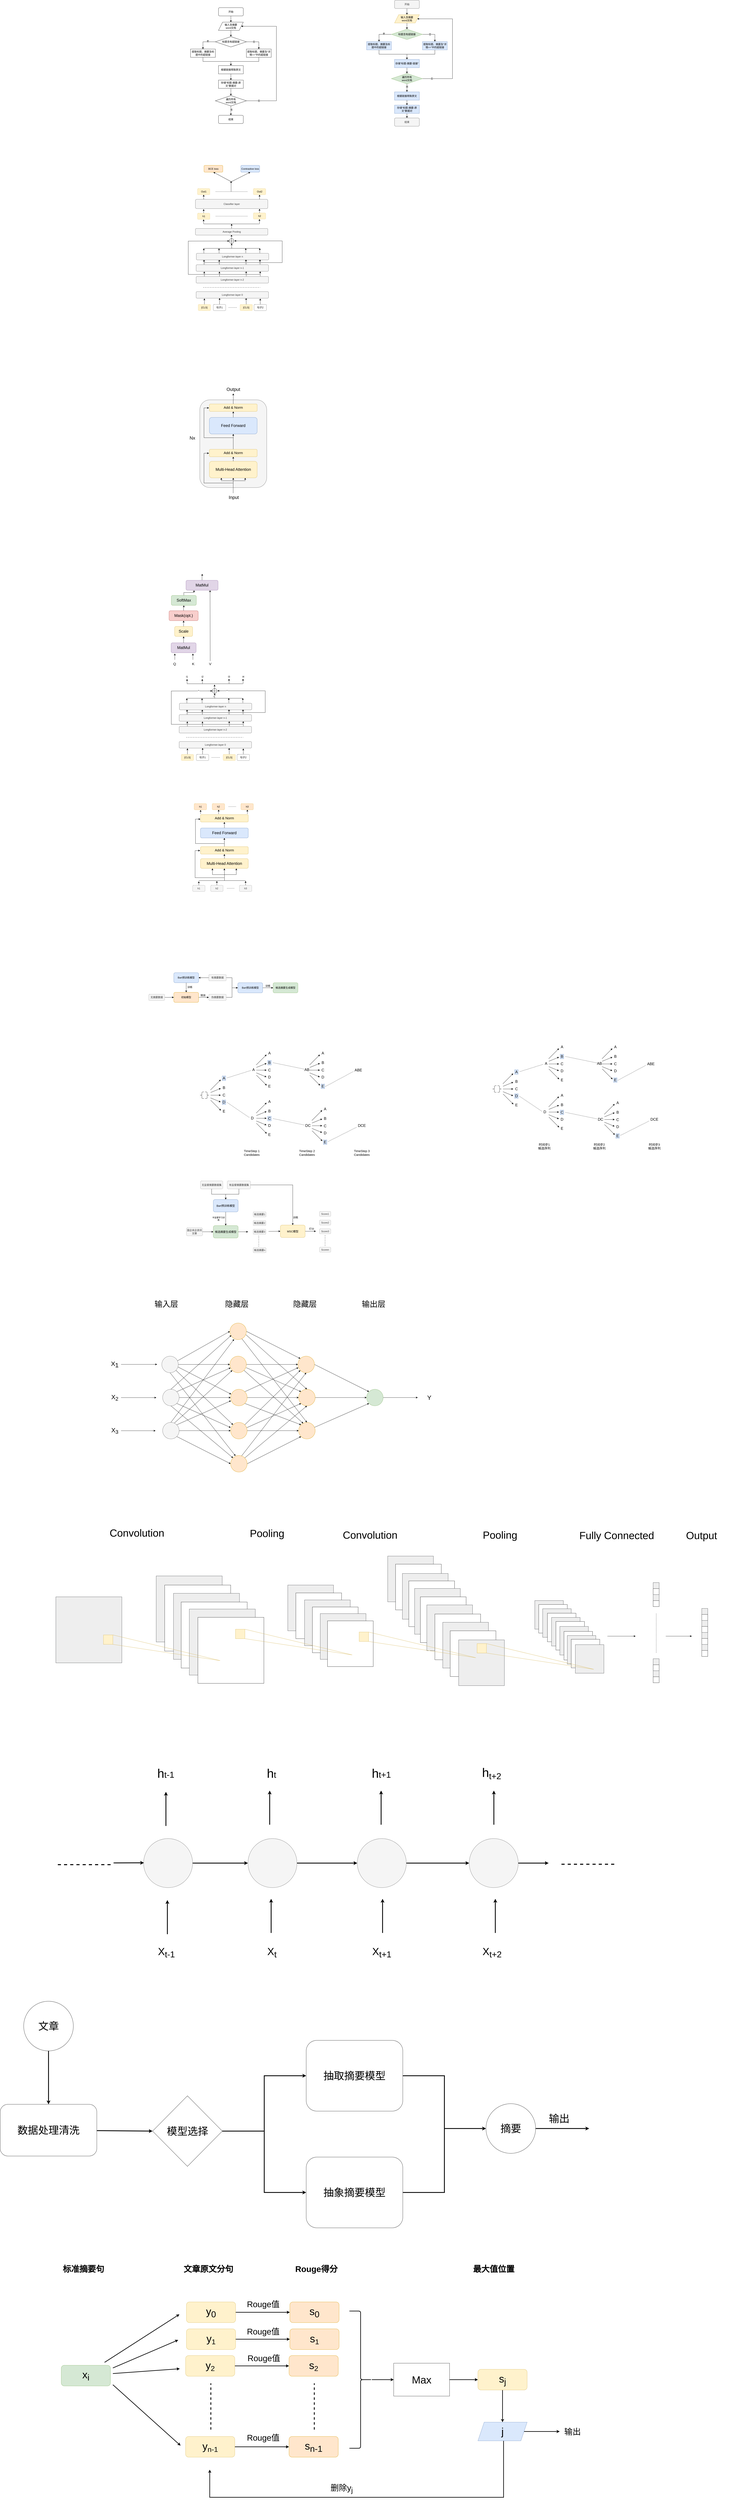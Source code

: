 <mxfile version="22.1.4" type="github">
  <diagram name="第 1 页" id="76xGW2gvjzstjTI4UCQK">
    <mxGraphModel dx="2103" dy="671" grid="0" gridSize="10" guides="1" tooltips="1" connect="1" arrows="1" fold="1" page="0" pageScale="1" pageWidth="827" pageHeight="1169" math="0" shadow="0">
      <root>
        <mxCell id="0" />
        <mxCell id="1" parent="0" />
        <mxCell id="9nG5afrBPGCm_lhxkCzp-64" value="" style="rounded=1;whiteSpace=wrap;html=1;fillColor=#f5f5f5;fontColor=#333333;strokeColor=#666666;" parent="1" vertex="1">
          <mxGeometry x="-150.25" y="2005" width="323.5" height="424" as="geometry" />
        </mxCell>
        <mxCell id="rZd4BDkzofcvLWubVI7U-13" style="edgeStyle=orthogonalEdgeStyle;rounded=0;orthogonalLoop=1;jettySize=auto;html=1;exitX=0.5;exitY=1;exitDx=0;exitDy=0;entryX=0.5;entryY=0;entryDx=0;entryDy=0;" parent="1" source="rZd4BDkzofcvLWubVI7U-1" target="rZd4BDkzofcvLWubVI7U-2" edge="1">
          <mxGeometry relative="1" as="geometry" />
        </mxCell>
        <mxCell id="rZd4BDkzofcvLWubVI7U-1" value="开始" style="rounded=1;whiteSpace=wrap;html=1;" parent="1" vertex="1">
          <mxGeometry x="-60" y="110" width="120" height="40" as="geometry" />
        </mxCell>
        <mxCell id="rZd4BDkzofcvLWubVI7U-14" style="edgeStyle=orthogonalEdgeStyle;rounded=0;orthogonalLoop=1;jettySize=auto;html=1;entryX=0.5;entryY=0;entryDx=0;entryDy=0;" parent="1" source="rZd4BDkzofcvLWubVI7U-2" target="rZd4BDkzofcvLWubVI7U-4" edge="1">
          <mxGeometry relative="1" as="geometry" />
        </mxCell>
        <mxCell id="rZd4BDkzofcvLWubVI7U-2" value="输入含摘要&lt;br&gt;word文档" style="shape=parallelogram;perimeter=parallelogramPerimeter;whiteSpace=wrap;html=1;fixedSize=1;" parent="1" vertex="1">
          <mxGeometry x="-60" y="180" width="120" height="40" as="geometry" />
        </mxCell>
        <mxCell id="rZd4BDkzofcvLWubVI7U-23" style="edgeStyle=orthogonalEdgeStyle;rounded=0;orthogonalLoop=1;jettySize=auto;html=1;entryX=0.5;entryY=0;entryDx=0;entryDy=0;" parent="1" source="rZd4BDkzofcvLWubVI7U-3" target="rZd4BDkzofcvLWubVI7U-10" edge="1">
          <mxGeometry relative="1" as="geometry" />
        </mxCell>
        <mxCell id="rZd4BDkzofcvLWubVI7U-3" value="根据链接爬取原文" style="rounded=0;whiteSpace=wrap;html=1;" parent="1" vertex="1">
          <mxGeometry x="-60" y="390" width="120" height="40" as="geometry" />
        </mxCell>
        <mxCell id="rZd4BDkzofcvLWubVI7U-17" style="edgeStyle=orthogonalEdgeStyle;rounded=0;orthogonalLoop=1;jettySize=auto;html=1;entryX=0.5;entryY=0;entryDx=0;entryDy=0;" parent="1" source="rZd4BDkzofcvLWubVI7U-4" target="rZd4BDkzofcvLWubVI7U-5" edge="1">
          <mxGeometry relative="1" as="geometry">
            <Array as="points">
              <mxPoint x="-135" y="275" />
            </Array>
          </mxGeometry>
        </mxCell>
        <mxCell id="rZd4BDkzofcvLWubVI7U-19" value="是" style="edgeLabel;html=1;align=center;verticalAlign=middle;resizable=0;points=[];" parent="rZd4BDkzofcvLWubVI7U-17" vertex="1" connectable="0">
          <mxGeometry x="-0.225" y="-3" relative="1" as="geometry">
            <mxPoint as="offset" />
          </mxGeometry>
        </mxCell>
        <mxCell id="rZd4BDkzofcvLWubVI7U-18" style="edgeStyle=orthogonalEdgeStyle;rounded=0;orthogonalLoop=1;jettySize=auto;html=1;entryX=0.5;entryY=0;entryDx=0;entryDy=0;" parent="1" source="rZd4BDkzofcvLWubVI7U-4" target="rZd4BDkzofcvLWubVI7U-9" edge="1">
          <mxGeometry relative="1" as="geometry">
            <Array as="points">
              <mxPoint x="135" y="275" />
            </Array>
          </mxGeometry>
        </mxCell>
        <mxCell id="rZd4BDkzofcvLWubVI7U-20" value="否" style="edgeLabel;html=1;align=center;verticalAlign=middle;resizable=0;points=[];" parent="rZd4BDkzofcvLWubVI7U-18" vertex="1" connectable="0">
          <mxGeometry x="-0.251" relative="1" as="geometry">
            <mxPoint as="offset" />
          </mxGeometry>
        </mxCell>
        <mxCell id="rZd4BDkzofcvLWubVI7U-4" value="标题含有超链接" style="rhombus;whiteSpace=wrap;html=1;" parent="1" vertex="1">
          <mxGeometry x="-75" y="250" width="150" height="50" as="geometry" />
        </mxCell>
        <mxCell id="rZd4BDkzofcvLWubVI7U-21" style="edgeStyle=orthogonalEdgeStyle;rounded=0;orthogonalLoop=1;jettySize=auto;html=1;entryX=0.5;entryY=0;entryDx=0;entryDy=0;" parent="1" source="rZd4BDkzofcvLWubVI7U-5" target="rZd4BDkzofcvLWubVI7U-3" edge="1">
          <mxGeometry relative="1" as="geometry">
            <Array as="points">
              <mxPoint x="-135" y="370" />
              <mxPoint y="370" />
            </Array>
          </mxGeometry>
        </mxCell>
        <mxCell id="rZd4BDkzofcvLWubVI7U-5" value="提取标题、摘要及标题中的超链接" style="rounded=0;whiteSpace=wrap;html=1;" parent="1" vertex="1">
          <mxGeometry x="-195" y="310" width="120" height="40" as="geometry" />
        </mxCell>
        <mxCell id="rZd4BDkzofcvLWubVI7U-22" style="edgeStyle=orthogonalEdgeStyle;rounded=0;orthogonalLoop=1;jettySize=auto;html=1;entryX=0.5;entryY=0;entryDx=0;entryDy=0;" parent="1" source="rZd4BDkzofcvLWubVI7U-9" target="rZd4BDkzofcvLWubVI7U-3" edge="1">
          <mxGeometry relative="1" as="geometry">
            <Array as="points">
              <mxPoint x="135" y="370" />
              <mxPoint y="370" />
            </Array>
          </mxGeometry>
        </mxCell>
        <mxCell id="rZd4BDkzofcvLWubVI7U-9" value="提取标题、摘要及“详情&amp;gt;&amp;gt;”中的超链接" style="rounded=0;whiteSpace=wrap;html=1;" parent="1" vertex="1">
          <mxGeometry x="75" y="310" width="120" height="40" as="geometry" />
        </mxCell>
        <mxCell id="rZd4BDkzofcvLWubVI7U-24" style="edgeStyle=orthogonalEdgeStyle;rounded=0;orthogonalLoop=1;jettySize=auto;html=1;entryX=0.5;entryY=0;entryDx=0;entryDy=0;" parent="1" source="rZd4BDkzofcvLWubVI7U-10" target="rZd4BDkzofcvLWubVI7U-12" edge="1">
          <mxGeometry relative="1" as="geometry" />
        </mxCell>
        <mxCell id="rZd4BDkzofcvLWubVI7U-10" value="存储“标题-摘要-原文”数据对" style="rounded=0;whiteSpace=wrap;html=1;" parent="1" vertex="1">
          <mxGeometry x="-60" y="460" width="120" height="40" as="geometry" />
        </mxCell>
        <mxCell id="rZd4BDkzofcvLWubVI7U-11" value="结束" style="rounded=1;whiteSpace=wrap;html=1;" parent="1" vertex="1">
          <mxGeometry x="-60" y="630" width="120" height="40" as="geometry" />
        </mxCell>
        <mxCell id="rZd4BDkzofcvLWubVI7U-25" style="edgeStyle=orthogonalEdgeStyle;rounded=0;orthogonalLoop=1;jettySize=auto;html=1;entryX=0.5;entryY=0;entryDx=0;entryDy=0;" parent="1" source="rZd4BDkzofcvLWubVI7U-12" target="rZd4BDkzofcvLWubVI7U-11" edge="1">
          <mxGeometry relative="1" as="geometry" />
        </mxCell>
        <mxCell id="rZd4BDkzofcvLWubVI7U-27" value="是" style="edgeLabel;html=1;align=center;verticalAlign=middle;resizable=0;points=[];" parent="rZd4BDkzofcvLWubVI7U-25" vertex="1" connectable="0">
          <mxGeometry x="-0.206" y="2" relative="1" as="geometry">
            <mxPoint as="offset" />
          </mxGeometry>
        </mxCell>
        <mxCell id="rZd4BDkzofcvLWubVI7U-26" style="edgeStyle=orthogonalEdgeStyle;rounded=0;orthogonalLoop=1;jettySize=auto;html=1;entryX=1;entryY=0.5;entryDx=0;entryDy=0;" parent="1" source="rZd4BDkzofcvLWubVI7U-12" target="rZd4BDkzofcvLWubVI7U-2" edge="1">
          <mxGeometry relative="1" as="geometry">
            <Array as="points">
              <mxPoint x="220" y="560" />
              <mxPoint x="220" y="200" />
            </Array>
          </mxGeometry>
        </mxCell>
        <mxCell id="rZd4BDkzofcvLWubVI7U-28" value="否" style="edgeLabel;html=1;align=center;verticalAlign=middle;resizable=0;points=[];" parent="rZd4BDkzofcvLWubVI7U-26" vertex="1" connectable="0">
          <mxGeometry x="0.073" y="-4" relative="1" as="geometry">
            <mxPoint x="-89" y="217" as="offset" />
          </mxGeometry>
        </mxCell>
        <mxCell id="rZd4BDkzofcvLWubVI7U-12" value="遍历所有&lt;br&gt;word文档" style="rhombus;whiteSpace=wrap;html=1;" parent="1" vertex="1">
          <mxGeometry x="-75" y="535" width="150" height="50" as="geometry" />
        </mxCell>
        <mxCell id="9nG5afrBPGCm_lhxkCzp-1" value="Longformer-layer 0" style="rounded=1;whiteSpace=wrap;html=1;fillColor=#f5f5f5;fontColor=#333333;strokeColor=#666666;" parent="1" vertex="1">
          <mxGeometry x="-168" y="1482" width="350" height="32" as="geometry" />
        </mxCell>
        <mxCell id="9nG5afrBPGCm_lhxkCzp-2" value="Classifier layer" style="rounded=1;whiteSpace=wrap;html=1;fillColor=#f5f5f5;fontColor=#333333;strokeColor=#666666;" parent="1" vertex="1">
          <mxGeometry x="-171.5" y="1036" width="350" height="45" as="geometry" />
        </mxCell>
        <mxCell id="9nG5afrBPGCm_lhxkCzp-3" value="[CLS]" style="text;html=1;strokeColor=#d6b656;fillColor=#fff2cc;align=center;verticalAlign=middle;whiteSpace=wrap;rounded=1;dashed=1;" parent="1" vertex="1">
          <mxGeometry x="-158" y="1544" width="60" height="30" as="geometry" />
        </mxCell>
        <mxCell id="9nG5afrBPGCm_lhxkCzp-4" value="" style="endArrow=classic;html=1;rounded=0;exitX=0.5;exitY=0;exitDx=0;exitDy=0;entryX=0.114;entryY=1.028;entryDx=0;entryDy=0;entryPerimeter=0;" parent="1" source="9nG5afrBPGCm_lhxkCzp-3" target="9nG5afrBPGCm_lhxkCzp-1" edge="1">
          <mxGeometry width="50" height="50" relative="1" as="geometry">
            <mxPoint x="32" y="1514" as="sourcePoint" />
            <mxPoint x="82" y="1464" as="targetPoint" />
          </mxGeometry>
        </mxCell>
        <mxCell id="9nG5afrBPGCm_lhxkCzp-5" value="句子1" style="text;html=1;strokeColor=default;fillColor=none;align=center;verticalAlign=middle;whiteSpace=wrap;rounded=1;dashed=1;" parent="1" vertex="1">
          <mxGeometry x="-85" y="1544" width="60" height="30" as="geometry" />
        </mxCell>
        <mxCell id="9nG5afrBPGCm_lhxkCzp-6" value="" style="endArrow=classic;html=1;rounded=0;exitX=0.5;exitY=0;exitDx=0;exitDy=0;entryX=0.324;entryY=0.979;entryDx=0;entryDy=0;entryPerimeter=0;" parent="1" source="9nG5afrBPGCm_lhxkCzp-5" target="9nG5afrBPGCm_lhxkCzp-1" edge="1">
          <mxGeometry width="50" height="50" relative="1" as="geometry">
            <mxPoint x="122" y="1514" as="sourcePoint" />
            <mxPoint x="-38.1" y="1515.68" as="targetPoint" />
            <Array as="points" />
          </mxGeometry>
        </mxCell>
        <mxCell id="9nG5afrBPGCm_lhxkCzp-7" value="[CLS]" style="text;html=1;strokeColor=#d6b656;fillColor=#fff2cc;align=center;verticalAlign=middle;whiteSpace=wrap;rounded=1;dashed=1;" parent="1" vertex="1">
          <mxGeometry x="44.25" y="1544" width="60" height="30" as="geometry" />
        </mxCell>
        <mxCell id="9nG5afrBPGCm_lhxkCzp-8" value="" style="endArrow=classic;html=1;rounded=0;exitX=0.5;exitY=0;exitDx=0;exitDy=0;entryX=0.69;entryY=0.979;entryDx=0;entryDy=0;entryPerimeter=0;" parent="1" source="9nG5afrBPGCm_lhxkCzp-7" target="9nG5afrBPGCm_lhxkCzp-1" edge="1">
          <mxGeometry width="50" height="50" relative="1" as="geometry">
            <mxPoint x="212" y="1512.32" as="sourcePoint" />
            <mxPoint x="51.9" y="1514" as="targetPoint" />
          </mxGeometry>
        </mxCell>
        <mxCell id="9nG5afrBPGCm_lhxkCzp-9" value="句子2" style="text;html=1;strokeColor=default;fillColor=none;align=center;verticalAlign=middle;whiteSpace=wrap;rounded=1;dashed=1;" parent="1" vertex="1">
          <mxGeometry x="112" y="1544" width="60" height="30" as="geometry" />
        </mxCell>
        <mxCell id="9nG5afrBPGCm_lhxkCzp-10" value="" style="endArrow=classic;html=1;rounded=0;exitX=0.5;exitY=0;exitDx=0;exitDy=0;entryX=0.114;entryY=1.028;entryDx=0;entryDy=0;entryPerimeter=0;" parent="1" source="9nG5afrBPGCm_lhxkCzp-9" edge="1">
          <mxGeometry width="50" height="50" relative="1" as="geometry">
            <mxPoint x="302" y="1514" as="sourcePoint" />
            <mxPoint x="141.9" y="1515.68" as="targetPoint" />
          </mxGeometry>
        </mxCell>
        <mxCell id="9nG5afrBPGCm_lhxkCzp-11" value="h1" style="text;html=1;strokeColor=#d6b656;fillColor=#fff2cc;align=center;verticalAlign=middle;whiteSpace=wrap;rounded=1;dashed=1;" parent="1" vertex="1">
          <mxGeometry x="-161.5" y="1103" width="60" height="30" as="geometry" />
        </mxCell>
        <mxCell id="9nG5afrBPGCm_lhxkCzp-12" value="" style="endArrow=classic;html=1;rounded=0;exitX=0.5;exitY=0;exitDx=0;exitDy=0;entryX=0.114;entryY=1.028;entryDx=0;entryDy=0;entryPerimeter=0;" parent="1" source="9nG5afrBPGCm_lhxkCzp-11" edge="1">
          <mxGeometry width="50" height="50" relative="1" as="geometry">
            <mxPoint x="28.5" y="1082" as="sourcePoint" />
            <mxPoint x="-131.6" y="1083.68" as="targetPoint" />
          </mxGeometry>
        </mxCell>
        <mxCell id="9nG5afrBPGCm_lhxkCzp-13" value="" style="endArrow=classic;html=1;rounded=0;entryX=0.114;entryY=1.028;entryDx=0;entryDy=0;entryPerimeter=0;" parent="1" edge="1">
          <mxGeometry width="50" height="50" relative="1" as="geometry">
            <mxPoint x="-131.5" y="1155" as="sourcePoint" />
            <mxPoint x="-132.0" y="1133" as="targetPoint" />
          </mxGeometry>
        </mxCell>
        <mxCell id="9nG5afrBPGCm_lhxkCzp-14" value="Out1" style="text;html=1;strokeColor=#d6b656;fillColor=#fff2cc;align=center;verticalAlign=middle;whiteSpace=wrap;rounded=1;dashed=1;" parent="1" vertex="1">
          <mxGeometry x="-161.5" y="984" width="60" height="30" as="geometry" />
        </mxCell>
        <mxCell id="9nG5afrBPGCm_lhxkCzp-15" value="Out2" style="text;html=1;strokeColor=#d6b656;fillColor=#fff2cc;align=center;verticalAlign=middle;whiteSpace=wrap;rounded=1;dashed=1;" parent="1" vertex="1">
          <mxGeometry x="108.5" y="984" width="60" height="30" as="geometry" />
        </mxCell>
        <mxCell id="9nG5afrBPGCm_lhxkCzp-16" value="" style="endArrow=classic;html=1;rounded=0;exitX=0.5;exitY=0;exitDx=0;exitDy=0;entryX=0.5;entryY=1;entryDx=0;entryDy=0;" parent="1" target="9nG5afrBPGCm_lhxkCzp-14" edge="1">
          <mxGeometry width="50" height="50" relative="1" as="geometry">
            <mxPoint x="-131.45" y="1036" as="sourcePoint" />
            <mxPoint x="-131.55" y="1007.68" as="targetPoint" />
          </mxGeometry>
        </mxCell>
        <mxCell id="9nG5afrBPGCm_lhxkCzp-17" value="" style="endArrow=classic;html=1;rounded=0;exitX=0.5;exitY=0;exitDx=0;exitDy=0;entryX=0.5;entryY=1;entryDx=0;entryDy=0;" parent="1" target="9nG5afrBPGCm_lhxkCzp-15" edge="1">
          <mxGeometry width="50" height="50" relative="1" as="geometry">
            <mxPoint x="138.55" y="1036" as="sourcePoint" />
            <mxPoint x="138.45" y="1007.68" as="targetPoint" />
          </mxGeometry>
        </mxCell>
        <mxCell id="9nG5afrBPGCm_lhxkCzp-18" value="" style="endArrow=none;dashed=1;html=1;rounded=0;" parent="1" edge="1">
          <mxGeometry width="50" height="50" relative="1" as="geometry">
            <mxPoint x="-11" y="1559" as="sourcePoint" />
            <mxPoint x="28" y="1559" as="targetPoint" />
          </mxGeometry>
        </mxCell>
        <mxCell id="9nG5afrBPGCm_lhxkCzp-19" value="Longformer-layer n-2" style="rounded=1;whiteSpace=wrap;html=1;fillColor=#f5f5f5;fontColor=#333333;strokeColor=#666666;" parent="1" vertex="1">
          <mxGeometry x="-168" y="1409" width="350" height="32" as="geometry" />
        </mxCell>
        <mxCell id="9nG5afrBPGCm_lhxkCzp-20" value="Longformer-layer n-1" style="rounded=1;whiteSpace=wrap;html=1;fillColor=#f5f5f5;fontColor=#333333;strokeColor=#666666;" parent="1" vertex="1">
          <mxGeometry x="-168" y="1352" width="350" height="32" as="geometry" />
        </mxCell>
        <mxCell id="9nG5afrBPGCm_lhxkCzp-21" value="Longformer-layer n" style="rounded=1;whiteSpace=wrap;html=1;fillColor=#f5f5f5;fontColor=#333333;strokeColor=#666666;" parent="1" vertex="1">
          <mxGeometry x="-167" y="1297" width="350" height="32" as="geometry" />
        </mxCell>
        <mxCell id="9nG5afrBPGCm_lhxkCzp-22" value="" style="endArrow=none;dashed=1;html=1;dashPattern=1 3;strokeWidth=2;rounded=0;" parent="1" edge="1">
          <mxGeometry width="50" height="50" relative="1" as="geometry">
            <mxPoint x="-132" y="1462" as="sourcePoint" />
            <mxPoint x="141" y="1462" as="targetPoint" />
          </mxGeometry>
        </mxCell>
        <mxCell id="9nG5afrBPGCm_lhxkCzp-23" value="" style="endArrow=classic;html=1;rounded=0;exitX=0.5;exitY=0;exitDx=0;exitDy=0;entryX=0.112;entryY=1.021;entryDx=0;entryDy=0;entryPerimeter=0;" parent="1" target="9nG5afrBPGCm_lhxkCzp-20" edge="1">
          <mxGeometry width="50" height="50" relative="1" as="geometry">
            <mxPoint x="-128.5" y="1409" as="sourcePoint" />
            <mxPoint x="-128" y="1384" as="targetPoint" />
          </mxGeometry>
        </mxCell>
        <mxCell id="9nG5afrBPGCm_lhxkCzp-24" value="" style="endArrow=classic;html=1;rounded=0;exitX=0.5;exitY=0;exitDx=0;exitDy=0;entryX=0.112;entryY=1.021;entryDx=0;entryDy=0;entryPerimeter=0;" parent="1" edge="1">
          <mxGeometry width="50" height="50" relative="1" as="geometry">
            <mxPoint x="-55" y="1409" as="sourcePoint" />
            <mxPoint x="-55.5" y="1385" as="targetPoint" />
          </mxGeometry>
        </mxCell>
        <mxCell id="9nG5afrBPGCm_lhxkCzp-25" value="" style="endArrow=classic;html=1;rounded=0;exitX=0.5;exitY=0;exitDx=0;exitDy=0;entryX=0.112;entryY=1.021;entryDx=0;entryDy=0;entryPerimeter=0;" parent="1" edge="1">
          <mxGeometry width="50" height="50" relative="1" as="geometry">
            <mxPoint x="74.25" y="1408" as="sourcePoint" />
            <mxPoint x="73.75" y="1384" as="targetPoint" />
          </mxGeometry>
        </mxCell>
        <mxCell id="9nG5afrBPGCm_lhxkCzp-26" value="" style="endArrow=classic;html=1;rounded=0;exitX=0.5;exitY=0;exitDx=0;exitDy=0;entryX=0.112;entryY=1.021;entryDx=0;entryDy=0;entryPerimeter=0;" parent="1" edge="1">
          <mxGeometry width="50" height="50" relative="1" as="geometry">
            <mxPoint x="142" y="1408" as="sourcePoint" />
            <mxPoint x="141.5" y="1384" as="targetPoint" />
          </mxGeometry>
        </mxCell>
        <mxCell id="9nG5afrBPGCm_lhxkCzp-27" value="" style="endArrow=classic;html=1;rounded=0;exitX=0.5;exitY=0;exitDx=0;exitDy=0;entryX=0.112;entryY=1.021;entryDx=0;entryDy=0;entryPerimeter=0;" parent="1" edge="1">
          <mxGeometry width="50" height="50" relative="1" as="geometry">
            <mxPoint x="-129.5" y="1352" as="sourcePoint" />
            <mxPoint x="-130" y="1328" as="targetPoint" />
          </mxGeometry>
        </mxCell>
        <mxCell id="9nG5afrBPGCm_lhxkCzp-28" value="" style="endArrow=classic;html=1;rounded=0;exitX=0.5;exitY=0;exitDx=0;exitDy=0;entryX=0.112;entryY=1.021;entryDx=0;entryDy=0;entryPerimeter=0;" parent="1" edge="1">
          <mxGeometry width="50" height="50" relative="1" as="geometry">
            <mxPoint x="-56" y="1352" as="sourcePoint" />
            <mxPoint x="-56.5" y="1328" as="targetPoint" />
          </mxGeometry>
        </mxCell>
        <mxCell id="9nG5afrBPGCm_lhxkCzp-29" value="" style="endArrow=classic;html=1;rounded=0;exitX=0.5;exitY=0;exitDx=0;exitDy=0;entryX=0.112;entryY=1.021;entryDx=0;entryDy=0;entryPerimeter=0;" parent="1" edge="1">
          <mxGeometry width="50" height="50" relative="1" as="geometry">
            <mxPoint x="73.25" y="1351" as="sourcePoint" />
            <mxPoint x="72.75" y="1327" as="targetPoint" />
          </mxGeometry>
        </mxCell>
        <mxCell id="9nG5afrBPGCm_lhxkCzp-30" value="" style="endArrow=classic;html=1;rounded=0;exitX=0.5;exitY=0;exitDx=0;exitDy=0;entryX=0.112;entryY=1.021;entryDx=0;entryDy=0;entryPerimeter=0;" parent="1" edge="1">
          <mxGeometry width="50" height="50" relative="1" as="geometry">
            <mxPoint x="141" y="1351" as="sourcePoint" />
            <mxPoint x="140.5" y="1327" as="targetPoint" />
          </mxGeometry>
        </mxCell>
        <mxCell id="9nG5afrBPGCm_lhxkCzp-31" value="" style="endArrow=classic;html=1;rounded=0;exitX=0.5;exitY=0;exitDx=0;exitDy=0;entryX=0.112;entryY=1.021;entryDx=0;entryDy=0;entryPerimeter=0;" parent="1" edge="1">
          <mxGeometry width="50" height="50" relative="1" as="geometry">
            <mxPoint x="-129.5" y="1352" as="sourcePoint" />
            <mxPoint x="-130" y="1328" as="targetPoint" />
          </mxGeometry>
        </mxCell>
        <mxCell id="9nG5afrBPGCm_lhxkCzp-32" value="" style="endArrow=classic;html=1;rounded=0;exitX=0.5;exitY=0;exitDx=0;exitDy=0;entryX=0.112;entryY=1.021;entryDx=0;entryDy=0;entryPerimeter=0;" parent="1" edge="1">
          <mxGeometry width="50" height="50" relative="1" as="geometry">
            <mxPoint x="-56" y="1352" as="sourcePoint" />
            <mxPoint x="-56.5" y="1328" as="targetPoint" />
          </mxGeometry>
        </mxCell>
        <mxCell id="9nG5afrBPGCm_lhxkCzp-33" value="" style="endArrow=classic;html=1;rounded=0;exitX=0.5;exitY=0;exitDx=0;exitDy=0;entryX=0.112;entryY=1.021;entryDx=0;entryDy=0;entryPerimeter=0;" parent="1" edge="1">
          <mxGeometry width="50" height="50" relative="1" as="geometry">
            <mxPoint x="73.25" y="1351" as="sourcePoint" />
            <mxPoint x="72.75" y="1327" as="targetPoint" />
          </mxGeometry>
        </mxCell>
        <mxCell id="9nG5afrBPGCm_lhxkCzp-34" value="" style="endArrow=classic;html=1;rounded=0;exitX=0.5;exitY=0;exitDx=0;exitDy=0;entryX=0.112;entryY=1.021;entryDx=0;entryDy=0;entryPerimeter=0;" parent="1" edge="1">
          <mxGeometry width="50" height="50" relative="1" as="geometry">
            <mxPoint x="141" y="1351" as="sourcePoint" />
            <mxPoint x="140.5" y="1327" as="targetPoint" />
          </mxGeometry>
        </mxCell>
        <mxCell id="9nG5afrBPGCm_lhxkCzp-35" value="" style="endArrow=classic;html=1;rounded=0;exitX=0.5;exitY=0;exitDx=0;exitDy=0;entryX=0.112;entryY=1.021;entryDx=0;entryDy=0;entryPerimeter=0;" parent="1" edge="1">
          <mxGeometry width="50" height="50" relative="1" as="geometry">
            <mxPoint x="-130.5" y="1297" as="sourcePoint" />
            <mxPoint x="-131" y="1273" as="targetPoint" />
          </mxGeometry>
        </mxCell>
        <mxCell id="9nG5afrBPGCm_lhxkCzp-36" value="" style="endArrow=classic;html=1;rounded=0;exitX=0.5;exitY=0;exitDx=0;exitDy=0;entryX=0.112;entryY=1.021;entryDx=0;entryDy=0;entryPerimeter=0;" parent="1" edge="1">
          <mxGeometry width="50" height="50" relative="1" as="geometry">
            <mxPoint x="-57" y="1297" as="sourcePoint" />
            <mxPoint x="-57.5" y="1273" as="targetPoint" />
          </mxGeometry>
        </mxCell>
        <mxCell id="9nG5afrBPGCm_lhxkCzp-37" value="" style="endArrow=classic;html=1;rounded=0;exitX=0.5;exitY=0;exitDx=0;exitDy=0;entryX=0.112;entryY=1.021;entryDx=0;entryDy=0;entryPerimeter=0;" parent="1" edge="1">
          <mxGeometry width="50" height="50" relative="1" as="geometry">
            <mxPoint x="72.25" y="1296" as="sourcePoint" />
            <mxPoint x="71.75" y="1272" as="targetPoint" />
          </mxGeometry>
        </mxCell>
        <mxCell id="9nG5afrBPGCm_lhxkCzp-38" value="" style="endArrow=classic;html=1;rounded=0;exitX=0.5;exitY=0;exitDx=0;exitDy=0;entryX=0.112;entryY=1.021;entryDx=0;entryDy=0;entryPerimeter=0;" parent="1" edge="1">
          <mxGeometry width="50" height="50" relative="1" as="geometry">
            <mxPoint x="140" y="1296" as="sourcePoint" />
            <mxPoint x="139.5" y="1272" as="targetPoint" />
          </mxGeometry>
        </mxCell>
        <mxCell id="9nG5afrBPGCm_lhxkCzp-39" value="" style="shape=orEllipse;perimeter=ellipsePerimeter;whiteSpace=wrap;html=1;backgroundOutline=1;" parent="1" vertex="1">
          <mxGeometry x="-8" y="1226" width="23" height="23" as="geometry" />
        </mxCell>
        <mxCell id="9nG5afrBPGCm_lhxkCzp-40" value="" style="endArrow=none;html=1;rounded=0;" parent="1" edge="1">
          <mxGeometry width="50" height="50" relative="1" as="geometry">
            <mxPoint x="-131" y="1273" as="sourcePoint" />
            <mxPoint x="139" y="1273" as="targetPoint" />
          </mxGeometry>
        </mxCell>
        <mxCell id="9nG5afrBPGCm_lhxkCzp-41" value="" style="endArrow=classic;html=1;rounded=0;entryX=0.5;entryY=1;entryDx=0;entryDy=0;" parent="1" target="9nG5afrBPGCm_lhxkCzp-39" edge="1">
          <mxGeometry width="50" height="50" relative="1" as="geometry">
            <mxPoint x="4" y="1273" as="sourcePoint" />
            <mxPoint x="95" y="1287" as="targetPoint" />
          </mxGeometry>
        </mxCell>
        <mxCell id="9nG5afrBPGCm_lhxkCzp-42" value="" style="endArrow=classic;html=1;rounded=0;entryX=0;entryY=0.5;entryDx=0;entryDy=0;" parent="1" target="9nG5afrBPGCm_lhxkCzp-39" edge="1">
          <mxGeometry width="50" height="50" relative="1" as="geometry">
            <mxPoint x="142" y="1399" as="sourcePoint" />
            <mxPoint x="-11" y="1238" as="targetPoint" />
            <Array as="points">
              <mxPoint x="-206" y="1399" />
              <mxPoint x="-206" y="1238" />
            </Array>
          </mxGeometry>
        </mxCell>
        <mxCell id="9nG5afrBPGCm_lhxkCzp-43" value="" style="endArrow=classic;html=1;rounded=0;" parent="1" edge="1">
          <mxGeometry width="50" height="50" relative="1" as="geometry">
            <mxPoint x="-129" y="1342" as="sourcePoint" />
            <mxPoint x="17" y="1237" as="targetPoint" />
            <Array as="points">
              <mxPoint x="248" y="1342" />
              <mxPoint x="248" y="1237" />
            </Array>
          </mxGeometry>
        </mxCell>
        <mxCell id="9nG5afrBPGCm_lhxkCzp-44" value="" style="endArrow=none;dashed=1;html=1;rounded=0;" parent="1" edge="1">
          <mxGeometry width="50" height="50" relative="1" as="geometry">
            <mxPoint x="-73.5" y="999" as="sourcePoint" />
            <mxPoint x="79.5" y="999" as="targetPoint" />
          </mxGeometry>
        </mxCell>
        <mxCell id="9nG5afrBPGCm_lhxkCzp-45" value="" style="endArrow=none;html=1;rounded=0;" parent="1" edge="1">
          <mxGeometry width="50" height="50" relative="1" as="geometry">
            <mxPoint x="-131.5" y="1155" as="sourcePoint" />
            <mxPoint x="138.5" y="1155" as="targetPoint" />
          </mxGeometry>
        </mxCell>
        <mxCell id="9nG5afrBPGCm_lhxkCzp-46" value="h2" style="text;html=1;strokeColor=#d6b656;fillColor=#fff2cc;align=center;verticalAlign=middle;whiteSpace=wrap;rounded=1;dashed=1;" parent="1" vertex="1">
          <mxGeometry x="108.5" y="1101.66" width="60" height="30" as="geometry" />
        </mxCell>
        <mxCell id="9nG5afrBPGCm_lhxkCzp-47" value="" style="endArrow=classic;html=1;rounded=0;exitX=0.5;exitY=0;exitDx=0;exitDy=0;entryX=0.114;entryY=1.028;entryDx=0;entryDy=0;entryPerimeter=0;" parent="1" source="9nG5afrBPGCm_lhxkCzp-46" edge="1">
          <mxGeometry width="50" height="50" relative="1" as="geometry">
            <mxPoint x="298.5" y="1080.66" as="sourcePoint" />
            <mxPoint x="138.4" y="1082.34" as="targetPoint" />
          </mxGeometry>
        </mxCell>
        <mxCell id="9nG5afrBPGCm_lhxkCzp-48" value="" style="endArrow=classic;html=1;rounded=0;entryX=0.114;entryY=1.028;entryDx=0;entryDy=0;entryPerimeter=0;" parent="1" edge="1">
          <mxGeometry width="50" height="50" relative="1" as="geometry">
            <mxPoint x="138.5" y="1153.66" as="sourcePoint" />
            <mxPoint x="138.0" y="1131.66" as="targetPoint" />
          </mxGeometry>
        </mxCell>
        <mxCell id="9nG5afrBPGCm_lhxkCzp-49" value="" style="endArrow=none;dashed=1;html=1;rounded=0;" parent="1" edge="1">
          <mxGeometry width="50" height="50" relative="1" as="geometry">
            <mxPoint x="-73" y="1117.5" as="sourcePoint" />
            <mxPoint x="80" y="1117.5" as="targetPoint" />
          </mxGeometry>
        </mxCell>
        <mxCell id="9nG5afrBPGCm_lhxkCzp-50" value="" style="endArrow=classic;html=1;rounded=0;" parent="1" edge="1">
          <mxGeometry width="50" height="50" relative="1" as="geometry">
            <mxPoint x="3" y="1229" as="sourcePoint" />
            <mxPoint x="3" y="1207" as="targetPoint" />
          </mxGeometry>
        </mxCell>
        <mxCell id="9nG5afrBPGCm_lhxkCzp-51" style="edgeStyle=orthogonalEdgeStyle;rounded=0;orthogonalLoop=1;jettySize=auto;html=1;" parent="1" source="9nG5afrBPGCm_lhxkCzp-52" edge="1">
          <mxGeometry relative="1" as="geometry">
            <mxPoint x="3.5" y="1154.667" as="targetPoint" />
          </mxGeometry>
        </mxCell>
        <mxCell id="9nG5afrBPGCm_lhxkCzp-52" value="Average Pooling" style="rounded=1;whiteSpace=wrap;html=1;fillColor=#f5f5f5;fontColor=#333333;strokeColor=#666666;" parent="1" vertex="1">
          <mxGeometry x="-171.5" y="1177" width="350" height="32" as="geometry" />
        </mxCell>
        <mxCell id="9nG5afrBPGCm_lhxkCzp-53" value="BCE loss" style="rounded=1;whiteSpace=wrap;html=1;fillColor=#ffe6cc;strokeColor=#d79b00;" parent="1" vertex="1">
          <mxGeometry x="-130" y="872" width="91" height="33" as="geometry" />
        </mxCell>
        <mxCell id="9nG5afrBPGCm_lhxkCzp-54" value="Contrastive loss" style="rounded=1;whiteSpace=wrap;html=1;fillColor=#dae8fc;strokeColor=#6c8ebf;" parent="1" vertex="1">
          <mxGeometry x="48" y="872" width="91" height="33" as="geometry" />
        </mxCell>
        <mxCell id="9nG5afrBPGCm_lhxkCzp-56" value="" style="endArrow=classic;html=1;rounded=0;" parent="1" edge="1">
          <mxGeometry width="50" height="50" relative="1" as="geometry">
            <mxPoint x="1" y="1000" as="sourcePoint" />
            <mxPoint x="1" y="948" as="targetPoint" />
          </mxGeometry>
        </mxCell>
        <mxCell id="9nG5afrBPGCm_lhxkCzp-57" value="" style="endArrow=classic;html=1;rounded=0;entryX=0.5;entryY=1;entryDx=0;entryDy=0;" parent="1" target="9nG5afrBPGCm_lhxkCzp-53" edge="1">
          <mxGeometry width="50" height="50" relative="1" as="geometry">
            <mxPoint y="950" as="sourcePoint" />
            <mxPoint x="41" y="1132" as="targetPoint" />
          </mxGeometry>
        </mxCell>
        <mxCell id="9nG5afrBPGCm_lhxkCzp-58" value="" style="endArrow=classic;html=1;rounded=0;entryX=0.5;entryY=1;entryDx=0;entryDy=0;" parent="1" target="9nG5afrBPGCm_lhxkCzp-54" edge="1">
          <mxGeometry width="50" height="50" relative="1" as="geometry">
            <mxPoint y="952" as="sourcePoint" />
            <mxPoint x="41" y="1132" as="targetPoint" />
          </mxGeometry>
        </mxCell>
        <mxCell id="9nG5afrBPGCm_lhxkCzp-71" style="edgeStyle=orthogonalEdgeStyle;rounded=0;orthogonalLoop=1;jettySize=auto;html=1;" parent="1" source="9nG5afrBPGCm_lhxkCzp-59" target="9nG5afrBPGCm_lhxkCzp-61" edge="1">
          <mxGeometry relative="1" as="geometry" />
        </mxCell>
        <mxCell id="9nG5afrBPGCm_lhxkCzp-59" value="&lt;font style=&quot;font-size: 19px;&quot;&gt;Multi-Head Attention&lt;/font&gt;" style="rounded=1;whiteSpace=wrap;html=1;fillColor=#fff2cc;strokeColor=#d6b656;" parent="1" vertex="1">
          <mxGeometry x="-104" y="2302" width="231" height="80" as="geometry" />
        </mxCell>
        <mxCell id="9nG5afrBPGCm_lhxkCzp-72" value="" style="edgeStyle=orthogonalEdgeStyle;rounded=0;orthogonalLoop=1;jettySize=auto;html=1;" parent="1" source="9nG5afrBPGCm_lhxkCzp-60" target="9nG5afrBPGCm_lhxkCzp-63" edge="1">
          <mxGeometry relative="1" as="geometry" />
        </mxCell>
        <mxCell id="9nG5afrBPGCm_lhxkCzp-60" value="&lt;font style=&quot;font-size: 19px;&quot;&gt;Feed Forward&lt;/font&gt;" style="rounded=1;whiteSpace=wrap;html=1;fillColor=#dae8fc;strokeColor=#6c8ebf;" parent="1" vertex="1">
          <mxGeometry x="-104" y="2090" width="231" height="80" as="geometry" />
        </mxCell>
        <mxCell id="9nG5afrBPGCm_lhxkCzp-70" style="edgeStyle=orthogonalEdgeStyle;rounded=0;orthogonalLoop=1;jettySize=auto;html=1;" parent="1" source="9nG5afrBPGCm_lhxkCzp-61" target="9nG5afrBPGCm_lhxkCzp-60" edge="1">
          <mxGeometry relative="1" as="geometry" />
        </mxCell>
        <mxCell id="9nG5afrBPGCm_lhxkCzp-61" value="Add &amp;amp; Norm" style="rounded=1;whiteSpace=wrap;html=1;fontSize=17;fillColor=#fff2cc;strokeColor=#d6b656;" parent="1" vertex="1">
          <mxGeometry x="-104" y="2244" width="231" height="36" as="geometry" />
        </mxCell>
        <mxCell id="9nG5afrBPGCm_lhxkCzp-75" style="edgeStyle=orthogonalEdgeStyle;rounded=0;orthogonalLoop=1;jettySize=auto;html=1;" parent="1" source="9nG5afrBPGCm_lhxkCzp-63" edge="1">
          <mxGeometry relative="1" as="geometry">
            <mxPoint x="11.5" y="1974.175" as="targetPoint" />
          </mxGeometry>
        </mxCell>
        <mxCell id="9nG5afrBPGCm_lhxkCzp-63" value="Add &amp;amp; Norm" style="rounded=1;whiteSpace=wrap;html=1;fontSize=17;fillColor=#fff2cc;strokeColor=#d6b656;" parent="1" vertex="1">
          <mxGeometry x="-104" y="2025" width="231" height="36" as="geometry" />
        </mxCell>
        <mxCell id="9nG5afrBPGCm_lhxkCzp-65" value="" style="endArrow=classic;html=1;rounded=0;entryX=0.5;entryY=1;entryDx=0;entryDy=0;" parent="1" target="9nG5afrBPGCm_lhxkCzp-59" edge="1">
          <mxGeometry width="50" height="50" relative="1" as="geometry">
            <mxPoint x="11" y="2456" as="sourcePoint" />
            <mxPoint x="29" y="2226" as="targetPoint" />
          </mxGeometry>
        </mxCell>
        <mxCell id="9nG5afrBPGCm_lhxkCzp-67" value="" style="endArrow=classic;startArrow=classic;html=1;rounded=0;exitX=0.25;exitY=1;exitDx=0;exitDy=0;entryX=0.75;entryY=1;entryDx=0;entryDy=0;" parent="1" source="9nG5afrBPGCm_lhxkCzp-59" target="9nG5afrBPGCm_lhxkCzp-59" edge="1">
          <mxGeometry width="50" height="50" relative="1" as="geometry">
            <mxPoint x="-21" y="2276" as="sourcePoint" />
            <mxPoint x="243" y="2294" as="targetPoint" />
            <Array as="points">
              <mxPoint x="-46" y="2396" />
              <mxPoint x="-37" y="2396" />
              <mxPoint x="69" y="2396" />
            </Array>
          </mxGeometry>
        </mxCell>
        <mxCell id="9nG5afrBPGCm_lhxkCzp-69" value="" style="endArrow=classic;html=1;rounded=0;" parent="1" edge="1">
          <mxGeometry width="50" height="50" relative="1" as="geometry">
            <mxPoint x="11" y="2407" as="sourcePoint" />
            <mxPoint x="-106" y="2263" as="targetPoint" />
            <Array as="points">
              <mxPoint x="-130" y="2407" />
              <mxPoint x="-130" y="2263" />
            </Array>
          </mxGeometry>
        </mxCell>
        <mxCell id="9nG5afrBPGCm_lhxkCzp-73" value="" style="endArrow=classic;html=1;rounded=0;" parent="1" edge="1">
          <mxGeometry width="50" height="50" relative="1" as="geometry">
            <mxPoint x="11" y="2188" as="sourcePoint" />
            <mxPoint x="-106" y="2044" as="targetPoint" />
            <Array as="points">
              <mxPoint x="-130" y="2188" />
              <mxPoint x="-130" y="2044" />
            </Array>
          </mxGeometry>
        </mxCell>
        <mxCell id="9nG5afrBPGCm_lhxkCzp-74" value="&lt;font style=&quot;font-size: 22px;&quot;&gt;Nx&lt;/font&gt;" style="text;html=1;strokeColor=none;fillColor=none;align=center;verticalAlign=middle;whiteSpace=wrap;rounded=0;" parent="1" vertex="1">
          <mxGeometry x="-216" y="2175" width="60" height="30" as="geometry" />
        </mxCell>
        <mxCell id="9nG5afrBPGCm_lhxkCzp-76" value="&lt;span style=&quot;font-size: 22px;&quot;&gt;Input&lt;/span&gt;" style="text;html=1;strokeColor=none;fillColor=none;align=center;verticalAlign=middle;whiteSpace=wrap;rounded=0;" parent="1" vertex="1">
          <mxGeometry x="-15.75" y="2462" width="60" height="30" as="geometry" />
        </mxCell>
        <mxCell id="9nG5afrBPGCm_lhxkCzp-77" value="&lt;font style=&quot;font-size: 22px;&quot;&gt;Output&lt;/font&gt;" style="text;html=1;strokeColor=none;fillColor=none;align=center;verticalAlign=middle;whiteSpace=wrap;rounded=0;" parent="1" vertex="1">
          <mxGeometry x="-18.5" y="1940" width="60" height="30" as="geometry" />
        </mxCell>
        <mxCell id="9nG5afrBPGCm_lhxkCzp-86" value="" style="edgeStyle=orthogonalEdgeStyle;rounded=0;orthogonalLoop=1;jettySize=auto;html=1;" parent="1" source="9nG5afrBPGCm_lhxkCzp-78" target="9nG5afrBPGCm_lhxkCzp-83" edge="1">
          <mxGeometry relative="1" as="geometry" />
        </mxCell>
        <mxCell id="9nG5afrBPGCm_lhxkCzp-78" value="MatMul" style="rounded=1;whiteSpace=wrap;html=1;fontSize=19;fillColor=#e1d5e7;strokeColor=#9673a6;" parent="1" vertex="1">
          <mxGeometry x="-289" y="3179" width="121" height="48" as="geometry" />
        </mxCell>
        <mxCell id="9nG5afrBPGCm_lhxkCzp-97" style="edgeStyle=orthogonalEdgeStyle;rounded=0;orthogonalLoop=1;jettySize=auto;html=1;entryX=0.25;entryY=1;entryDx=0;entryDy=0;" parent="1" source="9nG5afrBPGCm_lhxkCzp-81" target="9nG5afrBPGCm_lhxkCzp-85" edge="1">
          <mxGeometry relative="1" as="geometry">
            <Array as="points">
              <mxPoint x="-228" y="2936" />
              <mxPoint x="-178" y="2936" />
            </Array>
          </mxGeometry>
        </mxCell>
        <mxCell id="9nG5afrBPGCm_lhxkCzp-81" value="SoftMax" style="rounded=1;whiteSpace=wrap;html=1;fontSize=19;fillColor=#d5e8d4;strokeColor=#82b366;" parent="1" vertex="1">
          <mxGeometry x="-288" y="2950" width="121" height="48" as="geometry" />
        </mxCell>
        <mxCell id="9nG5afrBPGCm_lhxkCzp-88" value="" style="edgeStyle=orthogonalEdgeStyle;rounded=0;orthogonalLoop=1;jettySize=auto;html=1;" parent="1" source="9nG5afrBPGCm_lhxkCzp-82" target="9nG5afrBPGCm_lhxkCzp-81" edge="1">
          <mxGeometry relative="1" as="geometry" />
        </mxCell>
        <mxCell id="9nG5afrBPGCm_lhxkCzp-82" value="Mask(opt.)" style="rounded=1;whiteSpace=wrap;html=1;fontSize=19;fillColor=#f8cecc;strokeColor=#b85450;" parent="1" vertex="1">
          <mxGeometry x="-299" y="3024" width="141" height="48" as="geometry" />
        </mxCell>
        <mxCell id="9nG5afrBPGCm_lhxkCzp-87" value="" style="edgeStyle=orthogonalEdgeStyle;rounded=0;orthogonalLoop=1;jettySize=auto;html=1;" parent="1" source="9nG5afrBPGCm_lhxkCzp-83" target="9nG5afrBPGCm_lhxkCzp-82" edge="1">
          <mxGeometry relative="1" as="geometry" />
        </mxCell>
        <mxCell id="9nG5afrBPGCm_lhxkCzp-83" value="Scale" style="rounded=1;whiteSpace=wrap;html=1;fontSize=19;fillColor=#fff2cc;strokeColor=#d6b656;" parent="1" vertex="1">
          <mxGeometry x="-272" y="3100" width="87" height="48" as="geometry" />
        </mxCell>
        <mxCell id="9nG5afrBPGCm_lhxkCzp-98" style="edgeStyle=orthogonalEdgeStyle;rounded=0;orthogonalLoop=1;jettySize=auto;html=1;" parent="1" source="9nG5afrBPGCm_lhxkCzp-85" edge="1">
          <mxGeometry relative="1" as="geometry">
            <mxPoint x="-139" y="2846" as="targetPoint" />
          </mxGeometry>
        </mxCell>
        <mxCell id="9nG5afrBPGCm_lhxkCzp-85" value="MatMul" style="rounded=1;whiteSpace=wrap;html=1;fontSize=19;fillColor=#e1d5e7;strokeColor=#9673a6;" parent="1" vertex="1">
          <mxGeometry x="-217" y="2877" width="155" height="48" as="geometry" />
        </mxCell>
        <mxCell id="9nG5afrBPGCm_lhxkCzp-89" value="" style="endArrow=classic;html=1;rounded=0;" parent="1" edge="1">
          <mxGeometry width="50" height="50" relative="1" as="geometry">
            <mxPoint x="-271" y="3261" as="sourcePoint" />
            <mxPoint x="-271" y="3231" as="targetPoint" />
          </mxGeometry>
        </mxCell>
        <mxCell id="9nG5afrBPGCm_lhxkCzp-90" value="" style="endArrow=classic;html=1;rounded=0;" parent="1" edge="1">
          <mxGeometry width="50" height="50" relative="1" as="geometry">
            <mxPoint x="-183.59" y="3261" as="sourcePoint" />
            <mxPoint x="-183.59" y="3231" as="targetPoint" />
          </mxGeometry>
        </mxCell>
        <mxCell id="9nG5afrBPGCm_lhxkCzp-91" value="" style="endArrow=classic;html=1;rounded=0;entryX=0.75;entryY=1;entryDx=0;entryDy=0;exitX=0.5;exitY=0;exitDx=0;exitDy=0;" parent="1" source="9nG5afrBPGCm_lhxkCzp-94" target="9nG5afrBPGCm_lhxkCzp-85" edge="1">
          <mxGeometry width="50" height="50" relative="1" as="geometry">
            <mxPoint x="-92.75" y="3261" as="sourcePoint" />
            <mxPoint x="-43" y="2961" as="targetPoint" />
          </mxGeometry>
        </mxCell>
        <mxCell id="9nG5afrBPGCm_lhxkCzp-92" value="Q" style="text;html=1;strokeColor=none;fillColor=none;align=center;verticalAlign=middle;whiteSpace=wrap;rounded=0;fontSize=17;" parent="1" vertex="1">
          <mxGeometry x="-302" y="3267" width="60" height="30" as="geometry" />
        </mxCell>
        <mxCell id="9nG5afrBPGCm_lhxkCzp-93" value="K" style="text;html=1;strokeColor=none;fillColor=none;align=center;verticalAlign=middle;whiteSpace=wrap;rounded=0;fontSize=17;" parent="1" vertex="1">
          <mxGeometry x="-212" y="3267" width="60" height="30" as="geometry" />
        </mxCell>
        <mxCell id="9nG5afrBPGCm_lhxkCzp-94" value="V" style="text;html=1;strokeColor=none;fillColor=none;align=center;verticalAlign=middle;whiteSpace=wrap;rounded=0;fontSize=17;" parent="1" vertex="1">
          <mxGeometry x="-130" y="3267" width="60" height="30" as="geometry" />
        </mxCell>
        <mxCell id="9nG5afrBPGCm_lhxkCzp-99" value="Longformer-layer 0" style="rounded=1;whiteSpace=wrap;html=1;fillColor=#f5f5f5;fontColor=#333333;strokeColor=#666666;" parent="1" vertex="1">
          <mxGeometry x="-250" y="3656" width="350" height="32" as="geometry" />
        </mxCell>
        <mxCell id="9nG5afrBPGCm_lhxkCzp-100" value="[CLS]" style="text;html=1;strokeColor=#d6b656;fillColor=#fff2cc;align=center;verticalAlign=middle;whiteSpace=wrap;rounded=1;dashed=1;" parent="1" vertex="1">
          <mxGeometry x="-240" y="3718" width="60" height="30" as="geometry" />
        </mxCell>
        <mxCell id="9nG5afrBPGCm_lhxkCzp-101" value="" style="endArrow=classic;html=1;rounded=0;exitX=0.5;exitY=0;exitDx=0;exitDy=0;entryX=0.114;entryY=1.028;entryDx=0;entryDy=0;entryPerimeter=0;" parent="1" source="9nG5afrBPGCm_lhxkCzp-100" target="9nG5afrBPGCm_lhxkCzp-99" edge="1">
          <mxGeometry width="50" height="50" relative="1" as="geometry">
            <mxPoint x="-50" y="3688" as="sourcePoint" />
            <mxPoint y="3638" as="targetPoint" />
          </mxGeometry>
        </mxCell>
        <mxCell id="9nG5afrBPGCm_lhxkCzp-102" value="句子1" style="text;html=1;strokeColor=default;fillColor=none;align=center;verticalAlign=middle;whiteSpace=wrap;rounded=1;dashed=1;" parent="1" vertex="1">
          <mxGeometry x="-167" y="3718" width="60" height="30" as="geometry" />
        </mxCell>
        <mxCell id="9nG5afrBPGCm_lhxkCzp-103" value="" style="endArrow=classic;html=1;rounded=0;exitX=0.5;exitY=0;exitDx=0;exitDy=0;entryX=0.324;entryY=0.979;entryDx=0;entryDy=0;entryPerimeter=0;" parent="1" source="9nG5afrBPGCm_lhxkCzp-102" target="9nG5afrBPGCm_lhxkCzp-99" edge="1">
          <mxGeometry width="50" height="50" relative="1" as="geometry">
            <mxPoint x="40" y="3688" as="sourcePoint" />
            <mxPoint x="-120.1" y="3689.68" as="targetPoint" />
            <Array as="points" />
          </mxGeometry>
        </mxCell>
        <mxCell id="9nG5afrBPGCm_lhxkCzp-104" value="[CLS]" style="text;html=1;strokeColor=#d6b656;fillColor=#fff2cc;align=center;verticalAlign=middle;whiteSpace=wrap;rounded=1;dashed=1;" parent="1" vertex="1">
          <mxGeometry x="-37.75" y="3718" width="60" height="30" as="geometry" />
        </mxCell>
        <mxCell id="9nG5afrBPGCm_lhxkCzp-105" value="" style="endArrow=classic;html=1;rounded=0;exitX=0.5;exitY=0;exitDx=0;exitDy=0;entryX=0.69;entryY=0.979;entryDx=0;entryDy=0;entryPerimeter=0;" parent="1" source="9nG5afrBPGCm_lhxkCzp-104" target="9nG5afrBPGCm_lhxkCzp-99" edge="1">
          <mxGeometry width="50" height="50" relative="1" as="geometry">
            <mxPoint x="130" y="3686.32" as="sourcePoint" />
            <mxPoint x="-30.1" y="3688" as="targetPoint" />
          </mxGeometry>
        </mxCell>
        <mxCell id="9nG5afrBPGCm_lhxkCzp-106" value="句子2" style="text;html=1;strokeColor=default;fillColor=none;align=center;verticalAlign=middle;whiteSpace=wrap;rounded=1;dashed=1;" parent="1" vertex="1">
          <mxGeometry x="30" y="3718" width="60" height="30" as="geometry" />
        </mxCell>
        <mxCell id="9nG5afrBPGCm_lhxkCzp-107" value="" style="endArrow=classic;html=1;rounded=0;exitX=0.5;exitY=0;exitDx=0;exitDy=0;entryX=0.114;entryY=1.028;entryDx=0;entryDy=0;entryPerimeter=0;" parent="1" source="9nG5afrBPGCm_lhxkCzp-106" edge="1">
          <mxGeometry width="50" height="50" relative="1" as="geometry">
            <mxPoint x="220" y="3688" as="sourcePoint" />
            <mxPoint x="59.9" y="3689.68" as="targetPoint" />
          </mxGeometry>
        </mxCell>
        <mxCell id="9nG5afrBPGCm_lhxkCzp-108" value="" style="endArrow=none;dashed=1;html=1;rounded=0;" parent="1" edge="1">
          <mxGeometry width="50" height="50" relative="1" as="geometry">
            <mxPoint x="-93" y="3733" as="sourcePoint" />
            <mxPoint x="-54" y="3733" as="targetPoint" />
          </mxGeometry>
        </mxCell>
        <mxCell id="9nG5afrBPGCm_lhxkCzp-109" value="Longformer-layer n-2" style="rounded=1;whiteSpace=wrap;html=1;fillColor=#f5f5f5;fontColor=#333333;strokeColor=#666666;" parent="1" vertex="1">
          <mxGeometry x="-250" y="3583" width="350" height="32" as="geometry" />
        </mxCell>
        <mxCell id="9nG5afrBPGCm_lhxkCzp-110" value="Longformer-layer n-1" style="rounded=1;whiteSpace=wrap;html=1;fillColor=#f5f5f5;fontColor=#333333;strokeColor=#666666;" parent="1" vertex="1">
          <mxGeometry x="-250" y="3526" width="350" height="32" as="geometry" />
        </mxCell>
        <mxCell id="9nG5afrBPGCm_lhxkCzp-111" value="Longformer-layer n" style="rounded=1;whiteSpace=wrap;html=1;fillColor=#f5f5f5;fontColor=#333333;strokeColor=#666666;" parent="1" vertex="1">
          <mxGeometry x="-249" y="3471" width="350" height="32" as="geometry" />
        </mxCell>
        <mxCell id="9nG5afrBPGCm_lhxkCzp-112" value="" style="endArrow=none;dashed=1;html=1;dashPattern=1 3;strokeWidth=2;rounded=0;" parent="1" edge="1">
          <mxGeometry width="50" height="50" relative="1" as="geometry">
            <mxPoint x="-214" y="3636" as="sourcePoint" />
            <mxPoint x="59" y="3636" as="targetPoint" />
          </mxGeometry>
        </mxCell>
        <mxCell id="9nG5afrBPGCm_lhxkCzp-113" value="" style="endArrow=classic;html=1;rounded=0;exitX=0.5;exitY=0;exitDx=0;exitDy=0;entryX=0.112;entryY=1.021;entryDx=0;entryDy=0;entryPerimeter=0;" parent="1" target="9nG5afrBPGCm_lhxkCzp-110" edge="1">
          <mxGeometry width="50" height="50" relative="1" as="geometry">
            <mxPoint x="-210.5" y="3583" as="sourcePoint" />
            <mxPoint x="-210" y="3558" as="targetPoint" />
          </mxGeometry>
        </mxCell>
        <mxCell id="9nG5afrBPGCm_lhxkCzp-114" value="" style="endArrow=classic;html=1;rounded=0;exitX=0.5;exitY=0;exitDx=0;exitDy=0;entryX=0.112;entryY=1.021;entryDx=0;entryDy=0;entryPerimeter=0;" parent="1" edge="1">
          <mxGeometry width="50" height="50" relative="1" as="geometry">
            <mxPoint x="-137" y="3583" as="sourcePoint" />
            <mxPoint x="-137.5" y="3559" as="targetPoint" />
          </mxGeometry>
        </mxCell>
        <mxCell id="9nG5afrBPGCm_lhxkCzp-115" value="" style="endArrow=classic;html=1;rounded=0;exitX=0.5;exitY=0;exitDx=0;exitDy=0;entryX=0.112;entryY=1.021;entryDx=0;entryDy=0;entryPerimeter=0;" parent="1" edge="1">
          <mxGeometry width="50" height="50" relative="1" as="geometry">
            <mxPoint x="-7.75" y="3582" as="sourcePoint" />
            <mxPoint x="-8.25" y="3558" as="targetPoint" />
          </mxGeometry>
        </mxCell>
        <mxCell id="9nG5afrBPGCm_lhxkCzp-116" value="" style="endArrow=classic;html=1;rounded=0;exitX=0.5;exitY=0;exitDx=0;exitDy=0;entryX=0.112;entryY=1.021;entryDx=0;entryDy=0;entryPerimeter=0;" parent="1" edge="1">
          <mxGeometry width="50" height="50" relative="1" as="geometry">
            <mxPoint x="60" y="3582" as="sourcePoint" />
            <mxPoint x="59.5" y="3558" as="targetPoint" />
          </mxGeometry>
        </mxCell>
        <mxCell id="9nG5afrBPGCm_lhxkCzp-117" value="" style="endArrow=classic;html=1;rounded=0;exitX=0.5;exitY=0;exitDx=0;exitDy=0;entryX=0.112;entryY=1.021;entryDx=0;entryDy=0;entryPerimeter=0;" parent="1" edge="1">
          <mxGeometry width="50" height="50" relative="1" as="geometry">
            <mxPoint x="-211.5" y="3526" as="sourcePoint" />
            <mxPoint x="-212" y="3502" as="targetPoint" />
          </mxGeometry>
        </mxCell>
        <mxCell id="9nG5afrBPGCm_lhxkCzp-118" value="" style="endArrow=classic;html=1;rounded=0;exitX=0.5;exitY=0;exitDx=0;exitDy=0;entryX=0.112;entryY=1.021;entryDx=0;entryDy=0;entryPerimeter=0;" parent="1" edge="1">
          <mxGeometry width="50" height="50" relative="1" as="geometry">
            <mxPoint x="-138" y="3526" as="sourcePoint" />
            <mxPoint x="-138.5" y="3502" as="targetPoint" />
          </mxGeometry>
        </mxCell>
        <mxCell id="9nG5afrBPGCm_lhxkCzp-119" value="" style="endArrow=classic;html=1;rounded=0;exitX=0.5;exitY=0;exitDx=0;exitDy=0;entryX=0.112;entryY=1.021;entryDx=0;entryDy=0;entryPerimeter=0;" parent="1" edge="1">
          <mxGeometry width="50" height="50" relative="1" as="geometry">
            <mxPoint x="-8.75" y="3525" as="sourcePoint" />
            <mxPoint x="-9.25" y="3501" as="targetPoint" />
          </mxGeometry>
        </mxCell>
        <mxCell id="9nG5afrBPGCm_lhxkCzp-120" value="" style="endArrow=classic;html=1;rounded=0;exitX=0.5;exitY=0;exitDx=0;exitDy=0;entryX=0.112;entryY=1.021;entryDx=0;entryDy=0;entryPerimeter=0;" parent="1" edge="1">
          <mxGeometry width="50" height="50" relative="1" as="geometry">
            <mxPoint x="59" y="3525" as="sourcePoint" />
            <mxPoint x="58.5" y="3501" as="targetPoint" />
          </mxGeometry>
        </mxCell>
        <mxCell id="9nG5afrBPGCm_lhxkCzp-121" value="" style="endArrow=classic;html=1;rounded=0;exitX=0.5;exitY=0;exitDx=0;exitDy=0;entryX=0.112;entryY=1.021;entryDx=0;entryDy=0;entryPerimeter=0;" parent="1" edge="1">
          <mxGeometry width="50" height="50" relative="1" as="geometry">
            <mxPoint x="-211.5" y="3526" as="sourcePoint" />
            <mxPoint x="-212" y="3502" as="targetPoint" />
          </mxGeometry>
        </mxCell>
        <mxCell id="9nG5afrBPGCm_lhxkCzp-122" value="" style="endArrow=classic;html=1;rounded=0;exitX=0.5;exitY=0;exitDx=0;exitDy=0;entryX=0.112;entryY=1.021;entryDx=0;entryDy=0;entryPerimeter=0;" parent="1" edge="1">
          <mxGeometry width="50" height="50" relative="1" as="geometry">
            <mxPoint x="-138" y="3526" as="sourcePoint" />
            <mxPoint x="-138.5" y="3502" as="targetPoint" />
          </mxGeometry>
        </mxCell>
        <mxCell id="9nG5afrBPGCm_lhxkCzp-123" value="" style="endArrow=classic;html=1;rounded=0;exitX=0.5;exitY=0;exitDx=0;exitDy=0;entryX=0.112;entryY=1.021;entryDx=0;entryDy=0;entryPerimeter=0;" parent="1" edge="1">
          <mxGeometry width="50" height="50" relative="1" as="geometry">
            <mxPoint x="-8.75" y="3525" as="sourcePoint" />
            <mxPoint x="-9.25" y="3501" as="targetPoint" />
          </mxGeometry>
        </mxCell>
        <mxCell id="9nG5afrBPGCm_lhxkCzp-124" value="" style="endArrow=classic;html=1;rounded=0;exitX=0.5;exitY=0;exitDx=0;exitDy=0;entryX=0.112;entryY=1.021;entryDx=0;entryDy=0;entryPerimeter=0;" parent="1" edge="1">
          <mxGeometry width="50" height="50" relative="1" as="geometry">
            <mxPoint x="59" y="3525" as="sourcePoint" />
            <mxPoint x="58.5" y="3501" as="targetPoint" />
          </mxGeometry>
        </mxCell>
        <mxCell id="9nG5afrBPGCm_lhxkCzp-125" value="" style="endArrow=classic;html=1;rounded=0;exitX=0.5;exitY=0;exitDx=0;exitDy=0;entryX=0.112;entryY=1.021;entryDx=0;entryDy=0;entryPerimeter=0;" parent="1" edge="1">
          <mxGeometry width="50" height="50" relative="1" as="geometry">
            <mxPoint x="-212.5" y="3471" as="sourcePoint" />
            <mxPoint x="-213" y="3447" as="targetPoint" />
          </mxGeometry>
        </mxCell>
        <mxCell id="9nG5afrBPGCm_lhxkCzp-126" value="" style="endArrow=classic;html=1;rounded=0;exitX=0.5;exitY=0;exitDx=0;exitDy=0;entryX=0.112;entryY=1.021;entryDx=0;entryDy=0;entryPerimeter=0;" parent="1" edge="1">
          <mxGeometry width="50" height="50" relative="1" as="geometry">
            <mxPoint x="-139" y="3471" as="sourcePoint" />
            <mxPoint x="-139.5" y="3447" as="targetPoint" />
          </mxGeometry>
        </mxCell>
        <mxCell id="9nG5afrBPGCm_lhxkCzp-127" value="" style="endArrow=classic;html=1;rounded=0;exitX=0.5;exitY=0;exitDx=0;exitDy=0;entryX=0.112;entryY=1.021;entryDx=0;entryDy=0;entryPerimeter=0;" parent="1" edge="1">
          <mxGeometry width="50" height="50" relative="1" as="geometry">
            <mxPoint x="-9.75" y="3470" as="sourcePoint" />
            <mxPoint x="-10.25" y="3446" as="targetPoint" />
          </mxGeometry>
        </mxCell>
        <mxCell id="9nG5afrBPGCm_lhxkCzp-128" value="" style="endArrow=classic;html=1;rounded=0;exitX=0.5;exitY=0;exitDx=0;exitDy=0;entryX=0.112;entryY=1.021;entryDx=0;entryDy=0;entryPerimeter=0;" parent="1" edge="1">
          <mxGeometry width="50" height="50" relative="1" as="geometry">
            <mxPoint x="58" y="3470" as="sourcePoint" />
            <mxPoint x="57.5" y="3446" as="targetPoint" />
          </mxGeometry>
        </mxCell>
        <mxCell id="9nG5afrBPGCm_lhxkCzp-129" value="" style="shape=orEllipse;perimeter=ellipsePerimeter;whiteSpace=wrap;html=1;backgroundOutline=1;" parent="1" vertex="1">
          <mxGeometry x="-90" y="3400" width="23" height="23" as="geometry" />
        </mxCell>
        <mxCell id="9nG5afrBPGCm_lhxkCzp-130" value="" style="endArrow=none;html=1;rounded=0;" parent="1" edge="1">
          <mxGeometry width="50" height="50" relative="1" as="geometry">
            <mxPoint x="-213" y="3447" as="sourcePoint" />
            <mxPoint x="57" y="3447" as="targetPoint" />
          </mxGeometry>
        </mxCell>
        <mxCell id="9nG5afrBPGCm_lhxkCzp-131" value="" style="endArrow=classic;html=1;rounded=0;entryX=0.5;entryY=1;entryDx=0;entryDy=0;" parent="1" target="9nG5afrBPGCm_lhxkCzp-129" edge="1">
          <mxGeometry width="50" height="50" relative="1" as="geometry">
            <mxPoint x="-78" y="3447" as="sourcePoint" />
            <mxPoint x="13" y="3461" as="targetPoint" />
          </mxGeometry>
        </mxCell>
        <mxCell id="9nG5afrBPGCm_lhxkCzp-132" value="" style="endArrow=classic;html=1;rounded=0;entryX=0;entryY=0.5;entryDx=0;entryDy=0;" parent="1" target="9nG5afrBPGCm_lhxkCzp-129" edge="1">
          <mxGeometry width="50" height="50" relative="1" as="geometry">
            <mxPoint x="60" y="3573" as="sourcePoint" />
            <mxPoint x="-93" y="3412" as="targetPoint" />
            <Array as="points">
              <mxPoint x="-288" y="3573" />
              <mxPoint x="-288" y="3412" />
            </Array>
          </mxGeometry>
        </mxCell>
        <mxCell id="9nG5afrBPGCm_lhxkCzp-144" value="+" style="edgeLabel;html=1;align=center;verticalAlign=middle;resizable=0;points=[];" parent="9nG5afrBPGCm_lhxkCzp-132" vertex="1" connectable="0">
          <mxGeometry x="0.819" y="1" relative="1" as="geometry">
            <mxPoint x="-2" y="-2" as="offset" />
          </mxGeometry>
        </mxCell>
        <mxCell id="9nG5afrBPGCm_lhxkCzp-133" value="" style="endArrow=classic;html=1;rounded=0;" parent="1" edge="1">
          <mxGeometry width="50" height="50" relative="1" as="geometry">
            <mxPoint x="-211" y="3516" as="sourcePoint" />
            <mxPoint x="-65" y="3411" as="targetPoint" />
            <Array as="points">
              <mxPoint x="166" y="3516" />
              <mxPoint x="166" y="3411" />
            </Array>
          </mxGeometry>
        </mxCell>
        <mxCell id="9nG5afrBPGCm_lhxkCzp-145" value="+" style="edgeLabel;html=1;align=center;verticalAlign=middle;resizable=0;points=[];" parent="9nG5afrBPGCm_lhxkCzp-133" vertex="1" connectable="0">
          <mxGeometry x="0.868" y="3" relative="1" as="geometry">
            <mxPoint x="-1" y="-5" as="offset" />
          </mxGeometry>
        </mxCell>
        <mxCell id="9nG5afrBPGCm_lhxkCzp-134" value="" style="endArrow=classic;html=1;rounded=0;" parent="1" edge="1">
          <mxGeometry width="50" height="50" relative="1" as="geometry">
            <mxPoint x="-79" y="3403" as="sourcePoint" />
            <mxPoint x="-79" y="3381" as="targetPoint" />
          </mxGeometry>
        </mxCell>
        <mxCell id="9nG5afrBPGCm_lhxkCzp-135" value="" style="endArrow=classic;html=1;rounded=0;exitX=0.5;exitY=0;exitDx=0;exitDy=0;entryX=0.112;entryY=1.021;entryDx=0;entryDy=0;entryPerimeter=0;" parent="1" edge="1">
          <mxGeometry width="50" height="50" relative="1" as="geometry">
            <mxPoint x="-211.5" y="3378" as="sourcePoint" />
            <mxPoint x="-212" y="3354" as="targetPoint" />
          </mxGeometry>
        </mxCell>
        <mxCell id="9nG5afrBPGCm_lhxkCzp-136" value="" style="endArrow=classic;html=1;rounded=0;exitX=0.5;exitY=0;exitDx=0;exitDy=0;entryX=0.112;entryY=1.021;entryDx=0;entryDy=0;entryPerimeter=0;" parent="1" edge="1">
          <mxGeometry width="50" height="50" relative="1" as="geometry">
            <mxPoint x="-138" y="3378" as="sourcePoint" />
            <mxPoint x="-138.5" y="3354" as="targetPoint" />
          </mxGeometry>
        </mxCell>
        <mxCell id="9nG5afrBPGCm_lhxkCzp-137" value="" style="endArrow=classic;html=1;rounded=0;exitX=0.5;exitY=0;exitDx=0;exitDy=0;entryX=0.112;entryY=1.021;entryDx=0;entryDy=0;entryPerimeter=0;" parent="1" edge="1">
          <mxGeometry width="50" height="50" relative="1" as="geometry">
            <mxPoint x="-8.75" y="3377" as="sourcePoint" />
            <mxPoint x="-9.25" y="3353" as="targetPoint" />
          </mxGeometry>
        </mxCell>
        <mxCell id="9nG5afrBPGCm_lhxkCzp-138" value="" style="endArrow=classic;html=1;rounded=0;exitX=0.5;exitY=0;exitDx=0;exitDy=0;entryX=0.112;entryY=1.021;entryDx=0;entryDy=0;entryPerimeter=0;" parent="1" edge="1">
          <mxGeometry width="50" height="50" relative="1" as="geometry">
            <mxPoint x="59" y="3377" as="sourcePoint" />
            <mxPoint x="58.5" y="3353" as="targetPoint" />
          </mxGeometry>
        </mxCell>
        <mxCell id="9nG5afrBPGCm_lhxkCzp-139" value="" style="endArrow=none;html=1;rounded=0;" parent="1" edge="1">
          <mxGeometry width="50" height="50" relative="1" as="geometry">
            <mxPoint x="-212" y="3377" as="sourcePoint" />
            <mxPoint x="58" y="3377" as="targetPoint" />
          </mxGeometry>
        </mxCell>
        <mxCell id="9nG5afrBPGCm_lhxkCzp-140" value="l1" style="text;html=1;strokeColor=none;fillColor=none;align=center;verticalAlign=middle;whiteSpace=wrap;rounded=0;" parent="1" vertex="1">
          <mxGeometry x="-242" y="3328" width="60" height="30" as="geometry" />
        </mxCell>
        <mxCell id="9nG5afrBPGCm_lhxkCzp-141" value="l2" style="text;html=1;strokeColor=none;fillColor=none;align=center;verticalAlign=middle;whiteSpace=wrap;rounded=0;" parent="1" vertex="1">
          <mxGeometry x="-167" y="3328" width="60" height="30" as="geometry" />
        </mxCell>
        <mxCell id="9nG5afrBPGCm_lhxkCzp-142" value="l3" style="text;html=1;strokeColor=none;fillColor=none;align=center;verticalAlign=middle;whiteSpace=wrap;rounded=0;" parent="1" vertex="1">
          <mxGeometry x="-39" y="3328" width="60" height="30" as="geometry" />
        </mxCell>
        <mxCell id="9nG5afrBPGCm_lhxkCzp-143" value="l4" style="text;html=1;strokeColor=none;fillColor=none;align=center;verticalAlign=middle;whiteSpace=wrap;rounded=0;" parent="1" vertex="1">
          <mxGeometry x="30" y="3328" width="60" height="30" as="geometry" />
        </mxCell>
        <mxCell id="9nG5afrBPGCm_lhxkCzp-146" value="+" style="edgeLabel;html=1;align=center;verticalAlign=middle;resizable=0;points=[];" parent="1" vertex="1" connectable="0">
          <mxGeometry x="-146.04" y="3418.662" as="geometry">
            <mxPoint x="63" y="20" as="offset" />
          </mxGeometry>
        </mxCell>
        <mxCell id="9nG5afrBPGCm_lhxkCzp-148" style="edgeStyle=orthogonalEdgeStyle;rounded=0;orthogonalLoop=1;jettySize=auto;html=1;" parent="1" source="9nG5afrBPGCm_lhxkCzp-149" target="9nG5afrBPGCm_lhxkCzp-153" edge="1">
          <mxGeometry relative="1" as="geometry" />
        </mxCell>
        <mxCell id="9nG5afrBPGCm_lhxkCzp-149" value="&lt;font style=&quot;font-size: 19px;&quot;&gt;Multi-Head Attention&lt;/font&gt;" style="rounded=1;whiteSpace=wrap;html=1;fillColor=#fff2cc;strokeColor=#d6b656;" parent="1" vertex="1">
          <mxGeometry x="-147" y="4222" width="231" height="47" as="geometry" />
        </mxCell>
        <mxCell id="9nG5afrBPGCm_lhxkCzp-150" value="" style="edgeStyle=orthogonalEdgeStyle;rounded=0;orthogonalLoop=1;jettySize=auto;html=1;" parent="1" source="9nG5afrBPGCm_lhxkCzp-151" target="9nG5afrBPGCm_lhxkCzp-155" edge="1">
          <mxGeometry relative="1" as="geometry" />
        </mxCell>
        <mxCell id="9nG5afrBPGCm_lhxkCzp-151" value="&lt;font style=&quot;font-size: 19px;&quot;&gt;Feed Forward&lt;/font&gt;" style="rounded=1;whiteSpace=wrap;html=1;fillColor=#dae8fc;strokeColor=#6c8ebf;" parent="1" vertex="1">
          <mxGeometry x="-147" y="4074" width="231" height="48" as="geometry" />
        </mxCell>
        <mxCell id="9nG5afrBPGCm_lhxkCzp-152" style="edgeStyle=orthogonalEdgeStyle;rounded=0;orthogonalLoop=1;jettySize=auto;html=1;" parent="1" source="9nG5afrBPGCm_lhxkCzp-153" target="9nG5afrBPGCm_lhxkCzp-151" edge="1">
          <mxGeometry relative="1" as="geometry" />
        </mxCell>
        <mxCell id="9nG5afrBPGCm_lhxkCzp-153" value="Add &amp;amp; Norm" style="rounded=1;whiteSpace=wrap;html=1;fontSize=17;fillColor=#fff2cc;strokeColor=#d6b656;" parent="1" vertex="1">
          <mxGeometry x="-147" y="4164" width="231" height="36" as="geometry" />
        </mxCell>
        <mxCell id="9nG5afrBPGCm_lhxkCzp-155" value="Add &amp;amp; Norm" style="rounded=1;whiteSpace=wrap;html=1;fontSize=17;fillColor=#fff2cc;strokeColor=#d6b656;" parent="1" vertex="1">
          <mxGeometry x="-147" y="4009" width="231" height="36" as="geometry" />
        </mxCell>
        <mxCell id="9nG5afrBPGCm_lhxkCzp-156" value="" style="endArrow=classic;html=1;rounded=0;entryX=0.5;entryY=1;entryDx=0;entryDy=0;" parent="1" target="9nG5afrBPGCm_lhxkCzp-149" edge="1">
          <mxGeometry width="50" height="50" relative="1" as="geometry">
            <mxPoint x="-31" y="4328" as="sourcePoint" />
            <mxPoint x="-14" y="4146" as="targetPoint" />
          </mxGeometry>
        </mxCell>
        <mxCell id="9nG5afrBPGCm_lhxkCzp-157" value="" style="endArrow=classic;startArrow=classic;html=1;rounded=0;exitX=0.25;exitY=1;exitDx=0;exitDy=0;entryX=0.75;entryY=1;entryDx=0;entryDy=0;" parent="1" source="9nG5afrBPGCm_lhxkCzp-149" target="9nG5afrBPGCm_lhxkCzp-149" edge="1">
          <mxGeometry width="50" height="50" relative="1" as="geometry">
            <mxPoint x="-64" y="4196" as="sourcePoint" />
            <mxPoint x="200" y="4214" as="targetPoint" />
            <Array as="points">
              <mxPoint x="-89" y="4299" />
              <mxPoint x="7" y="4299" />
              <mxPoint x="26" y="4299" />
            </Array>
          </mxGeometry>
        </mxCell>
        <mxCell id="9nG5afrBPGCm_lhxkCzp-158" value="" style="endArrow=classic;html=1;rounded=0;" parent="1" edge="1">
          <mxGeometry width="50" height="50" relative="1" as="geometry">
            <mxPoint x="-32" y="4314" as="sourcePoint" />
            <mxPoint x="-149" y="4183" as="targetPoint" />
            <Array as="points">
              <mxPoint x="-173" y="4314" />
              <mxPoint x="-173" y="4183" />
            </Array>
          </mxGeometry>
        </mxCell>
        <mxCell id="9nG5afrBPGCm_lhxkCzp-159" value="" style="endArrow=classic;html=1;rounded=0;" parent="1" edge="1">
          <mxGeometry width="50" height="50" relative="1" as="geometry">
            <mxPoint x="-32" y="4149" as="sourcePoint" />
            <mxPoint x="-147.5" y="4031" as="targetPoint" />
            <Array as="points">
              <mxPoint x="-171" y="4149" />
              <mxPoint x="-171.5" y="4031" />
            </Array>
          </mxGeometry>
        </mxCell>
        <mxCell id="9nG5afrBPGCm_lhxkCzp-163" value="h1" style="text;html=1;strokeColor=#666666;fillColor=#f5f5f5;align=center;verticalAlign=middle;whiteSpace=wrap;rounded=1;dashed=1;fontColor=#333333;" parent="1" vertex="1">
          <mxGeometry x="-185" y="4350.66" width="60" height="30" as="geometry" />
        </mxCell>
        <mxCell id="9nG5afrBPGCm_lhxkCzp-164" value="" style="endArrow=classic;html=1;rounded=0;exitX=0.5;exitY=0;exitDx=0;exitDy=0;entryX=0.114;entryY=1.028;entryDx=0;entryDy=0;entryPerimeter=0;" parent="1" source="9nG5afrBPGCm_lhxkCzp-163" edge="1">
          <mxGeometry width="50" height="50" relative="1" as="geometry">
            <mxPoint x="5" y="4329.66" as="sourcePoint" />
            <mxPoint x="-155.1" y="4331.34" as="targetPoint" />
          </mxGeometry>
        </mxCell>
        <mxCell id="9nG5afrBPGCm_lhxkCzp-165" value="h2" style="text;html=1;strokeColor=#666666;fillColor=#f5f5f5;align=center;verticalAlign=middle;whiteSpace=wrap;rounded=1;dashed=1;fontColor=#333333;" parent="1" vertex="1">
          <mxGeometry x="-97.75" y="4350.66" width="60" height="30" as="geometry" />
        </mxCell>
        <mxCell id="9nG5afrBPGCm_lhxkCzp-166" value="" style="endArrow=classic;html=1;rounded=0;exitX=0.5;exitY=0;exitDx=0;exitDy=0;" parent="1" source="9nG5afrBPGCm_lhxkCzp-165" edge="1">
          <mxGeometry width="50" height="50" relative="1" as="geometry">
            <mxPoint x="262.25" y="4328.32" as="sourcePoint" />
            <mxPoint x="-67.75" y="4330" as="targetPoint" />
          </mxGeometry>
        </mxCell>
        <mxCell id="9nG5afrBPGCm_lhxkCzp-167" value="" style="endArrow=none;dashed=1;html=1;rounded=0;" parent="1" edge="1">
          <mxGeometry width="50" height="50" relative="1" as="geometry">
            <mxPoint x="-18.5" y="4365.46" as="sourcePoint" />
            <mxPoint x="18.5" y="4365.23" as="targetPoint" />
          </mxGeometry>
        </mxCell>
        <mxCell id="9nG5afrBPGCm_lhxkCzp-168" value="h3" style="text;html=1;strokeColor=#666666;fillColor=#f5f5f5;align=center;verticalAlign=middle;whiteSpace=wrap;rounded=1;dashed=1;fontColor=#333333;" parent="1" vertex="1">
          <mxGeometry x="41" y="4350.66" width="60" height="30" as="geometry" />
        </mxCell>
        <mxCell id="9nG5afrBPGCm_lhxkCzp-169" value="" style="endArrow=classic;html=1;rounded=0;exitX=0.5;exitY=0;exitDx=0;exitDy=0;" parent="1" source="9nG5afrBPGCm_lhxkCzp-168" edge="1">
          <mxGeometry width="50" height="50" relative="1" as="geometry">
            <mxPoint x="401" y="4328.32" as="sourcePoint" />
            <mxPoint x="71" y="4330" as="targetPoint" />
          </mxGeometry>
        </mxCell>
        <mxCell id="9nG5afrBPGCm_lhxkCzp-170" value="" style="endArrow=none;html=1;rounded=0;" parent="1" edge="1">
          <mxGeometry width="50" height="50" relative="1" as="geometry">
            <mxPoint x="-156" y="4328" as="sourcePoint" />
            <mxPoint x="71.5" y="4328" as="targetPoint" />
          </mxGeometry>
        </mxCell>
        <mxCell id="9nG5afrBPGCm_lhxkCzp-171" value="h1" style="text;html=1;strokeColor=#d79b00;fillColor=#ffe6cc;align=center;verticalAlign=middle;whiteSpace=wrap;rounded=1;dashed=1;" parent="1" vertex="1">
          <mxGeometry x="-177.5" y="3956" width="60" height="30" as="geometry" />
        </mxCell>
        <mxCell id="9nG5afrBPGCm_lhxkCzp-172" value="" style="endArrow=classic;html=1;rounded=0;exitX=0.5;exitY=0;exitDx=0;exitDy=0;entryX=0.114;entryY=1.028;entryDx=0;entryDy=0;entryPerimeter=0;" parent="1" edge="1">
          <mxGeometry width="50" height="50" relative="1" as="geometry">
            <mxPoint x="-146.4" y="4006" as="sourcePoint" />
            <mxPoint x="-146.5" y="3986.68" as="targetPoint" />
          </mxGeometry>
        </mxCell>
        <mxCell id="9nG5afrBPGCm_lhxkCzp-173" value="h2" style="text;html=1;strokeColor=#d79b00;fillColor=#ffe6cc;align=center;verticalAlign=middle;whiteSpace=wrap;rounded=1;dashed=1;" parent="1" vertex="1">
          <mxGeometry x="-90.25" y="3956" width="60" height="30" as="geometry" />
        </mxCell>
        <mxCell id="9nG5afrBPGCm_lhxkCzp-174" value="" style="endArrow=classic;html=1;rounded=0;exitX=0.5;exitY=0;exitDx=0;exitDy=0;" parent="1" edge="1">
          <mxGeometry width="50" height="50" relative="1" as="geometry">
            <mxPoint x="-59.15" y="4006" as="sourcePoint" />
            <mxPoint x="-59.15" y="3985.34" as="targetPoint" />
          </mxGeometry>
        </mxCell>
        <mxCell id="9nG5afrBPGCm_lhxkCzp-175" value="" style="endArrow=none;dashed=1;html=1;rounded=0;" parent="1" edge="1">
          <mxGeometry width="50" height="50" relative="1" as="geometry">
            <mxPoint x="-11" y="3970.8" as="sourcePoint" />
            <mxPoint x="26" y="3970.57" as="targetPoint" />
          </mxGeometry>
        </mxCell>
        <mxCell id="9nG5afrBPGCm_lhxkCzp-176" value="h3" style="text;html=1;strokeColor=#d79b00;fillColor=#ffe6cc;align=center;verticalAlign=middle;whiteSpace=wrap;rounded=1;dashed=1;" parent="1" vertex="1">
          <mxGeometry x="48.5" y="3956" width="60" height="30" as="geometry" />
        </mxCell>
        <mxCell id="9nG5afrBPGCm_lhxkCzp-177" value="" style="endArrow=classic;html=1;rounded=0;exitX=0.5;exitY=0;exitDx=0;exitDy=0;" parent="1" edge="1">
          <mxGeometry width="50" height="50" relative="1" as="geometry">
            <mxPoint x="79.6" y="4006" as="sourcePoint" />
            <mxPoint x="79.6" y="3985.34" as="targetPoint" />
          </mxGeometry>
        </mxCell>
        <mxCell id="CnXh_1TUe6UIUf6Cu_Bf-11" style="edgeStyle=orthogonalEdgeStyle;rounded=0;orthogonalLoop=1;jettySize=auto;html=1;entryX=0;entryY=0.5;entryDx=0;entryDy=0;" parent="1" source="CnXh_1TUe6UIUf6Cu_Bf-2" target="CnXh_1TUe6UIUf6Cu_Bf-9" edge="1">
          <mxGeometry relative="1" as="geometry">
            <mxPoint x="-118.333" y="4892.25" as="targetPoint" />
          </mxGeometry>
        </mxCell>
        <mxCell id="CnXh_1TUe6UIUf6Cu_Bf-2" value="初始模型" style="rounded=1;whiteSpace=wrap;html=1;fontSize=12;fillColor=#ffe6cc;strokeColor=#d79b00;" parent="1" vertex="1">
          <mxGeometry x="-276" y="4868" width="120" height="48.5" as="geometry" />
        </mxCell>
        <mxCell id="CnXh_1TUe6UIUf6Cu_Bf-4" value="候选摘要生成模型" style="rounded=1;whiteSpace=wrap;html=1;fillColor=#d5e8d4;strokeColor=#82b366;" parent="1" vertex="1">
          <mxGeometry x="204" y="4821.5" width="120" height="49" as="geometry" />
        </mxCell>
        <mxCell id="CnXh_1TUe6UIUf6Cu_Bf-28" value="" style="edgeStyle=orthogonalEdgeStyle;rounded=0;orthogonalLoop=1;jettySize=auto;html=1;" parent="1" source="CnXh_1TUe6UIUf6Cu_Bf-5" target="CnXh_1TUe6UIUf6Cu_Bf-4" edge="1">
          <mxGeometry relative="1" as="geometry" />
        </mxCell>
        <mxCell id="CnXh_1TUe6UIUf6Cu_Bf-5" value="Bart预训练模型" style="rounded=1;whiteSpace=wrap;html=1;fillColor=#dae8fc;strokeColor=#6c8ebf;" parent="1" vertex="1">
          <mxGeometry x="33.5" y="4821.5" width="120" height="49" as="geometry" />
        </mxCell>
        <mxCell id="CnXh_1TUe6UIUf6Cu_Bf-14" style="edgeStyle=orthogonalEdgeStyle;rounded=0;orthogonalLoop=1;jettySize=auto;html=1;entryX=0.5;entryY=0;entryDx=0;entryDy=0;" parent="1" source="CnXh_1TUe6UIUf6Cu_Bf-6" target="CnXh_1TUe6UIUf6Cu_Bf-2" edge="1">
          <mxGeometry relative="1" as="geometry" />
        </mxCell>
        <mxCell id="CnXh_1TUe6UIUf6Cu_Bf-6" value="Bart预训练模型" style="rounded=1;whiteSpace=wrap;html=1;fontSize=12;fillColor=#dae8fc;strokeColor=#6c8ebf;" parent="1" vertex="1">
          <mxGeometry x="-276" y="4773" width="120" height="48.5" as="geometry" />
        </mxCell>
        <mxCell id="CnXh_1TUe6UIUf6Cu_Bf-17" style="edgeStyle=orthogonalEdgeStyle;rounded=0;orthogonalLoop=1;jettySize=auto;html=1;entryX=1;entryY=0.5;entryDx=0;entryDy=0;" parent="1" source="CnXh_1TUe6UIUf6Cu_Bf-7" target="CnXh_1TUe6UIUf6Cu_Bf-6" edge="1">
          <mxGeometry relative="1" as="geometry" />
        </mxCell>
        <mxCell id="CnXh_1TUe6UIUf6Cu_Bf-27" style="edgeStyle=orthogonalEdgeStyle;rounded=0;orthogonalLoop=1;jettySize=auto;html=1;entryX=0;entryY=0.5;entryDx=0;entryDy=0;" parent="1" source="CnXh_1TUe6UIUf6Cu_Bf-7" target="CnXh_1TUe6UIUf6Cu_Bf-5" edge="1">
          <mxGeometry relative="1" as="geometry" />
        </mxCell>
        <mxCell id="CnXh_1TUe6UIUf6Cu_Bf-7" value="有摘要数据" style="text;html=1;strokeColor=#666666;fillColor=#f5f5f5;align=center;verticalAlign=middle;whiteSpace=wrap;rounded=1;dashed=1;fontColor=#333333;" parent="1" vertex="1">
          <mxGeometry x="-107" y="4782.25" width="84.5" height="30" as="geometry" />
        </mxCell>
        <mxCell id="CnXh_1TUe6UIUf6Cu_Bf-10" style="edgeStyle=orthogonalEdgeStyle;rounded=0;orthogonalLoop=1;jettySize=auto;html=1;entryX=0;entryY=0.5;entryDx=0;entryDy=0;" parent="1" source="CnXh_1TUe6UIUf6Cu_Bf-8" target="CnXh_1TUe6UIUf6Cu_Bf-2" edge="1">
          <mxGeometry relative="1" as="geometry" />
        </mxCell>
        <mxCell id="CnXh_1TUe6UIUf6Cu_Bf-8" value="无摘要数据" style="text;html=1;strokeColor=#666666;fillColor=#f5f5f5;align=center;verticalAlign=middle;whiteSpace=wrap;rounded=1;dashed=1;fontColor=#333333;" parent="1" vertex="1">
          <mxGeometry x="-397" y="4877.25" width="77" height="30" as="geometry" />
        </mxCell>
        <mxCell id="CnXh_1TUe6UIUf6Cu_Bf-22" style="edgeStyle=orthogonalEdgeStyle;rounded=0;orthogonalLoop=1;jettySize=auto;html=1;entryX=0;entryY=0.5;entryDx=0;entryDy=0;" parent="1" source="CnXh_1TUe6UIUf6Cu_Bf-9" target="CnXh_1TUe6UIUf6Cu_Bf-5" edge="1">
          <mxGeometry relative="1" as="geometry" />
        </mxCell>
        <mxCell id="CnXh_1TUe6UIUf6Cu_Bf-9" value="伪摘要数据" style="text;html=1;strokeColor=#666666;fillColor=#f5f5f5;align=center;verticalAlign=middle;whiteSpace=wrap;rounded=1;dashed=1;fontColor=#333333;" parent="1" vertex="1">
          <mxGeometry x="-107" y="4877.25" width="84.5" height="30" as="geometry" />
        </mxCell>
        <mxCell id="CnXh_1TUe6UIUf6Cu_Bf-12" value="预测" style="text;html=1;strokeColor=none;fillColor=none;align=center;verticalAlign=middle;whiteSpace=wrap;rounded=0;" parent="1" vertex="1">
          <mxGeometry x="-165" y="4868" width="60" height="30" as="geometry" />
        </mxCell>
        <mxCell id="CnXh_1TUe6UIUf6Cu_Bf-15" value="训练" style="text;html=1;strokeColor=none;fillColor=none;align=center;verticalAlign=middle;whiteSpace=wrap;rounded=0;" parent="1" vertex="1">
          <mxGeometry x="-228" y="4828" width="60" height="30" as="geometry" />
        </mxCell>
        <mxCell id="CnXh_1TUe6UIUf6Cu_Bf-30" value="训练" style="text;html=1;strokeColor=none;fillColor=none;align=center;verticalAlign=middle;whiteSpace=wrap;rounded=0;" parent="1" vertex="1">
          <mxGeometry x="149" y="4821.5" width="60" height="30" as="geometry" />
        </mxCell>
        <mxCell id="CnXh_1TUe6UIUf6Cu_Bf-31" value="" style="shape=curlyBracket;whiteSpace=wrap;html=1;rounded=1;labelPosition=left;verticalLabelPosition=middle;align=right;verticalAlign=middle;" parent="1" vertex="1">
          <mxGeometry x="-150.25" y="5349" width="20" height="32" as="geometry" />
        </mxCell>
        <mxCell id="CnXh_1TUe6UIUf6Cu_Bf-32" value="" style="shape=curlyBracket;whiteSpace=wrap;html=1;rounded=1;flipH=1;labelPosition=right;verticalLabelPosition=middle;align=left;verticalAlign=middle;" parent="1" vertex="1">
          <mxGeometry x="-124.75" y="5349" width="20" height="32" as="geometry" />
        </mxCell>
        <mxCell id="CnXh_1TUe6UIUf6Cu_Bf-33" value="" style="endArrow=classic;html=1;rounded=0;" parent="1" edge="1">
          <mxGeometry width="50" height="50" relative="1" as="geometry">
            <mxPoint x="-99" y="5340" as="sourcePoint" />
            <mxPoint x="-49" y="5290" as="targetPoint" />
          </mxGeometry>
        </mxCell>
        <mxCell id="CnXh_1TUe6UIUf6Cu_Bf-34" value="" style="endArrow=classic;html=1;rounded=0;" parent="1" edge="1">
          <mxGeometry width="50" height="50" relative="1" as="geometry">
            <mxPoint x="-98" y="5352" as="sourcePoint" />
            <mxPoint x="-49" y="5332" as="targetPoint" />
          </mxGeometry>
        </mxCell>
        <mxCell id="CnXh_1TUe6UIUf6Cu_Bf-37" value="" style="endArrow=classic;html=1;rounded=0;" parent="1" edge="1">
          <mxGeometry width="50" height="50" relative="1" as="geometry">
            <mxPoint x="-98" y="5365" as="sourcePoint" />
            <mxPoint x="-49" y="5365" as="targetPoint" />
          </mxGeometry>
        </mxCell>
        <mxCell id="CnXh_1TUe6UIUf6Cu_Bf-38" value="" style="endArrow=classic;html=1;rounded=0;" parent="1" edge="1">
          <mxGeometry width="50" height="50" relative="1" as="geometry">
            <mxPoint x="-98" y="5389" as="sourcePoint" />
            <mxPoint x="-48" y="5439" as="targetPoint" />
          </mxGeometry>
        </mxCell>
        <mxCell id="CnXh_1TUe6UIUf6Cu_Bf-39" value="" style="endArrow=classic;html=1;rounded=0;" parent="1" edge="1">
          <mxGeometry width="50" height="50" relative="1" as="geometry">
            <mxPoint x="-98.5" y="5378" as="sourcePoint" />
            <mxPoint x="-49.5" y="5398" as="targetPoint" />
          </mxGeometry>
        </mxCell>
        <mxCell id="CnXh_1TUe6UIUf6Cu_Bf-40" value="A" style="text;html=1;strokeColor=#6c8ebf;fillColor=#dae8fc;align=center;verticalAlign=middle;whiteSpace=wrap;rounded=0;fontSize=18;" parent="1" vertex="1">
          <mxGeometry x="-42" y="5272" width="17" height="22" as="geometry" />
        </mxCell>
        <mxCell id="CnXh_1TUe6UIUf6Cu_Bf-41" value="B" style="text;html=1;strokeColor=none;fillColor=none;align=center;verticalAlign=middle;whiteSpace=wrap;rounded=0;fontSize=18;" parent="1" vertex="1">
          <mxGeometry x="-42" y="5318" width="17" height="22" as="geometry" />
        </mxCell>
        <mxCell id="CnXh_1TUe6UIUf6Cu_Bf-42" value="C" style="text;html=1;strokeColor=none;fillColor=none;align=center;verticalAlign=middle;whiteSpace=wrap;rounded=0;fontSize=18;" parent="1" vertex="1">
          <mxGeometry x="-42" y="5354" width="17" height="22" as="geometry" />
        </mxCell>
        <mxCell id="CnXh_1TUe6UIUf6Cu_Bf-43" value="D" style="text;html=1;strokeColor=#6c8ebf;fillColor=#dae8fc;align=center;verticalAlign=middle;whiteSpace=wrap;rounded=0;fontSize=18;" parent="1" vertex="1">
          <mxGeometry x="-42" y="5388" width="17" height="22" as="geometry" />
        </mxCell>
        <mxCell id="CnXh_1TUe6UIUf6Cu_Bf-44" value="E" style="text;html=1;strokeColor=none;fillColor=none;align=center;verticalAlign=middle;whiteSpace=wrap;rounded=0;fontSize=18;" parent="1" vertex="1">
          <mxGeometry x="-42" y="5432" width="17" height="22" as="geometry" />
        </mxCell>
        <mxCell id="CnXh_1TUe6UIUf6Cu_Bf-46" value="" style="endArrow=none;dashed=1;html=1;rounded=0;" parent="1" edge="1">
          <mxGeometry width="50" height="50" relative="1" as="geometry">
            <mxPoint x="-17" y="5281" as="sourcePoint" />
            <mxPoint x="95" y="5246" as="targetPoint" />
          </mxGeometry>
        </mxCell>
        <mxCell id="CnXh_1TUe6UIUf6Cu_Bf-47" value="" style="endArrow=none;dashed=1;html=1;rounded=0;" parent="1" edge="1">
          <mxGeometry width="50" height="50" relative="1" as="geometry">
            <mxPoint x="-18.5" y="5400" as="sourcePoint" />
            <mxPoint x="91" y="5474" as="targetPoint" />
          </mxGeometry>
        </mxCell>
        <mxCell id="CnXh_1TUe6UIUf6Cu_Bf-48" value="A" style="text;html=1;align=center;verticalAlign=middle;whiteSpace=wrap;rounded=0;fontSize=18;" parent="1" vertex="1">
          <mxGeometry x="101" y="5231" width="17" height="22" as="geometry" />
        </mxCell>
        <mxCell id="CnXh_1TUe6UIUf6Cu_Bf-49" value="D" style="text;html=1;align=center;verticalAlign=middle;whiteSpace=wrap;rounded=0;fontSize=18;" parent="1" vertex="1">
          <mxGeometry x="95" y="5465" width="17" height="22" as="geometry" />
        </mxCell>
        <mxCell id="CnXh_1TUe6UIUf6Cu_Bf-50" value="" style="endArrow=classic;html=1;rounded=0;" parent="1" edge="1">
          <mxGeometry width="50" height="50" relative="1" as="geometry">
            <mxPoint x="122.25" y="5219" as="sourcePoint" />
            <mxPoint x="172.25" y="5169" as="targetPoint" />
          </mxGeometry>
        </mxCell>
        <mxCell id="CnXh_1TUe6UIUf6Cu_Bf-51" value="" style="endArrow=classic;html=1;rounded=0;" parent="1" edge="1">
          <mxGeometry width="50" height="50" relative="1" as="geometry">
            <mxPoint x="123.25" y="5231" as="sourcePoint" />
            <mxPoint x="172.25" y="5211" as="targetPoint" />
          </mxGeometry>
        </mxCell>
        <mxCell id="CnXh_1TUe6UIUf6Cu_Bf-52" value="" style="endArrow=classic;html=1;rounded=0;" parent="1" edge="1">
          <mxGeometry width="50" height="50" relative="1" as="geometry">
            <mxPoint x="123.25" y="5244" as="sourcePoint" />
            <mxPoint x="172.25" y="5244" as="targetPoint" />
          </mxGeometry>
        </mxCell>
        <mxCell id="CnXh_1TUe6UIUf6Cu_Bf-53" value="" style="endArrow=classic;html=1;rounded=0;" parent="1" edge="1">
          <mxGeometry width="50" height="50" relative="1" as="geometry">
            <mxPoint x="123.25" y="5268" as="sourcePoint" />
            <mxPoint x="173.25" y="5318" as="targetPoint" />
          </mxGeometry>
        </mxCell>
        <mxCell id="CnXh_1TUe6UIUf6Cu_Bf-54" value="" style="endArrow=classic;html=1;rounded=0;" parent="1" edge="1">
          <mxGeometry width="50" height="50" relative="1" as="geometry">
            <mxPoint x="122.75" y="5257" as="sourcePoint" />
            <mxPoint x="171.75" y="5277" as="targetPoint" />
          </mxGeometry>
        </mxCell>
        <mxCell id="CnXh_1TUe6UIUf6Cu_Bf-55" value="" style="endArrow=classic;html=1;rounded=0;" parent="1" edge="1">
          <mxGeometry width="50" height="50" relative="1" as="geometry">
            <mxPoint x="122.25" y="5451.5" as="sourcePoint" />
            <mxPoint x="172.25" y="5401.5" as="targetPoint" />
          </mxGeometry>
        </mxCell>
        <mxCell id="CnXh_1TUe6UIUf6Cu_Bf-56" value="" style="endArrow=classic;html=1;rounded=0;" parent="1" edge="1">
          <mxGeometry width="50" height="50" relative="1" as="geometry">
            <mxPoint x="123.25" y="5463.5" as="sourcePoint" />
            <mxPoint x="172.25" y="5443.5" as="targetPoint" />
          </mxGeometry>
        </mxCell>
        <mxCell id="CnXh_1TUe6UIUf6Cu_Bf-57" value="" style="endArrow=classic;html=1;rounded=0;" parent="1" edge="1">
          <mxGeometry width="50" height="50" relative="1" as="geometry">
            <mxPoint x="123.25" y="5476.5" as="sourcePoint" />
            <mxPoint x="172.25" y="5476.5" as="targetPoint" />
          </mxGeometry>
        </mxCell>
        <mxCell id="CnXh_1TUe6UIUf6Cu_Bf-58" value="" style="endArrow=classic;html=1;rounded=0;" parent="1" edge="1">
          <mxGeometry width="50" height="50" relative="1" as="geometry">
            <mxPoint x="123.25" y="5500.5" as="sourcePoint" />
            <mxPoint x="173.25" y="5550.5" as="targetPoint" />
          </mxGeometry>
        </mxCell>
        <mxCell id="CnXh_1TUe6UIUf6Cu_Bf-59" value="" style="endArrow=classic;html=1;rounded=0;" parent="1" edge="1">
          <mxGeometry width="50" height="50" relative="1" as="geometry">
            <mxPoint x="122.75" y="5489.5" as="sourcePoint" />
            <mxPoint x="171.75" y="5509.5" as="targetPoint" />
          </mxGeometry>
        </mxCell>
        <mxCell id="CnXh_1TUe6UIUf6Cu_Bf-60" value="A" style="text;html=1;align=center;verticalAlign=middle;whiteSpace=wrap;rounded=0;fontSize=18;" parent="1" vertex="1">
          <mxGeometry x="178" y="5151" width="17" height="22" as="geometry" />
        </mxCell>
        <mxCell id="CnXh_1TUe6UIUf6Cu_Bf-61" value="B" style="text;html=1;strokeColor=#6c8ebf;fillColor=#dae8fc;align=center;verticalAlign=middle;whiteSpace=wrap;rounded=0;fontSize=18;" parent="1" vertex="1">
          <mxGeometry x="178" y="5197" width="17" height="22" as="geometry" />
        </mxCell>
        <mxCell id="CnXh_1TUe6UIUf6Cu_Bf-62" value="C" style="text;html=1;strokeColor=none;fillColor=none;align=center;verticalAlign=middle;whiteSpace=wrap;rounded=0;fontSize=18;" parent="1" vertex="1">
          <mxGeometry x="178" y="5233" width="17" height="22" as="geometry" />
        </mxCell>
        <mxCell id="CnXh_1TUe6UIUf6Cu_Bf-63" value="D" style="text;html=1;align=center;verticalAlign=middle;whiteSpace=wrap;rounded=0;fontSize=18;" parent="1" vertex="1">
          <mxGeometry x="178" y="5267" width="17" height="22" as="geometry" />
        </mxCell>
        <mxCell id="CnXh_1TUe6UIUf6Cu_Bf-64" value="E" style="text;html=1;strokeColor=none;fillColor=none;align=center;verticalAlign=middle;whiteSpace=wrap;rounded=0;fontSize=18;" parent="1" vertex="1">
          <mxGeometry x="178" y="5311" width="17" height="22" as="geometry" />
        </mxCell>
        <mxCell id="CnXh_1TUe6UIUf6Cu_Bf-65" value="A" style="text;html=1;align=center;verticalAlign=middle;whiteSpace=wrap;rounded=0;fontSize=18;" parent="1" vertex="1">
          <mxGeometry x="178" y="5385" width="17" height="22" as="geometry" />
        </mxCell>
        <mxCell id="CnXh_1TUe6UIUf6Cu_Bf-66" value="B" style="text;html=1;strokeColor=none;fillColor=none;align=center;verticalAlign=middle;whiteSpace=wrap;rounded=0;fontSize=18;" parent="1" vertex="1">
          <mxGeometry x="178" y="5431" width="17" height="22" as="geometry" />
        </mxCell>
        <mxCell id="CnXh_1TUe6UIUf6Cu_Bf-67" value="C" style="text;html=1;align=center;verticalAlign=middle;whiteSpace=wrap;rounded=0;fontSize=18;fillColor=#dae8fc;strokeColor=#6c8ebf;" parent="1" vertex="1">
          <mxGeometry x="178" y="5467" width="17" height="22" as="geometry" />
        </mxCell>
        <mxCell id="CnXh_1TUe6UIUf6Cu_Bf-68" value="D" style="text;html=1;align=center;verticalAlign=middle;whiteSpace=wrap;rounded=0;fontSize=18;" parent="1" vertex="1">
          <mxGeometry x="178" y="5501" width="17" height="22" as="geometry" />
        </mxCell>
        <mxCell id="CnXh_1TUe6UIUf6Cu_Bf-69" value="E" style="text;html=1;strokeColor=none;fillColor=none;align=center;verticalAlign=middle;whiteSpace=wrap;rounded=0;fontSize=18;" parent="1" vertex="1">
          <mxGeometry x="178" y="5545" width="17" height="22" as="geometry" />
        </mxCell>
        <mxCell id="CnXh_1TUe6UIUf6Cu_Bf-70" value="" style="endArrow=none;dashed=1;html=1;rounded=0;" parent="1" edge="1">
          <mxGeometry width="50" height="50" relative="1" as="geometry">
            <mxPoint x="204" y="5208" as="sourcePoint" />
            <mxPoint x="355" y="5239" as="targetPoint" />
          </mxGeometry>
        </mxCell>
        <mxCell id="CnXh_1TUe6UIUf6Cu_Bf-71" value="" style="endArrow=none;dashed=1;html=1;rounded=0;" parent="1" edge="1">
          <mxGeometry width="50" height="50" relative="1" as="geometry">
            <mxPoint x="204" y="5478" as="sourcePoint" />
            <mxPoint x="355" y="5509" as="targetPoint" />
          </mxGeometry>
        </mxCell>
        <mxCell id="CnXh_1TUe6UIUf6Cu_Bf-116" value="AB" style="text;html=1;align=center;verticalAlign=middle;whiteSpace=wrap;rounded=0;fontSize=18;" parent="1" vertex="1">
          <mxGeometry x="359" y="5231" width="17" height="22" as="geometry" />
        </mxCell>
        <mxCell id="CnXh_1TUe6UIUf6Cu_Bf-117" value="DC" style="text;html=1;align=center;verticalAlign=middle;whiteSpace=wrap;rounded=0;fontSize=18;" parent="1" vertex="1">
          <mxGeometry x="364" y="5501" width="17" height="22" as="geometry" />
        </mxCell>
        <mxCell id="CnXh_1TUe6UIUf6Cu_Bf-118" value="" style="endArrow=classic;html=1;rounded=0;" parent="1" edge="1">
          <mxGeometry width="50" height="50" relative="1" as="geometry">
            <mxPoint x="380.25" y="5219" as="sourcePoint" />
            <mxPoint x="430.25" y="5169" as="targetPoint" />
          </mxGeometry>
        </mxCell>
        <mxCell id="CnXh_1TUe6UIUf6Cu_Bf-119" value="" style="endArrow=classic;html=1;rounded=0;" parent="1" edge="1">
          <mxGeometry width="50" height="50" relative="1" as="geometry">
            <mxPoint x="381.25" y="5231" as="sourcePoint" />
            <mxPoint x="430.25" y="5211" as="targetPoint" />
          </mxGeometry>
        </mxCell>
        <mxCell id="CnXh_1TUe6UIUf6Cu_Bf-120" value="" style="endArrow=classic;html=1;rounded=0;" parent="1" edge="1">
          <mxGeometry width="50" height="50" relative="1" as="geometry">
            <mxPoint x="381.25" y="5244" as="sourcePoint" />
            <mxPoint x="430.25" y="5244" as="targetPoint" />
          </mxGeometry>
        </mxCell>
        <mxCell id="CnXh_1TUe6UIUf6Cu_Bf-121" value="" style="endArrow=classic;html=1;rounded=0;" parent="1" edge="1">
          <mxGeometry width="50" height="50" relative="1" as="geometry">
            <mxPoint x="381.25" y="5268" as="sourcePoint" />
            <mxPoint x="431.25" y="5318" as="targetPoint" />
          </mxGeometry>
        </mxCell>
        <mxCell id="CnXh_1TUe6UIUf6Cu_Bf-122" value="" style="endArrow=classic;html=1;rounded=0;" parent="1" edge="1">
          <mxGeometry width="50" height="50" relative="1" as="geometry">
            <mxPoint x="380.75" y="5257" as="sourcePoint" />
            <mxPoint x="429.75" y="5277" as="targetPoint" />
          </mxGeometry>
        </mxCell>
        <mxCell id="CnXh_1TUe6UIUf6Cu_Bf-123" value="" style="endArrow=classic;html=1;rounded=0;" parent="1" edge="1">
          <mxGeometry width="50" height="50" relative="1" as="geometry">
            <mxPoint x="391.25" y="5487.5" as="sourcePoint" />
            <mxPoint x="441.25" y="5437.5" as="targetPoint" />
          </mxGeometry>
        </mxCell>
        <mxCell id="CnXh_1TUe6UIUf6Cu_Bf-124" value="" style="endArrow=classic;html=1;rounded=0;" parent="1" edge="1">
          <mxGeometry width="50" height="50" relative="1" as="geometry">
            <mxPoint x="392.25" y="5499.5" as="sourcePoint" />
            <mxPoint x="441.25" y="5479.5" as="targetPoint" />
          </mxGeometry>
        </mxCell>
        <mxCell id="CnXh_1TUe6UIUf6Cu_Bf-125" value="" style="endArrow=classic;html=1;rounded=0;" parent="1" edge="1">
          <mxGeometry width="50" height="50" relative="1" as="geometry">
            <mxPoint x="392.25" y="5512.5" as="sourcePoint" />
            <mxPoint x="441.25" y="5512.5" as="targetPoint" />
          </mxGeometry>
        </mxCell>
        <mxCell id="CnXh_1TUe6UIUf6Cu_Bf-126" value="" style="endArrow=classic;html=1;rounded=0;" parent="1" edge="1">
          <mxGeometry width="50" height="50" relative="1" as="geometry">
            <mxPoint x="392.25" y="5536.5" as="sourcePoint" />
            <mxPoint x="442.25" y="5586.5" as="targetPoint" />
          </mxGeometry>
        </mxCell>
        <mxCell id="CnXh_1TUe6UIUf6Cu_Bf-127" value="" style="endArrow=classic;html=1;rounded=0;" parent="1" edge="1">
          <mxGeometry width="50" height="50" relative="1" as="geometry">
            <mxPoint x="391.75" y="5525.5" as="sourcePoint" />
            <mxPoint x="440.75" y="5545.5" as="targetPoint" />
          </mxGeometry>
        </mxCell>
        <mxCell id="CnXh_1TUe6UIUf6Cu_Bf-128" value="A" style="text;html=1;align=center;verticalAlign=middle;whiteSpace=wrap;rounded=0;fontSize=18;" parent="1" vertex="1">
          <mxGeometry x="436" y="5151" width="17" height="22" as="geometry" />
        </mxCell>
        <mxCell id="CnXh_1TUe6UIUf6Cu_Bf-129" value="B" style="text;html=1;align=center;verticalAlign=middle;whiteSpace=wrap;rounded=0;fontSize=18;" parent="1" vertex="1">
          <mxGeometry x="436" y="5197" width="17" height="22" as="geometry" />
        </mxCell>
        <mxCell id="CnXh_1TUe6UIUf6Cu_Bf-130" value="C" style="text;html=1;strokeColor=none;fillColor=none;align=center;verticalAlign=middle;whiteSpace=wrap;rounded=0;fontSize=18;" parent="1" vertex="1">
          <mxGeometry x="436" y="5233" width="17" height="22" as="geometry" />
        </mxCell>
        <mxCell id="CnXh_1TUe6UIUf6Cu_Bf-131" value="D" style="text;html=1;align=center;verticalAlign=middle;whiteSpace=wrap;rounded=0;fontSize=18;" parent="1" vertex="1">
          <mxGeometry x="436" y="5267" width="17" height="22" as="geometry" />
        </mxCell>
        <mxCell id="CnXh_1TUe6UIUf6Cu_Bf-132" value="E" style="text;html=1;strokeColor=#6c8ebf;fillColor=#dae8fc;align=center;verticalAlign=middle;whiteSpace=wrap;rounded=0;fontSize=18;" parent="1" vertex="1">
          <mxGeometry x="436" y="5311" width="17" height="22" as="geometry" />
        </mxCell>
        <mxCell id="CnXh_1TUe6UIUf6Cu_Bf-133" value="A" style="text;html=1;align=center;verticalAlign=middle;whiteSpace=wrap;rounded=0;fontSize=18;" parent="1" vertex="1">
          <mxGeometry x="447" y="5421" width="17" height="22" as="geometry" />
        </mxCell>
        <mxCell id="CnXh_1TUe6UIUf6Cu_Bf-134" value="B" style="text;html=1;strokeColor=none;fillColor=none;align=center;verticalAlign=middle;whiteSpace=wrap;rounded=0;fontSize=18;" parent="1" vertex="1">
          <mxGeometry x="447" y="5467" width="17" height="22" as="geometry" />
        </mxCell>
        <mxCell id="CnXh_1TUe6UIUf6Cu_Bf-135" value="C" style="text;html=1;align=center;verticalAlign=middle;whiteSpace=wrap;rounded=0;fontSize=18;" parent="1" vertex="1">
          <mxGeometry x="447" y="5503" width="17" height="22" as="geometry" />
        </mxCell>
        <mxCell id="CnXh_1TUe6UIUf6Cu_Bf-136" value="D" style="text;html=1;align=center;verticalAlign=middle;whiteSpace=wrap;rounded=0;fontSize=18;" parent="1" vertex="1">
          <mxGeometry x="447" y="5537" width="17" height="22" as="geometry" />
        </mxCell>
        <mxCell id="CnXh_1TUe6UIUf6Cu_Bf-137" value="E" style="text;html=1;strokeColor=#6c8ebf;fillColor=#dae8fc;align=center;verticalAlign=middle;whiteSpace=wrap;rounded=0;fontSize=18;" parent="1" vertex="1">
          <mxGeometry x="447" y="5581" width="17" height="22" as="geometry" />
        </mxCell>
        <mxCell id="CnXh_1TUe6UIUf6Cu_Bf-138" value="" style="endArrow=none;dashed=1;html=1;rounded=0;" parent="1" edge="1">
          <mxGeometry width="50" height="50" relative="1" as="geometry">
            <mxPoint x="457" y="5323" as="sourcePoint" />
            <mxPoint x="591" y="5251" as="targetPoint" />
          </mxGeometry>
        </mxCell>
        <mxCell id="CnXh_1TUe6UIUf6Cu_Bf-139" value="" style="endArrow=none;dashed=1;html=1;rounded=0;" parent="1" edge="1">
          <mxGeometry width="50" height="50" relative="1" as="geometry">
            <mxPoint x="470" y="5589" as="sourcePoint" />
            <mxPoint x="609" y="5519" as="targetPoint" />
          </mxGeometry>
        </mxCell>
        <mxCell id="CnXh_1TUe6UIUf6Cu_Bf-140" value="ABE" style="text;html=1;align=center;verticalAlign=middle;whiteSpace=wrap;rounded=0;fontSize=18;" parent="1" vertex="1">
          <mxGeometry x="598" y="5233" width="36" height="22" as="geometry" />
        </mxCell>
        <mxCell id="CnXh_1TUe6UIUf6Cu_Bf-141" value="DCE" style="text;html=1;align=center;verticalAlign=middle;whiteSpace=wrap;rounded=0;fontSize=18;" parent="1" vertex="1">
          <mxGeometry x="615" y="5501" width="36" height="22" as="geometry" />
        </mxCell>
        <mxCell id="CnXh_1TUe6UIUf6Cu_Bf-142" value="TimeStep 1 Candidates" style="text;html=1;strokeColor=none;fillColor=none;align=center;verticalAlign=middle;whiteSpace=wrap;rounded=0;fontSize=15;" parent="1" vertex="1">
          <mxGeometry x="53" y="5628" width="96" height="30" as="geometry" />
        </mxCell>
        <mxCell id="CnXh_1TUe6UIUf6Cu_Bf-143" value="TimeStep 2 Candidates" style="text;html=1;strokeColor=none;fillColor=none;align=center;verticalAlign=middle;whiteSpace=wrap;rounded=0;fontSize=15;" parent="1" vertex="1">
          <mxGeometry x="319.5" y="5628" width="96" height="30" as="geometry" />
        </mxCell>
        <mxCell id="CnXh_1TUe6UIUf6Cu_Bf-144" value="TimeStep 3 Candidates" style="text;html=1;strokeColor=none;fillColor=none;align=center;verticalAlign=middle;whiteSpace=wrap;rounded=0;fontSize=15;" parent="1" vertex="1">
          <mxGeometry x="585" y="5628" width="96" height="30" as="geometry" />
        </mxCell>
        <mxCell id="CnXh_1TUe6UIUf6Cu_Bf-163" style="edgeStyle=orthogonalEdgeStyle;rounded=0;orthogonalLoop=1;jettySize=auto;html=1;" parent="1" source="CnXh_1TUe6UIUf6Cu_Bf-145" target="CnXh_1TUe6UIUf6Cu_Bf-148" edge="1">
          <mxGeometry relative="1" as="geometry" />
        </mxCell>
        <mxCell id="CnXh_1TUe6UIUf6Cu_Bf-145" value="Bart预训练模型" style="rounded=1;whiteSpace=wrap;html=1;fontSize=13;fillColor=#dae8fc;strokeColor=#6c8ebf;" parent="1" vertex="1">
          <mxGeometry x="-85" y="5869" width="120" height="60" as="geometry" />
        </mxCell>
        <mxCell id="CnXh_1TUe6UIUf6Cu_Bf-162" style="edgeStyle=orthogonalEdgeStyle;rounded=0;orthogonalLoop=1;jettySize=auto;html=1;entryX=0.5;entryY=0;entryDx=0;entryDy=0;" parent="1" source="CnXh_1TUe6UIUf6Cu_Bf-146" target="CnXh_1TUe6UIUf6Cu_Bf-145" edge="1">
          <mxGeometry relative="1" as="geometry" />
        </mxCell>
        <mxCell id="CnXh_1TUe6UIUf6Cu_Bf-169" style="edgeStyle=orthogonalEdgeStyle;rounded=0;orthogonalLoop=1;jettySize=auto;html=1;" parent="1" source="CnXh_1TUe6UIUf6Cu_Bf-146" target="CnXh_1TUe6UIUf6Cu_Bf-149" edge="1">
          <mxGeometry relative="1" as="geometry" />
        </mxCell>
        <mxCell id="CnXh_1TUe6UIUf6Cu_Bf-146" value="有监督摘要数据集" style="text;html=1;strokeColor=#666666;fillColor=#f5f5f5;align=center;verticalAlign=middle;whiteSpace=wrap;rounded=1;dashed=1;fontColor=#333333;" parent="1" vertex="1">
          <mxGeometry x="-17.5" y="5779" width="112.5" height="39" as="geometry" />
        </mxCell>
        <mxCell id="CnXh_1TUe6UIUf6Cu_Bf-161" style="edgeStyle=orthogonalEdgeStyle;rounded=0;orthogonalLoop=1;jettySize=auto;html=1;" parent="1" source="CnXh_1TUe6UIUf6Cu_Bf-147" target="CnXh_1TUe6UIUf6Cu_Bf-145" edge="1">
          <mxGeometry relative="1" as="geometry" />
        </mxCell>
        <mxCell id="CnXh_1TUe6UIUf6Cu_Bf-147" value="无监督摘要数据集" style="text;html=1;strokeColor=#666666;fillColor=#f5f5f5;align=center;verticalAlign=middle;whiteSpace=wrap;rounded=1;dashed=1;fontColor=#333333;" parent="1" vertex="1">
          <mxGeometry x="-147" y="5779" width="108" height="39" as="geometry" />
        </mxCell>
        <mxCell id="CnXh_1TUe6UIUf6Cu_Bf-166" style="edgeStyle=orthogonalEdgeStyle;rounded=0;orthogonalLoop=1;jettySize=auto;html=1;" parent="1" source="CnXh_1TUe6UIUf6Cu_Bf-148" edge="1">
          <mxGeometry relative="1" as="geometry">
            <mxPoint x="83" y="6025" as="targetPoint" />
          </mxGeometry>
        </mxCell>
        <mxCell id="CnXh_1TUe6UIUf6Cu_Bf-148" value="候选摘要生成模型" style="rounded=1;whiteSpace=wrap;html=1;fontSize=13;fillColor=#d5e8d4;strokeColor=#82b366;" parent="1" vertex="1">
          <mxGeometry x="-85" y="5995" width="120" height="60" as="geometry" />
        </mxCell>
        <mxCell id="CnXh_1TUe6UIUf6Cu_Bf-173" style="edgeStyle=orthogonalEdgeStyle;rounded=0;orthogonalLoop=1;jettySize=auto;html=1;" parent="1" source="CnXh_1TUe6UIUf6Cu_Bf-149" edge="1">
          <mxGeometry relative="1" as="geometry">
            <mxPoint x="410.816" y="6022.5" as="targetPoint" />
          </mxGeometry>
        </mxCell>
        <mxCell id="CnXh_1TUe6UIUf6Cu_Bf-149" value="MSC模型" style="rounded=1;whiteSpace=wrap;html=1;fontSize=13;fillColor=#fff2cc;strokeColor=#d6b656;" parent="1" vertex="1">
          <mxGeometry x="239" y="5992.5" width="120" height="60" as="geometry" />
        </mxCell>
        <mxCell id="CnXh_1TUe6UIUf6Cu_Bf-164" value="" style="edgeStyle=orthogonalEdgeStyle;rounded=0;orthogonalLoop=1;jettySize=auto;html=1;" parent="1" source="CnXh_1TUe6UIUf6Cu_Bf-150" target="CnXh_1TUe6UIUf6Cu_Bf-148" edge="1">
          <mxGeometry relative="1" as="geometry" />
        </mxCell>
        <mxCell id="CnXh_1TUe6UIUf6Cu_Bf-150" value="国企央企资讯文章" style="text;html=1;strokeColor=#666666;fillColor=#f5f5f5;align=center;verticalAlign=middle;whiteSpace=wrap;rounded=1;dashed=1;fontColor=#333333;" parent="1" vertex="1">
          <mxGeometry x="-215" y="6005.5" width="78" height="39" as="geometry" />
        </mxCell>
        <mxCell id="CnXh_1TUe6UIUf6Cu_Bf-151" value="候选摘要1" style="text;html=1;strokeColor=#666666;fillColor=#f5f5f5;align=center;verticalAlign=middle;whiteSpace=wrap;rounded=1;dashed=1;fontColor=#333333;" parent="1" vertex="1">
          <mxGeometry x="107.75" y="5929" width="62.25" height="24" as="geometry" />
        </mxCell>
        <mxCell id="CnXh_1TUe6UIUf6Cu_Bf-152" value="候选摘要2" style="text;html=1;strokeColor=#666666;fillColor=#f5f5f5;align=center;verticalAlign=middle;whiteSpace=wrap;rounded=1;dashed=1;fontColor=#333333;" parent="1" vertex="1">
          <mxGeometry x="107.75" y="5971" width="61.25" height="24" as="geometry" />
        </mxCell>
        <mxCell id="CnXh_1TUe6UIUf6Cu_Bf-153" value="候选摘要3" style="text;html=1;strokeColor=#666666;fillColor=#f5f5f5;align=center;verticalAlign=middle;whiteSpace=wrap;rounded=1;dashed=1;fontColor=#333333;" parent="1" vertex="1">
          <mxGeometry x="107.75" y="6013" width="61.25" height="24" as="geometry" />
        </mxCell>
        <mxCell id="CnXh_1TUe6UIUf6Cu_Bf-154" value="" style="endArrow=none;dashed=1;html=1;dashPattern=1 3;strokeWidth=2;rounded=0;" parent="1" edge="1">
          <mxGeometry width="50" height="50" relative="1" as="geometry">
            <mxPoint x="134.75" y="6095" as="sourcePoint" />
            <mxPoint x="134.75" y="6042" as="targetPoint" />
          </mxGeometry>
        </mxCell>
        <mxCell id="CnXh_1TUe6UIUf6Cu_Bf-155" value="候选摘要n" style="text;html=1;strokeColor=#666666;fillColor=#f5f5f5;align=center;verticalAlign=middle;whiteSpace=wrap;rounded=1;dashed=1;fontColor=#333333;" parent="1" vertex="1">
          <mxGeometry x="107.75" y="6102" width="62.25" height="24" as="geometry" />
        </mxCell>
        <mxCell id="CnXh_1TUe6UIUf6Cu_Bf-156" value="Score1" style="text;html=1;strokeColor=#666666;fillColor=#f5f5f5;align=center;verticalAlign=middle;whiteSpace=wrap;rounded=1;dashed=1;fontColor=#333333;" parent="1" vertex="1">
          <mxGeometry x="428.25" y="5926.5" width="54.5" height="24" as="geometry" />
        </mxCell>
        <mxCell id="CnXh_1TUe6UIUf6Cu_Bf-157" value="Score2" style="text;html=1;strokeColor=#666666;fillColor=#f5f5f5;align=center;verticalAlign=middle;whiteSpace=wrap;rounded=1;dashed=1;fontColor=#333333;" parent="1" vertex="1">
          <mxGeometry x="428.25" y="5968.5" width="54.5" height="24" as="geometry" />
        </mxCell>
        <mxCell id="CnXh_1TUe6UIUf6Cu_Bf-158" value="Score3" style="text;html=1;strokeColor=#666666;fillColor=#f5f5f5;align=center;verticalAlign=middle;whiteSpace=wrap;rounded=1;dashed=1;fontColor=#333333;" parent="1" vertex="1">
          <mxGeometry x="428.25" y="6010.5" width="54.5" height="24" as="geometry" />
        </mxCell>
        <mxCell id="CnXh_1TUe6UIUf6Cu_Bf-159" value="" style="endArrow=none;dashed=1;html=1;dashPattern=1 3;strokeWidth=2;rounded=0;" parent="1" edge="1">
          <mxGeometry width="50" height="50" relative="1" as="geometry">
            <mxPoint x="455.25" y="6092.5" as="sourcePoint" />
            <mxPoint x="455.25" y="6039.5" as="targetPoint" />
          </mxGeometry>
        </mxCell>
        <mxCell id="CnXh_1TUe6UIUf6Cu_Bf-160" value="Scoren" style="text;html=1;strokeColor=#666666;fillColor=#f5f5f5;align=center;verticalAlign=middle;whiteSpace=wrap;rounded=1;dashed=1;fontColor=#333333;" parent="1" vertex="1">
          <mxGeometry x="428.25" y="6099.5" width="54.5" height="24" as="geometry" />
        </mxCell>
        <mxCell id="CnXh_1TUe6UIUf6Cu_Bf-167" value="" style="endArrow=classic;html=1;rounded=0;entryX=0;entryY=0.5;entryDx=0;entryDy=0;" parent="1" target="CnXh_1TUe6UIUf6Cu_Bf-149" edge="1">
          <mxGeometry width="50" height="50" relative="1" as="geometry">
            <mxPoint x="182" y="6023" as="sourcePoint" />
            <mxPoint x="110" y="6011" as="targetPoint" />
          </mxGeometry>
        </mxCell>
        <mxCell id="CnXh_1TUe6UIUf6Cu_Bf-170" value="半监督学习训练" style="text;html=1;strokeColor=none;fillColor=none;align=center;verticalAlign=middle;whiteSpace=wrap;rounded=0;fontSize=10;" parent="1" vertex="1">
          <mxGeometry x="-94" y="5947" width="69" height="30" as="geometry" />
        </mxCell>
        <mxCell id="CnXh_1TUe6UIUf6Cu_Bf-171" value="训练" style="text;html=1;strokeColor=none;fillColor=none;align=center;verticalAlign=middle;whiteSpace=wrap;rounded=0;" parent="1" vertex="1">
          <mxGeometry x="283" y="5941" width="60" height="30" as="geometry" />
        </mxCell>
        <mxCell id="CnXh_1TUe6UIUf6Cu_Bf-172" value="打分" style="text;html=1;strokeColor=none;fillColor=none;align=center;verticalAlign=middle;whiteSpace=wrap;rounded=0;" parent="1" vertex="1">
          <mxGeometry x="372" y="6001" width="36" height="20" as="geometry" />
        </mxCell>
        <mxCell id="64OAFviAZzuZBjErCMS6-24" style="edgeStyle=none;rounded=0;orthogonalLoop=1;jettySize=auto;html=1;exitX=0.941;exitY=0.286;exitDx=0;exitDy=0;entryX=0;entryY=0.5;entryDx=0;entryDy=0;exitPerimeter=0;" parent="1" source="64OAFviAZzuZBjErCMS6-4" target="64OAFviAZzuZBjErCMS6-15" edge="1">
          <mxGeometry relative="1" as="geometry" />
        </mxCell>
        <mxCell id="64OAFviAZzuZBjErCMS6-25" style="edgeStyle=none;rounded=0;orthogonalLoop=1;jettySize=auto;html=1;entryX=0;entryY=0.5;entryDx=0;entryDy=0;" parent="1" source="64OAFviAZzuZBjErCMS6-4" target="64OAFviAZzuZBjErCMS6-14" edge="1">
          <mxGeometry relative="1" as="geometry" />
        </mxCell>
        <mxCell id="64OAFviAZzuZBjErCMS6-26" style="edgeStyle=none;rounded=0;orthogonalLoop=1;jettySize=auto;html=1;entryX=0.032;entryY=0.298;entryDx=0;entryDy=0;entryPerimeter=0;" parent="1" target="64OAFviAZzuZBjErCMS6-13" edge="1">
          <mxGeometry relative="1" as="geometry">
            <mxPoint x="-258" y="6677" as="sourcePoint" />
          </mxGeometry>
        </mxCell>
        <mxCell id="64OAFviAZzuZBjErCMS6-27" style="edgeStyle=none;rounded=0;orthogonalLoop=1;jettySize=auto;html=1;exitX=1;exitY=1;exitDx=0;exitDy=0;entryX=0;entryY=0;entryDx=0;entryDy=0;" parent="1" source="64OAFviAZzuZBjErCMS6-4" target="64OAFviAZzuZBjErCMS6-12" edge="1">
          <mxGeometry relative="1" as="geometry" />
        </mxCell>
        <mxCell id="64OAFviAZzuZBjErCMS6-28" style="edgeStyle=none;rounded=0;orthogonalLoop=1;jettySize=auto;html=1;exitX=0.5;exitY=1;exitDx=0;exitDy=0;entryX=0.294;entryY=0.024;entryDx=0;entryDy=0;entryPerimeter=0;" parent="1" source="64OAFviAZzuZBjErCMS6-4" target="64OAFviAZzuZBjErCMS6-11" edge="1">
          <mxGeometry relative="1" as="geometry" />
        </mxCell>
        <mxCell id="64OAFviAZzuZBjErCMS6-4" value="" style="ellipse;whiteSpace=wrap;html=1;aspect=fixed;fillColor=#f5f5f5;fontColor=#333333;strokeColor=#666666;" parent="1" vertex="1">
          <mxGeometry x="-334" y="6626" width="80" height="80" as="geometry" />
        </mxCell>
        <mxCell id="64OAFviAZzuZBjErCMS6-30" style="edgeStyle=none;rounded=0;orthogonalLoop=1;jettySize=auto;html=1;exitX=1;exitY=0;exitDx=0;exitDy=0;" parent="1" source="64OAFviAZzuZBjErCMS6-5" target="64OAFviAZzuZBjErCMS6-14" edge="1">
          <mxGeometry relative="1" as="geometry" />
        </mxCell>
        <mxCell id="64OAFviAZzuZBjErCMS6-31" style="edgeStyle=none;rounded=0;orthogonalLoop=1;jettySize=auto;html=1;entryX=0;entryY=0.5;entryDx=0;entryDy=0;" parent="1" source="64OAFviAZzuZBjErCMS6-5" target="64OAFviAZzuZBjErCMS6-13" edge="1">
          <mxGeometry relative="1" as="geometry" />
        </mxCell>
        <mxCell id="64OAFviAZzuZBjErCMS6-33" style="edgeStyle=none;rounded=0;orthogonalLoop=1;jettySize=auto;html=1;exitX=0.5;exitY=1;exitDx=0;exitDy=0;entryX=0;entryY=0;entryDx=0;entryDy=0;" parent="1" source="64OAFviAZzuZBjErCMS6-5" target="64OAFviAZzuZBjErCMS6-11" edge="1">
          <mxGeometry relative="1" as="geometry" />
        </mxCell>
        <mxCell id="64OAFviAZzuZBjErCMS6-5" value="" style="ellipse;whiteSpace=wrap;html=1;aspect=fixed;fillColor=#f5f5f5;fontColor=#333333;strokeColor=#666666;" parent="1" vertex="1">
          <mxGeometry x="-330" y="6786" width="80" height="80" as="geometry" />
        </mxCell>
        <mxCell id="64OAFviAZzuZBjErCMS6-35" style="edgeStyle=none;rounded=0;orthogonalLoop=1;jettySize=auto;html=1;exitX=0.713;exitY=0.038;exitDx=0;exitDy=0;entryX=0;entryY=1;entryDx=0;entryDy=0;exitPerimeter=0;" parent="1" source="64OAFviAZzuZBjErCMS6-6" target="64OAFviAZzuZBjErCMS6-14" edge="1">
          <mxGeometry relative="1" as="geometry" />
        </mxCell>
        <mxCell id="64OAFviAZzuZBjErCMS6-37" style="edgeStyle=none;rounded=0;orthogonalLoop=1;jettySize=auto;html=1;exitX=1;exitY=0.5;exitDx=0;exitDy=0;" parent="1" source="64OAFviAZzuZBjErCMS6-6" target="64OAFviAZzuZBjErCMS6-12" edge="1">
          <mxGeometry relative="1" as="geometry" />
        </mxCell>
        <mxCell id="64OAFviAZzuZBjErCMS6-38" style="edgeStyle=none;rounded=0;orthogonalLoop=1;jettySize=auto;html=1;exitX=1;exitY=1;exitDx=0;exitDy=0;entryX=0;entryY=0.5;entryDx=0;entryDy=0;" parent="1" source="64OAFviAZzuZBjErCMS6-6" target="64OAFviAZzuZBjErCMS6-11" edge="1">
          <mxGeometry relative="1" as="geometry" />
        </mxCell>
        <mxCell id="64OAFviAZzuZBjErCMS6-6" value="" style="ellipse;whiteSpace=wrap;html=1;aspect=fixed;fillColor=#f5f5f5;fontColor=#333333;strokeColor=#666666;" parent="1" vertex="1">
          <mxGeometry x="-330" y="6946" width="80" height="80" as="geometry" />
        </mxCell>
        <mxCell id="64OAFviAZzuZBjErCMS6-74" style="edgeStyle=none;rounded=0;orthogonalLoop=1;jettySize=auto;html=1;" parent="1" source="64OAFviAZzuZBjErCMS6-7" edge="1">
          <mxGeometry relative="1" as="geometry">
            <mxPoint x="903.191" y="6826.0" as="targetPoint" />
          </mxGeometry>
        </mxCell>
        <mxCell id="64OAFviAZzuZBjErCMS6-7" value="" style="ellipse;whiteSpace=wrap;html=1;aspect=fixed;fillColor=#d5e8d4;strokeColor=#82b366;" parent="1" vertex="1">
          <mxGeometry x="656" y="6786" width="80" height="80" as="geometry" />
        </mxCell>
        <mxCell id="64OAFviAZzuZBjErCMS6-73" style="edgeStyle=none;rounded=0;orthogonalLoop=1;jettySize=auto;html=1;entryX=0;entryY=1;entryDx=0;entryDy=0;" parent="1" source="64OAFviAZzuZBjErCMS6-8" target="64OAFviAZzuZBjErCMS6-7" edge="1">
          <mxGeometry relative="1" as="geometry" />
        </mxCell>
        <mxCell id="64OAFviAZzuZBjErCMS6-8" value="" style="ellipse;whiteSpace=wrap;html=1;aspect=fixed;fillColor=#ffe6cc;strokeColor=#d79b00;" parent="1" vertex="1">
          <mxGeometry x="327.5" y="6946" width="80" height="80" as="geometry" />
        </mxCell>
        <mxCell id="64OAFviAZzuZBjErCMS6-72" style="edgeStyle=none;rounded=0;orthogonalLoop=1;jettySize=auto;html=1;" parent="1" source="64OAFviAZzuZBjErCMS6-9" target="64OAFviAZzuZBjErCMS6-7" edge="1">
          <mxGeometry relative="1" as="geometry" />
        </mxCell>
        <mxCell id="64OAFviAZzuZBjErCMS6-9" value="" style="ellipse;whiteSpace=wrap;html=1;aspect=fixed;fillColor=#ffe6cc;strokeColor=#d79b00;" parent="1" vertex="1">
          <mxGeometry x="327.5" y="6786" width="80" height="80" as="geometry" />
        </mxCell>
        <mxCell id="64OAFviAZzuZBjErCMS6-71" style="edgeStyle=none;rounded=0;orthogonalLoop=1;jettySize=auto;html=1;exitX=1;exitY=0.5;exitDx=0;exitDy=0;entryX=0;entryY=0;entryDx=0;entryDy=0;" parent="1" source="64OAFviAZzuZBjErCMS6-10" target="64OAFviAZzuZBjErCMS6-7" edge="1">
          <mxGeometry relative="1" as="geometry" />
        </mxCell>
        <mxCell id="64OAFviAZzuZBjErCMS6-10" value="" style="ellipse;whiteSpace=wrap;html=1;aspect=fixed;fillColor=#ffe6cc;strokeColor=#d79b00;" parent="1" vertex="1">
          <mxGeometry x="324" y="6626" width="80" height="80" as="geometry" />
        </mxCell>
        <mxCell id="64OAFviAZzuZBjErCMS6-68" style="edgeStyle=none;rounded=0;orthogonalLoop=1;jettySize=auto;html=1;exitX=0.663;exitY=0.024;exitDx=0;exitDy=0;entryX=0.5;entryY=1;entryDx=0;entryDy=0;exitPerimeter=0;" parent="1" source="64OAFviAZzuZBjErCMS6-11" target="64OAFviAZzuZBjErCMS6-10" edge="1">
          <mxGeometry relative="1" as="geometry" />
        </mxCell>
        <mxCell id="64OAFviAZzuZBjErCMS6-69" style="edgeStyle=none;rounded=0;orthogonalLoop=1;jettySize=auto;html=1;exitX=1;exitY=0;exitDx=0;exitDy=0;entryX=0.5;entryY=1;entryDx=0;entryDy=0;" parent="1" source="64OAFviAZzuZBjErCMS6-11" target="64OAFviAZzuZBjErCMS6-9" edge="1">
          <mxGeometry relative="1" as="geometry" />
        </mxCell>
        <mxCell id="64OAFviAZzuZBjErCMS6-70" style="edgeStyle=none;rounded=0;orthogonalLoop=1;jettySize=auto;html=1;exitX=1;exitY=0.5;exitDx=0;exitDy=0;entryX=0;entryY=1;entryDx=0;entryDy=0;" parent="1" source="64OAFviAZzuZBjErCMS6-11" target="64OAFviAZzuZBjErCMS6-8" edge="1">
          <mxGeometry relative="1" as="geometry" />
        </mxCell>
        <mxCell id="64OAFviAZzuZBjErCMS6-11" value="" style="ellipse;whiteSpace=wrap;html=1;aspect=fixed;fillColor=#ffe6cc;strokeColor=#d79b00;" parent="1" vertex="1">
          <mxGeometry x="-1.25" y="7106" width="80" height="80" as="geometry" />
        </mxCell>
        <mxCell id="64OAFviAZzuZBjErCMS6-65" style="edgeStyle=none;rounded=0;orthogonalLoop=1;jettySize=auto;html=1;" parent="1" source="64OAFviAZzuZBjErCMS6-12" target="64OAFviAZzuZBjErCMS6-8" edge="1">
          <mxGeometry relative="1" as="geometry" />
        </mxCell>
        <mxCell id="64OAFviAZzuZBjErCMS6-66" style="edgeStyle=none;rounded=0;orthogonalLoop=1;jettySize=auto;html=1;exitX=1;exitY=0;exitDx=0;exitDy=0;entryX=0;entryY=1;entryDx=0;entryDy=0;" parent="1" source="64OAFviAZzuZBjErCMS6-12" target="64OAFviAZzuZBjErCMS6-10" edge="1">
          <mxGeometry relative="1" as="geometry" />
        </mxCell>
        <mxCell id="64OAFviAZzuZBjErCMS6-67" style="edgeStyle=none;rounded=0;orthogonalLoop=1;jettySize=auto;html=1;exitX=0.972;exitY=0.322;exitDx=0;exitDy=0;entryX=0;entryY=1;entryDx=0;entryDy=0;exitPerimeter=0;" parent="1" source="64OAFviAZzuZBjErCMS6-12" target="64OAFviAZzuZBjErCMS6-9" edge="1">
          <mxGeometry relative="1" as="geometry" />
        </mxCell>
        <mxCell id="64OAFviAZzuZBjErCMS6-12" value="" style="ellipse;whiteSpace=wrap;html=1;aspect=fixed;fillColor=#ffe6cc;strokeColor=#d79b00;" parent="1" vertex="1">
          <mxGeometry x="-1.25" y="6946" width="80" height="80" as="geometry" />
        </mxCell>
        <mxCell id="64OAFviAZzuZBjErCMS6-62" style="edgeStyle=none;rounded=0;orthogonalLoop=1;jettySize=auto;html=1;exitX=1;exitY=0;exitDx=0;exitDy=0;entryX=0.026;entryY=0.691;entryDx=0;entryDy=0;entryPerimeter=0;" parent="1" source="64OAFviAZzuZBjErCMS6-13" target="64OAFviAZzuZBjErCMS6-10" edge="1">
          <mxGeometry relative="1" as="geometry" />
        </mxCell>
        <mxCell id="64OAFviAZzuZBjErCMS6-63" style="edgeStyle=none;rounded=0;orthogonalLoop=1;jettySize=auto;html=1;" parent="1" source="64OAFviAZzuZBjErCMS6-13" target="64OAFviAZzuZBjErCMS6-9" edge="1">
          <mxGeometry relative="1" as="geometry" />
        </mxCell>
        <mxCell id="64OAFviAZzuZBjErCMS6-64" style="edgeStyle=none;rounded=0;orthogonalLoop=1;jettySize=auto;html=1;exitX=1;exitY=1;exitDx=0;exitDy=0;entryX=0;entryY=0;entryDx=0;entryDy=0;" parent="1" source="64OAFviAZzuZBjErCMS6-13" target="64OAFviAZzuZBjErCMS6-8" edge="1">
          <mxGeometry relative="1" as="geometry" />
        </mxCell>
        <mxCell id="64OAFviAZzuZBjErCMS6-13" value="" style="ellipse;whiteSpace=wrap;html=1;aspect=fixed;fillColor=#ffe6cc;strokeColor=#d79b00;" parent="1" vertex="1">
          <mxGeometry x="-1.25" y="6786" width="80" height="80" as="geometry" />
        </mxCell>
        <mxCell id="64OAFviAZzuZBjErCMS6-58" style="edgeStyle=none;rounded=0;orthogonalLoop=1;jettySize=auto;html=1;entryX=0;entryY=0.5;entryDx=0;entryDy=0;" parent="1" source="64OAFviAZzuZBjErCMS6-14" target="64OAFviAZzuZBjErCMS6-10" edge="1">
          <mxGeometry relative="1" as="geometry" />
        </mxCell>
        <mxCell id="64OAFviAZzuZBjErCMS6-59" style="edgeStyle=none;rounded=0;orthogonalLoop=1;jettySize=auto;html=1;exitX=0.983;exitY=0.691;exitDx=0;exitDy=0;entryX=0;entryY=0;entryDx=0;entryDy=0;exitPerimeter=0;" parent="1" source="64OAFviAZzuZBjErCMS6-14" target="64OAFviAZzuZBjErCMS6-9" edge="1">
          <mxGeometry relative="1" as="geometry" />
        </mxCell>
        <mxCell id="64OAFviAZzuZBjErCMS6-60" style="edgeStyle=none;rounded=0;orthogonalLoop=1;jettySize=auto;html=1;exitX=1;exitY=1;exitDx=0;exitDy=0;entryX=0.279;entryY=0.06;entryDx=0;entryDy=0;entryPerimeter=0;" parent="1" source="64OAFviAZzuZBjErCMS6-14" target="64OAFviAZzuZBjErCMS6-8" edge="1">
          <mxGeometry relative="1" as="geometry" />
        </mxCell>
        <mxCell id="64OAFviAZzuZBjErCMS6-14" value="" style="ellipse;whiteSpace=wrap;html=1;aspect=fixed;fillColor=#ffe6cc;strokeColor=#d79b00;" parent="1" vertex="1">
          <mxGeometry x="-5" y="6626" width="80" height="80" as="geometry" />
        </mxCell>
        <mxCell id="64OAFviAZzuZBjErCMS6-55" style="edgeStyle=none;rounded=0;orthogonalLoop=1;jettySize=auto;html=1;exitX=1;exitY=0.5;exitDx=0;exitDy=0;entryX=0;entryY=0;entryDx=0;entryDy=0;" parent="1" source="64OAFviAZzuZBjErCMS6-15" target="64OAFviAZzuZBjErCMS6-10" edge="1">
          <mxGeometry relative="1" as="geometry" />
        </mxCell>
        <mxCell id="64OAFviAZzuZBjErCMS6-57" style="edgeStyle=none;rounded=0;orthogonalLoop=1;jettySize=auto;html=1;exitX=0.721;exitY=0.941;exitDx=0;exitDy=0;entryX=0.5;entryY=0;entryDx=0;entryDy=0;exitPerimeter=0;" parent="1" source="64OAFviAZzuZBjErCMS6-15" target="64OAFviAZzuZBjErCMS6-8" edge="1">
          <mxGeometry relative="1" as="geometry" />
        </mxCell>
        <mxCell id="64OAFviAZzuZBjErCMS6-15" value="" style="ellipse;whiteSpace=wrap;html=1;aspect=fixed;fillColor=#ffe6cc;strokeColor=#d79b00;" parent="1" vertex="1">
          <mxGeometry x="-5" y="6466" width="80" height="80" as="geometry" />
        </mxCell>
        <mxCell id="64OAFviAZzuZBjErCMS6-20" style="edgeStyle=orthogonalEdgeStyle;rounded=0;orthogonalLoop=1;jettySize=auto;html=1;" parent="1" source="64OAFviAZzuZBjErCMS6-16" edge="1">
          <mxGeometry relative="1" as="geometry">
            <mxPoint x="-356.809" y="6665.75" as="targetPoint" />
          </mxGeometry>
        </mxCell>
        <mxCell id="64OAFviAZzuZBjErCMS6-16" value="X&lt;sub style=&quot;font-size: 30px;&quot;&gt;1&lt;/sub&gt;" style="text;html=1;strokeColor=none;fillColor=none;align=center;verticalAlign=middle;whiteSpace=wrap;rounded=0;fontSize=30;" parent="1" vertex="1">
          <mxGeometry x="-591" y="6642.25" width="60" height="47" as="geometry" />
        </mxCell>
        <mxCell id="64OAFviAZzuZBjErCMS6-21" style="edgeStyle=orthogonalEdgeStyle;rounded=0;orthogonalLoop=1;jettySize=auto;html=1;" parent="1" source="64OAFviAZzuZBjErCMS6-17" edge="1">
          <mxGeometry relative="1" as="geometry">
            <mxPoint x="-360.619" y="6826.25" as="targetPoint" />
          </mxGeometry>
        </mxCell>
        <mxCell id="64OAFviAZzuZBjErCMS6-17" value="X&lt;sub&gt;2&lt;/sub&gt;" style="text;html=1;strokeColor=none;fillColor=none;align=center;verticalAlign=middle;whiteSpace=wrap;rounded=0;fontSize=30;" parent="1" vertex="1">
          <mxGeometry x="-591" y="6802.75" width="60" height="47" as="geometry" />
        </mxCell>
        <mxCell id="64OAFviAZzuZBjErCMS6-22" style="edgeStyle=orthogonalEdgeStyle;rounded=0;orthogonalLoop=1;jettySize=auto;html=1;" parent="1" source="64OAFviAZzuZBjErCMS6-18" edge="1">
          <mxGeometry relative="1" as="geometry">
            <mxPoint x="-364.428" y="6986.25" as="targetPoint" />
          </mxGeometry>
        </mxCell>
        <mxCell id="64OAFviAZzuZBjErCMS6-18" value="X&lt;sub&gt;3&lt;/sub&gt;" style="text;html=1;strokeColor=none;fillColor=none;align=center;verticalAlign=middle;whiteSpace=wrap;rounded=0;fontSize=30;" parent="1" vertex="1">
          <mxGeometry x="-591" y="6962.75" width="60" height="47" as="geometry" />
        </mxCell>
        <mxCell id="64OAFviAZzuZBjErCMS6-19" value="Y" style="text;html=1;strokeColor=none;fillColor=none;align=center;verticalAlign=middle;whiteSpace=wrap;rounded=0;fontSize=30;" parent="1" vertex="1">
          <mxGeometry x="929" y="6802.75" width="60" height="47" as="geometry" />
        </mxCell>
        <mxCell id="64OAFviAZzuZBjErCMS6-29" style="edgeStyle=none;rounded=0;orthogonalLoop=1;jettySize=auto;html=1;exitX=0.5;exitY=0;exitDx=0;exitDy=0;entryX=0.09;entryY=0.739;entryDx=0;entryDy=0;entryPerimeter=0;" parent="1" source="64OAFviAZzuZBjErCMS6-5" target="64OAFviAZzuZBjErCMS6-15" edge="1">
          <mxGeometry relative="1" as="geometry" />
        </mxCell>
        <mxCell id="64OAFviAZzuZBjErCMS6-32" style="edgeStyle=none;rounded=0;orthogonalLoop=1;jettySize=auto;html=1;exitX=1;exitY=1;exitDx=0;exitDy=0;entryX=0.003;entryY=0.313;entryDx=0;entryDy=0;entryPerimeter=0;" parent="1" source="64OAFviAZzuZBjErCMS6-5" target="64OAFviAZzuZBjErCMS6-12" edge="1">
          <mxGeometry relative="1" as="geometry" />
        </mxCell>
        <mxCell id="64OAFviAZzuZBjErCMS6-34" style="edgeStyle=none;rounded=0;orthogonalLoop=1;jettySize=auto;html=1;entryX=0.257;entryY=0.977;entryDx=0;entryDy=0;entryPerimeter=0;exitX=0.5;exitY=0;exitDx=0;exitDy=0;" parent="1" source="64OAFviAZzuZBjErCMS6-6" target="64OAFviAZzuZBjErCMS6-15" edge="1">
          <mxGeometry relative="1" as="geometry" />
        </mxCell>
        <mxCell id="64OAFviAZzuZBjErCMS6-36" style="edgeStyle=none;rounded=0;orthogonalLoop=1;jettySize=auto;html=1;exitX=1;exitY=0;exitDx=0;exitDy=0;entryX=0.02;entryY=0.691;entryDx=0;entryDy=0;entryPerimeter=0;" parent="1" source="64OAFviAZzuZBjErCMS6-6" target="64OAFviAZzuZBjErCMS6-13" edge="1">
          <mxGeometry relative="1" as="geometry" />
        </mxCell>
        <mxCell id="64OAFviAZzuZBjErCMS6-56" style="edgeStyle=none;rounded=0;orthogonalLoop=1;jettySize=auto;html=1;exitX=0.971;exitY=0.703;exitDx=0;exitDy=0;entryX=0.5;entryY=0;entryDx=0;entryDy=0;exitPerimeter=0;" parent="1" source="64OAFviAZzuZBjErCMS6-15" target="64OAFviAZzuZBjErCMS6-9" edge="1">
          <mxGeometry relative="1" as="geometry" />
        </mxCell>
        <mxCell id="64OAFviAZzuZBjErCMS6-75" value="输入层" style="text;html=1;strokeColor=none;fillColor=none;align=center;verticalAlign=middle;whiteSpace=wrap;rounded=0;fontSize=38;" parent="1" vertex="1">
          <mxGeometry x="-406" y="6340" width="188" height="70" as="geometry" />
        </mxCell>
        <mxCell id="64OAFviAZzuZBjErCMS6-76" value="隐藏层" style="text;html=1;strokeColor=none;fillColor=none;align=center;verticalAlign=middle;whiteSpace=wrap;rounded=0;fontSize=38;" parent="1" vertex="1">
          <mxGeometry x="264" y="6340" width="188" height="70" as="geometry" />
        </mxCell>
        <mxCell id="64OAFviAZzuZBjErCMS6-77" value="输出层" style="text;html=1;strokeColor=none;fillColor=none;align=center;verticalAlign=middle;whiteSpace=wrap;rounded=0;fontSize=38;" parent="1" vertex="1">
          <mxGeometry x="596" y="6340" width="188" height="70" as="geometry" />
        </mxCell>
        <mxCell id="64OAFviAZzuZBjErCMS6-78" value="隐藏层" style="text;html=1;strokeColor=none;fillColor=none;align=center;verticalAlign=middle;whiteSpace=wrap;rounded=0;fontSize=38;" parent="1" vertex="1">
          <mxGeometry x="-65" y="6340" width="188" height="70" as="geometry" />
        </mxCell>
        <mxCell id="64OAFviAZzuZBjErCMS6-79" value="" style="whiteSpace=wrap;html=1;aspect=fixed;fillColor=#eeeeee;strokeColor=#36393d;" parent="1" vertex="1">
          <mxGeometry x="-846" y="7789" width="319" height="319" as="geometry" />
        </mxCell>
        <mxCell id="64OAFviAZzuZBjErCMS6-80" value="" style="whiteSpace=wrap;html=1;aspect=fixed;fillColor=#eeeeee;strokeColor=#36393d;" parent="1" vertex="1">
          <mxGeometry x="-361" y="7688" width="319" height="319" as="geometry" />
        </mxCell>
        <mxCell id="64OAFviAZzuZBjErCMS6-81" value="" style="whiteSpace=wrap;html=1;aspect=fixed;" parent="1" vertex="1">
          <mxGeometry x="-320" y="7732" width="319" height="319" as="geometry" />
        </mxCell>
        <mxCell id="64OAFviAZzuZBjErCMS6-82" value="" style="whiteSpace=wrap;html=1;aspect=fixed;fillColor=#eeeeee;strokeColor=#36393d;" parent="1" vertex="1">
          <mxGeometry x="-277.5" y="7772" width="319" height="319" as="geometry" />
        </mxCell>
        <mxCell id="64OAFviAZzuZBjErCMS6-83" value="" style="whiteSpace=wrap;html=1;aspect=fixed;" parent="1" vertex="1">
          <mxGeometry x="-240.25" y="7814" width="319" height="319" as="geometry" />
        </mxCell>
        <mxCell id="64OAFviAZzuZBjErCMS6-84" value="" style="whiteSpace=wrap;html=1;aspect=fixed;fillColor=#eeeeee;strokeColor=#36393d;" parent="1" vertex="1">
          <mxGeometry x="-201" y="7848" width="319" height="319" as="geometry" />
        </mxCell>
        <mxCell id="64OAFviAZzuZBjErCMS6-85" value="" style="whiteSpace=wrap;html=1;aspect=fixed;" parent="1" vertex="1">
          <mxGeometry x="-159.5" y="7888" width="319" height="319" as="geometry" />
        </mxCell>
        <mxCell id="64OAFviAZzuZBjErCMS6-86" value="" style="whiteSpace=wrap;html=1;aspect=fixed;fillColor=#fff2cc;strokeColor=#d6b656;" parent="1" vertex="1">
          <mxGeometry x="-616" y="7973" width="45.5" height="45.5" as="geometry" />
        </mxCell>
        <mxCell id="64OAFviAZzuZBjErCMS6-87" value="" style="endArrow=none;html=1;rounded=0;exitX=1;exitY=0;exitDx=0;exitDy=0;entryX=0.337;entryY=0.655;entryDx=0;entryDy=0;entryPerimeter=0;fillColor=#fff2cc;strokeColor=#d6b656;" parent="1" source="64OAFviAZzuZBjErCMS6-86" target="64OAFviAZzuZBjErCMS6-85" edge="1">
          <mxGeometry width="50" height="50" relative="1" as="geometry">
            <mxPoint x="-13" y="8057" as="sourcePoint" />
            <mxPoint x="37" y="8007" as="targetPoint" />
          </mxGeometry>
        </mxCell>
        <mxCell id="64OAFviAZzuZBjErCMS6-88" value="" style="endArrow=none;html=1;rounded=0;exitX=1;exitY=1;exitDx=0;exitDy=0;fillColor=#fff2cc;strokeColor=#d6b656;" parent="1" source="64OAFviAZzuZBjErCMS6-86" edge="1">
          <mxGeometry width="50" height="50" relative="1" as="geometry">
            <mxPoint x="-13" y="8057" as="sourcePoint" />
            <mxPoint x="-53" y="8097" as="targetPoint" />
          </mxGeometry>
        </mxCell>
        <mxCell id="64OAFviAZzuZBjErCMS6-89" value="" style="whiteSpace=wrap;html=1;aspect=fixed;fillColor=#eeeeee;strokeColor=#36393d;" parent="1" vertex="1">
          <mxGeometry x="275" y="7732" width="221" height="221" as="geometry" />
        </mxCell>
        <mxCell id="64OAFviAZzuZBjErCMS6-90" value="" style="whiteSpace=wrap;html=1;aspect=fixed;" parent="1" vertex="1">
          <mxGeometry x="314" y="7770" width="221" height="221" as="geometry" />
        </mxCell>
        <mxCell id="64OAFviAZzuZBjErCMS6-91" value="" style="whiteSpace=wrap;html=1;aspect=fixed;fillColor=#eeeeee;strokeColor=#36393d;" parent="1" vertex="1">
          <mxGeometry x="356" y="7804" width="221" height="221" as="geometry" />
        </mxCell>
        <mxCell id="64OAFviAZzuZBjErCMS6-92" value="" style="whiteSpace=wrap;html=1;aspect=fixed;" parent="1" vertex="1">
          <mxGeometry x="394" y="7838" width="221" height="221" as="geometry" />
        </mxCell>
        <mxCell id="64OAFviAZzuZBjErCMS6-93" value="" style="whiteSpace=wrap;html=1;aspect=fixed;fillColor=#eeeeee;strokeColor=#36393d;" parent="1" vertex="1">
          <mxGeometry x="432" y="7870" width="221" height="221" as="geometry" />
        </mxCell>
        <mxCell id="64OAFviAZzuZBjErCMS6-94" value="" style="whiteSpace=wrap;html=1;aspect=fixed;" parent="1" vertex="1">
          <mxGeometry x="467" y="7905" width="221" height="221" as="geometry" />
        </mxCell>
        <mxCell id="64OAFviAZzuZBjErCMS6-95" value="" style="whiteSpace=wrap;html=1;aspect=fixed;fillColor=#fff2cc;strokeColor=#d6b656;" parent="1" vertex="1">
          <mxGeometry x="22.25" y="7945.5" width="45.5" height="45.5" as="geometry" />
        </mxCell>
        <mxCell id="64OAFviAZzuZBjErCMS6-96" value="" style="endArrow=none;html=1;rounded=0;exitX=1;exitY=0;exitDx=0;exitDy=0;entryX=0.337;entryY=0.655;entryDx=0;entryDy=0;entryPerimeter=0;fillColor=#fff2cc;strokeColor=#d6b656;" parent="1" source="64OAFviAZzuZBjErCMS6-95" edge="1">
          <mxGeometry width="50" height="50" relative="1" as="geometry">
            <mxPoint x="625.25" y="8029.5" as="sourcePoint" />
            <mxPoint x="586.25" y="8069.5" as="targetPoint" />
          </mxGeometry>
        </mxCell>
        <mxCell id="64OAFviAZzuZBjErCMS6-97" value="" style="endArrow=none;html=1;rounded=0;exitX=1;exitY=1;exitDx=0;exitDy=0;fillColor=#fff2cc;strokeColor=#d6b656;" parent="1" source="64OAFviAZzuZBjErCMS6-95" edge="1">
          <mxGeometry width="50" height="50" relative="1" as="geometry">
            <mxPoint x="625.25" y="8029.5" as="sourcePoint" />
            <mxPoint x="585.25" y="8069.5" as="targetPoint" />
          </mxGeometry>
        </mxCell>
        <mxCell id="64OAFviAZzuZBjErCMS6-98" value="" style="whiteSpace=wrap;html=1;aspect=fixed;fillColor=#eeeeee;strokeColor=#36393d;" parent="1" vertex="1">
          <mxGeometry x="758" y="7592" width="221" height="221" as="geometry" />
        </mxCell>
        <mxCell id="64OAFviAZzuZBjErCMS6-99" value="" style="whiteSpace=wrap;html=1;aspect=fixed;" parent="1" vertex="1">
          <mxGeometry x="796" y="7631" width="221" height="221" as="geometry" />
        </mxCell>
        <mxCell id="64OAFviAZzuZBjErCMS6-100" value="" style="whiteSpace=wrap;html=1;aspect=fixed;fillColor=#eeeeee;strokeColor=#36393d;" parent="1" vertex="1">
          <mxGeometry x="829" y="7676" width="221" height="221" as="geometry" />
        </mxCell>
        <mxCell id="64OAFviAZzuZBjErCMS6-101" value="" style="whiteSpace=wrap;html=1;aspect=fixed;" parent="1" vertex="1">
          <mxGeometry x="860" y="7712" width="221" height="221" as="geometry" />
        </mxCell>
        <mxCell id="64OAFviAZzuZBjErCMS6-102" value="" style="whiteSpace=wrap;html=1;aspect=fixed;fillColor=#eeeeee;strokeColor=#36393d;" parent="1" vertex="1">
          <mxGeometry x="888" y="7748.5" width="221" height="221" as="geometry" />
        </mxCell>
        <mxCell id="64OAFviAZzuZBjErCMS6-103" value="" style="whiteSpace=wrap;html=1;aspect=fixed;" parent="1" vertex="1">
          <mxGeometry x="916" y="7789" width="221" height="221" as="geometry" />
        </mxCell>
        <mxCell id="64OAFviAZzuZBjErCMS6-104" value="" style="whiteSpace=wrap;html=1;aspect=fixed;fillColor=#eeeeee;strokeColor=#36393d;" parent="1" vertex="1">
          <mxGeometry x="947" y="7828" width="221" height="221" as="geometry" />
        </mxCell>
        <mxCell id="64OAFviAZzuZBjErCMS6-105" value="" style="whiteSpace=wrap;html=1;aspect=fixed;" parent="1" vertex="1">
          <mxGeometry x="986" y="7872" width="221" height="221" as="geometry" />
        </mxCell>
        <mxCell id="64OAFviAZzuZBjErCMS6-106" value="" style="whiteSpace=wrap;html=1;aspect=fixed;fillColor=#eeeeee;strokeColor=#36393d;" parent="1" vertex="1">
          <mxGeometry x="1024" y="7912" width="221" height="221" as="geometry" />
        </mxCell>
        <mxCell id="64OAFviAZzuZBjErCMS6-107" value="" style="whiteSpace=wrap;html=1;aspect=fixed;" parent="1" vertex="1">
          <mxGeometry x="1060" y="7953" width="221" height="221" as="geometry" />
        </mxCell>
        <mxCell id="64OAFviAZzuZBjErCMS6-108" value="" style="whiteSpace=wrap;html=1;aspect=fixed;fillColor=#eeeeee;strokeColor=#36393d;" parent="1" vertex="1">
          <mxGeometry x="1101" y="7997" width="221" height="221" as="geometry" />
        </mxCell>
        <mxCell id="64OAFviAZzuZBjErCMS6-110" value="" style="whiteSpace=wrap;html=1;aspect=fixed;fillColor=#fff2cc;strokeColor=#d6b656;" parent="1" vertex="1">
          <mxGeometry x="620" y="7959" width="45.5" height="45.5" as="geometry" />
        </mxCell>
        <mxCell id="64OAFviAZzuZBjErCMS6-111" value="" style="endArrow=none;html=1;rounded=0;exitX=1;exitY=0;exitDx=0;exitDy=0;entryX=0.337;entryY=0.655;entryDx=0;entryDy=0;entryPerimeter=0;fillColor=#fff2cc;strokeColor=#d6b656;" parent="1" source="64OAFviAZzuZBjErCMS6-110" edge="1">
          <mxGeometry width="50" height="50" relative="1" as="geometry">
            <mxPoint x="1223" y="8043" as="sourcePoint" />
            <mxPoint x="1184" y="8083" as="targetPoint" />
          </mxGeometry>
        </mxCell>
        <mxCell id="64OAFviAZzuZBjErCMS6-112" value="" style="endArrow=none;html=1;rounded=0;exitX=1;exitY=1;exitDx=0;exitDy=0;fillColor=#fff2cc;strokeColor=#d6b656;" parent="1" source="64OAFviAZzuZBjErCMS6-110" edge="1">
          <mxGeometry width="50" height="50" relative="1" as="geometry">
            <mxPoint x="1223" y="8043" as="sourcePoint" />
            <mxPoint x="1183" y="8083" as="targetPoint" />
          </mxGeometry>
        </mxCell>
        <mxCell id="64OAFviAZzuZBjErCMS6-113" value="" style="whiteSpace=wrap;html=1;aspect=fixed;fillColor=#eeeeee;strokeColor=#36393d;" parent="1" vertex="1">
          <mxGeometry x="1469" y="7807" width="138" height="138" as="geometry" />
        </mxCell>
        <mxCell id="64OAFviAZzuZBjErCMS6-114" value="" style="whiteSpace=wrap;html=1;aspect=fixed;" parent="1" vertex="1">
          <mxGeometry x="1488" y="7826" width="138" height="138" as="geometry" />
        </mxCell>
        <mxCell id="64OAFviAZzuZBjErCMS6-115" value="" style="whiteSpace=wrap;html=1;aspect=fixed;fillColor=#eeeeee;strokeColor=#36393d;" parent="1" vertex="1">
          <mxGeometry x="1507" y="7846.5" width="138" height="138" as="geometry" />
        </mxCell>
        <mxCell id="64OAFviAZzuZBjErCMS6-116" value="" style="whiteSpace=wrap;html=1;aspect=fixed;" parent="1" vertex="1">
          <mxGeometry x="1530" y="7868" width="138" height="138" as="geometry" />
        </mxCell>
        <mxCell id="64OAFviAZzuZBjErCMS6-117" value="" style="whiteSpace=wrap;html=1;aspect=fixed;fillColor=#eeeeee;strokeColor=#36393d;" parent="1" vertex="1">
          <mxGeometry x="1550" y="7888.5" width="138" height="138" as="geometry" />
        </mxCell>
        <mxCell id="64OAFviAZzuZBjErCMS6-118" value="" style="whiteSpace=wrap;html=1;aspect=fixed;" parent="1" vertex="1">
          <mxGeometry x="1571" y="7908" width="138" height="138" as="geometry" />
        </mxCell>
        <mxCell id="64OAFviAZzuZBjErCMS6-119" value="" style="whiteSpace=wrap;html=1;aspect=fixed;fillColor=#eeeeee;strokeColor=#36393d;" parent="1" vertex="1">
          <mxGeometry x="1590" y="7932" width="138" height="138" as="geometry" />
        </mxCell>
        <mxCell id="64OAFviAZzuZBjErCMS6-120" value="" style="whiteSpace=wrap;html=1;aspect=fixed;" parent="1" vertex="1">
          <mxGeometry x="1610" y="7956" width="138" height="138" as="geometry" />
        </mxCell>
        <mxCell id="64OAFviAZzuZBjErCMS6-121" value="" style="whiteSpace=wrap;html=1;aspect=fixed;fillColor=#eeeeee;strokeColor=#36393d;" parent="1" vertex="1">
          <mxGeometry x="1626" y="7976" width="138" height="138" as="geometry" />
        </mxCell>
        <mxCell id="64OAFviAZzuZBjErCMS6-122" value="" style="whiteSpace=wrap;html=1;aspect=fixed;" parent="1" vertex="1">
          <mxGeometry x="1645" y="7994" width="138" height="138" as="geometry" />
        </mxCell>
        <mxCell id="64OAFviAZzuZBjErCMS6-123" value="" style="whiteSpace=wrap;html=1;aspect=fixed;fillColor=#eeeeee;strokeColor=#36393d;" parent="1" vertex="1">
          <mxGeometry x="1665" y="8020" width="138" height="138" as="geometry" />
        </mxCell>
        <mxCell id="64OAFviAZzuZBjErCMS6-124" value="" style="whiteSpace=wrap;html=1;aspect=fixed;fillColor=#fff2cc;strokeColor=#d6b656;" parent="1" vertex="1">
          <mxGeometry x="1190" y="8015" width="45.5" height="45.5" as="geometry" />
        </mxCell>
        <mxCell id="64OAFviAZzuZBjErCMS6-125" value="" style="endArrow=none;html=1;rounded=0;exitX=1;exitY=0;exitDx=0;exitDy=0;entryX=0.337;entryY=0.655;entryDx=0;entryDy=0;entryPerimeter=0;fillColor=#fff2cc;strokeColor=#d6b656;" parent="1" source="64OAFviAZzuZBjErCMS6-124" edge="1">
          <mxGeometry width="50" height="50" relative="1" as="geometry">
            <mxPoint x="1793" y="8099" as="sourcePoint" />
            <mxPoint x="1754" y="8139" as="targetPoint" />
          </mxGeometry>
        </mxCell>
        <mxCell id="64OAFviAZzuZBjErCMS6-126" value="" style="endArrow=none;html=1;rounded=0;exitX=1;exitY=1;exitDx=0;exitDy=0;fillColor=#fff2cc;strokeColor=#d6b656;" parent="1" source="64OAFviAZzuZBjErCMS6-124" edge="1">
          <mxGeometry width="50" height="50" relative="1" as="geometry">
            <mxPoint x="1793" y="8099" as="sourcePoint" />
            <mxPoint x="1753" y="8139" as="targetPoint" />
          </mxGeometry>
        </mxCell>
        <mxCell id="64OAFviAZzuZBjErCMS6-127" value="" style="whiteSpace=wrap;html=1;aspect=fixed;fillColor=#eeeeee;strokeColor=#36393d;" parent="1" vertex="1">
          <mxGeometry x="2041" y="7720" width="29" height="29" as="geometry" />
        </mxCell>
        <mxCell id="64OAFviAZzuZBjErCMS6-128" value="" style="whiteSpace=wrap;html=1;aspect=fixed;" parent="1" vertex="1">
          <mxGeometry x="2041" y="7749" width="29" height="29" as="geometry" />
        </mxCell>
        <mxCell id="64OAFviAZzuZBjErCMS6-129" value="" style="whiteSpace=wrap;html=1;aspect=fixed;fillColor=#eeeeee;strokeColor=#36393d;" parent="1" vertex="1">
          <mxGeometry x="2041" y="7778" width="29" height="29" as="geometry" />
        </mxCell>
        <mxCell id="64OAFviAZzuZBjErCMS6-130" value="" style="whiteSpace=wrap;html=1;aspect=fixed;" parent="1" vertex="1">
          <mxGeometry x="2041" y="7807" width="29" height="29" as="geometry" />
        </mxCell>
        <mxCell id="64OAFviAZzuZBjErCMS6-135" value="" style="whiteSpace=wrap;html=1;aspect=fixed;fillColor=#eeeeee;strokeColor=#36393d;" parent="1" vertex="1">
          <mxGeometry x="2041" y="8088" width="29" height="29" as="geometry" />
        </mxCell>
        <mxCell id="64OAFviAZzuZBjErCMS6-136" value="" style="whiteSpace=wrap;html=1;aspect=fixed;" parent="1" vertex="1">
          <mxGeometry x="2041" y="8117" width="29" height="29" as="geometry" />
        </mxCell>
        <mxCell id="64OAFviAZzuZBjErCMS6-137" value="" style="whiteSpace=wrap;html=1;aspect=fixed;fillColor=#eeeeee;strokeColor=#36393d;" parent="1" vertex="1">
          <mxGeometry x="2041" y="8146" width="29" height="29" as="geometry" />
        </mxCell>
        <mxCell id="64OAFviAZzuZBjErCMS6-138" value="" style="whiteSpace=wrap;html=1;aspect=fixed;" parent="1" vertex="1">
          <mxGeometry x="2041" y="8175" width="29" height="29" as="geometry" />
        </mxCell>
        <mxCell id="64OAFviAZzuZBjErCMS6-139" value="" style="endArrow=none;dashed=1;html=1;rounded=0;" parent="1" edge="1">
          <mxGeometry width="50" height="50" relative="1" as="geometry">
            <mxPoint x="2056" y="8059" as="sourcePoint" />
            <mxPoint x="2056" y="7870" as="targetPoint" />
          </mxGeometry>
        </mxCell>
        <mxCell id="64OAFviAZzuZBjErCMS6-140" value="" style="whiteSpace=wrap;html=1;aspect=fixed;fillColor=#eeeeee;strokeColor=#36393d;" parent="1" vertex="1">
          <mxGeometry x="2276" y="7845" width="29" height="29" as="geometry" />
        </mxCell>
        <mxCell id="64OAFviAZzuZBjErCMS6-141" value="" style="whiteSpace=wrap;html=1;aspect=fixed;" parent="1" vertex="1">
          <mxGeometry x="2276" y="7874" width="29" height="29" as="geometry" />
        </mxCell>
        <mxCell id="64OAFviAZzuZBjErCMS6-142" value="" style="whiteSpace=wrap;html=1;aspect=fixed;fillColor=#eeeeee;strokeColor=#36393d;" parent="1" vertex="1">
          <mxGeometry x="2276" y="7903" width="29" height="29" as="geometry" />
        </mxCell>
        <mxCell id="64OAFviAZzuZBjErCMS6-143" value="" style="whiteSpace=wrap;html=1;aspect=fixed;" parent="1" vertex="1">
          <mxGeometry x="2276" y="7932" width="29" height="29" as="geometry" />
        </mxCell>
        <mxCell id="64OAFviAZzuZBjErCMS6-144" value="" style="whiteSpace=wrap;html=1;aspect=fixed;fillColor=#eeeeee;strokeColor=#36393d;" parent="1" vertex="1">
          <mxGeometry x="2276" y="7961" width="29" height="29" as="geometry" />
        </mxCell>
        <mxCell id="64OAFviAZzuZBjErCMS6-145" value="" style="whiteSpace=wrap;html=1;aspect=fixed;" parent="1" vertex="1">
          <mxGeometry x="2276" y="7990" width="29" height="29" as="geometry" />
        </mxCell>
        <mxCell id="64OAFviAZzuZBjErCMS6-146" value="" style="whiteSpace=wrap;html=1;aspect=fixed;fillColor=#eeeeee;strokeColor=#36393d;" parent="1" vertex="1">
          <mxGeometry x="2276" y="8019" width="29" height="29" as="geometry" />
        </mxCell>
        <mxCell id="64OAFviAZzuZBjErCMS6-147" value="" style="whiteSpace=wrap;html=1;aspect=fixed;" parent="1" vertex="1">
          <mxGeometry x="2276" y="8048" width="29" height="29" as="geometry" />
        </mxCell>
        <mxCell id="64OAFviAZzuZBjErCMS6-148" value="Convolution" style="text;html=1;strokeColor=none;fillColor=none;align=center;verticalAlign=middle;whiteSpace=wrap;rounded=0;fontSize=50;" parent="1" vertex="1">
          <mxGeometry x="-663" y="7413" width="418" height="134" as="geometry" />
        </mxCell>
        <mxCell id="64OAFviAZzuZBjErCMS6-149" value="Pooling" style="text;html=1;strokeColor=none;fillColor=none;align=center;verticalAlign=middle;whiteSpace=wrap;rounded=0;fontSize=50;" parent="1" vertex="1">
          <mxGeometry x="-34" y="7415" width="418" height="134" as="geometry" />
        </mxCell>
        <mxCell id="64OAFviAZzuZBjErCMS6-150" value="Convolution" style="text;html=1;strokeColor=none;fillColor=none;align=center;verticalAlign=middle;whiteSpace=wrap;rounded=0;fontSize=50;" parent="1" vertex="1">
          <mxGeometry x="464" y="7423" width="418" height="134" as="geometry" />
        </mxCell>
        <mxCell id="64OAFviAZzuZBjErCMS6-151" value="Pooling" style="text;html=1;strokeColor=none;fillColor=none;align=center;verticalAlign=middle;whiteSpace=wrap;rounded=0;fontSize=50;" parent="1" vertex="1">
          <mxGeometry x="1092" y="7423" width="418" height="134" as="geometry" />
        </mxCell>
        <mxCell id="64OAFviAZzuZBjErCMS6-152" value="Fully Connected" style="text;html=1;strokeColor=none;fillColor=none;align=center;verticalAlign=middle;whiteSpace=wrap;rounded=0;fontSize=50;" parent="1" vertex="1">
          <mxGeometry x="1656" y="7425" width="418" height="134" as="geometry" />
        </mxCell>
        <mxCell id="64OAFviAZzuZBjErCMS6-153" value="Output" style="text;html=1;strokeColor=none;fillColor=none;align=center;verticalAlign=middle;whiteSpace=wrap;rounded=0;fontSize=50;" parent="1" vertex="1">
          <mxGeometry x="2066" y="7425" width="418" height="134" as="geometry" />
        </mxCell>
        <mxCell id="64OAFviAZzuZBjErCMS6-154" value="" style="endArrow=classic;html=1;rounded=0;" parent="1" edge="1">
          <mxGeometry width="50" height="50" relative="1" as="geometry">
            <mxPoint x="1820" y="7979" as="sourcePoint" />
            <mxPoint x="1956" y="7979" as="targetPoint" />
          </mxGeometry>
        </mxCell>
        <mxCell id="64OAFviAZzuZBjErCMS6-156" value="" style="endArrow=classic;html=1;rounded=0;" parent="1" edge="1">
          <mxGeometry width="50" height="50" relative="1" as="geometry">
            <mxPoint x="2102" y="7979" as="sourcePoint" />
            <mxPoint x="2228" y="7979" as="targetPoint" />
          </mxGeometry>
        </mxCell>
        <mxCell id="64OAFviAZzuZBjErCMS6-172" style="edgeStyle=none;rounded=0;orthogonalLoop=1;jettySize=auto;html=1;strokeWidth=4;" parent="1" source="64OAFviAZzuZBjErCMS6-157" target="64OAFviAZzuZBjErCMS6-158" edge="1">
          <mxGeometry relative="1" as="geometry" />
        </mxCell>
        <mxCell id="64OAFviAZzuZBjErCMS6-157" value="" style="ellipse;whiteSpace=wrap;html=1;aspect=fixed;fillColor=#f5f5f5;fontColor=#333333;strokeColor=#666666;" parent="1" vertex="1">
          <mxGeometry x="-422" y="8957" width="237" height="237" as="geometry" />
        </mxCell>
        <mxCell id="64OAFviAZzuZBjErCMS6-173" style="edgeStyle=none;rounded=0;orthogonalLoop=1;jettySize=auto;html=1;strokeWidth=4;" parent="1" source="64OAFviAZzuZBjErCMS6-158" target="64OAFviAZzuZBjErCMS6-159" edge="1">
          <mxGeometry relative="1" as="geometry" />
        </mxCell>
        <mxCell id="64OAFviAZzuZBjErCMS6-158" value="" style="ellipse;whiteSpace=wrap;html=1;aspect=fixed;fillColor=#f5f5f5;fontColor=#333333;strokeColor=#666666;" parent="1" vertex="1">
          <mxGeometry x="82.5" y="8957" width="237" height="237" as="geometry" />
        </mxCell>
        <mxCell id="64OAFviAZzuZBjErCMS6-174" style="edgeStyle=none;rounded=0;orthogonalLoop=1;jettySize=auto;html=1;entryX=0;entryY=0.5;entryDx=0;entryDy=0;strokeWidth=4;" parent="1" source="64OAFviAZzuZBjErCMS6-159" target="64OAFviAZzuZBjErCMS6-160" edge="1">
          <mxGeometry relative="1" as="geometry" />
        </mxCell>
        <mxCell id="64OAFviAZzuZBjErCMS6-159" value="" style="ellipse;whiteSpace=wrap;html=1;aspect=fixed;fillColor=#f5f5f5;fontColor=#333333;strokeColor=#666666;" parent="1" vertex="1">
          <mxGeometry x="611" y="8957" width="237" height="237" as="geometry" />
        </mxCell>
        <mxCell id="64OAFviAZzuZBjErCMS6-175" style="edgeStyle=none;rounded=0;orthogonalLoop=1;jettySize=auto;html=1;strokeWidth=4;" parent="1" source="64OAFviAZzuZBjErCMS6-160" edge="1">
          <mxGeometry relative="1" as="geometry">
            <mxPoint x="1535.905" y="9075.5" as="targetPoint" />
          </mxGeometry>
        </mxCell>
        <mxCell id="64OAFviAZzuZBjErCMS6-160" value="" style="ellipse;whiteSpace=wrap;html=1;aspect=fixed;fillColor=#f5f5f5;fontColor=#333333;strokeColor=#666666;" parent="1" vertex="1">
          <mxGeometry x="1152" y="8957" width="237" height="237" as="geometry" />
        </mxCell>
        <mxCell id="64OAFviAZzuZBjErCMS6-177" style="edgeStyle=none;rounded=0;orthogonalLoop=1;jettySize=auto;html=1;strokeWidth=4;" parent="1" edge="1">
          <mxGeometry relative="1" as="geometry">
            <mxPoint x="-307" y="9254" as="targetPoint" />
            <mxPoint x="-307" y="9419" as="sourcePoint" />
          </mxGeometry>
        </mxCell>
        <mxCell id="64OAFviAZzuZBjErCMS6-161" value="X&lt;sub&gt;t-1&lt;br&gt;&lt;/sub&gt;" style="text;html=1;strokeColor=none;fillColor=none;align=center;verticalAlign=middle;whiteSpace=wrap;rounded=0;fontSize=50;" parent="1" vertex="1">
          <mxGeometry x="-394.5" y="9467" width="165" height="80" as="geometry" />
        </mxCell>
        <mxCell id="64OAFviAZzuZBjErCMS6-162" value="X&lt;sub&gt;t&lt;br&gt;&lt;/sub&gt;" style="text;html=1;strokeColor=none;fillColor=none;align=center;verticalAlign=middle;whiteSpace=wrap;rounded=0;fontSize=50;" parent="1" vertex="1">
          <mxGeometry x="116" y="9467" width="165" height="80" as="geometry" />
        </mxCell>
        <mxCell id="64OAFviAZzuZBjErCMS6-163" value="X&lt;sub&gt;t+2&lt;br&gt;&lt;/sub&gt;" style="text;html=1;strokeColor=none;fillColor=none;align=center;verticalAlign=middle;whiteSpace=wrap;rounded=0;fontSize=50;" parent="1" vertex="1">
          <mxGeometry x="1180" y="9467" width="165" height="80" as="geometry" />
        </mxCell>
        <mxCell id="64OAFviAZzuZBjErCMS6-164" value="X&lt;sub&gt;t+1&lt;br&gt;&lt;/sub&gt;" style="text;html=1;strokeColor=none;fillColor=none;align=center;verticalAlign=middle;whiteSpace=wrap;rounded=0;fontSize=50;" parent="1" vertex="1">
          <mxGeometry x="647" y="9467" width="165" height="80" as="geometry" />
        </mxCell>
        <mxCell id="64OAFviAZzuZBjErCMS6-165" value="&lt;sub&gt;&lt;font style=&quot;font-size: 60px;&quot;&gt;h&lt;/font&gt;t-1&lt;br&gt;&lt;/sub&gt;" style="text;html=1;strokeColor=none;fillColor=none;align=center;verticalAlign=middle;whiteSpace=wrap;rounded=0;fontSize=50;" parent="1" vertex="1">
          <mxGeometry x="-397" y="8601" width="165" height="80" as="geometry" />
        </mxCell>
        <mxCell id="64OAFviAZzuZBjErCMS6-166" value="&lt;sub&gt;&lt;font style=&quot;font-size: 60px;&quot;&gt;h&lt;/font&gt;t&lt;br&gt;&lt;/sub&gt;" style="text;html=1;strokeColor=none;fillColor=none;align=center;verticalAlign=middle;whiteSpace=wrap;rounded=0;fontSize=50;" parent="1" vertex="1">
          <mxGeometry x="113.5" y="8601" width="165" height="80" as="geometry" />
        </mxCell>
        <mxCell id="64OAFviAZzuZBjErCMS6-167" value="&lt;font style=&quot;font-size: 60px;&quot;&gt;h&lt;/font&gt;&lt;sub&gt;t+2&lt;br&gt;&lt;/sub&gt;" style="text;html=1;strokeColor=none;fillColor=none;align=center;verticalAlign=middle;whiteSpace=wrap;rounded=0;fontSize=50;" parent="1" vertex="1">
          <mxGeometry x="1177.5" y="8601" width="165" height="80" as="geometry" />
        </mxCell>
        <mxCell id="64OAFviAZzuZBjErCMS6-168" value="&lt;sub&gt;&lt;font style=&quot;font-size: 60px;&quot;&gt;h&lt;/font&gt;t+1&lt;br&gt;&lt;/sub&gt;" style="text;html=1;strokeColor=none;fillColor=none;align=center;verticalAlign=middle;whiteSpace=wrap;rounded=0;fontSize=50;" parent="1" vertex="1">
          <mxGeometry x="644.5" y="8601" width="165" height="80" as="geometry" />
        </mxCell>
        <mxCell id="64OAFviAZzuZBjErCMS6-169" value="" style="endArrow=none;dashed=1;html=1;rounded=0;fontSize=20;strokeWidth=5;" parent="1" edge="1">
          <mxGeometry width="50" height="50" relative="1" as="geometry">
            <mxPoint x="-836.5" y="9083" as="sourcePoint" />
            <mxPoint x="-570.5" y="9083" as="targetPoint" />
          </mxGeometry>
        </mxCell>
        <mxCell id="64OAFviAZzuZBjErCMS6-170" value="" style="endArrow=none;dashed=1;html=1;rounded=0;fontSize=20;strokeWidth=5;" parent="1" edge="1">
          <mxGeometry width="50" height="50" relative="1" as="geometry">
            <mxPoint x="1598" y="9081" as="sourcePoint" />
            <mxPoint x="1864" y="9081" as="targetPoint" />
          </mxGeometry>
        </mxCell>
        <mxCell id="64OAFviAZzuZBjErCMS6-176" style="edgeStyle=none;rounded=0;orthogonalLoop=1;jettySize=auto;html=1;strokeWidth=4;" parent="1" edge="1">
          <mxGeometry relative="1" as="geometry">
            <mxPoint x="-420.095" y="9074.07" as="targetPoint" />
            <mxPoint x="-567" y="9074.57" as="sourcePoint" />
          </mxGeometry>
        </mxCell>
        <mxCell id="64OAFviAZzuZBjErCMS6-178" style="edgeStyle=none;rounded=0;orthogonalLoop=1;jettySize=auto;html=1;strokeWidth=4;" parent="1" edge="1">
          <mxGeometry relative="1" as="geometry">
            <mxPoint x="194.57" y="9248" as="targetPoint" />
            <mxPoint x="194.57" y="9413" as="sourcePoint" />
          </mxGeometry>
        </mxCell>
        <mxCell id="64OAFviAZzuZBjErCMS6-179" style="edgeStyle=none;rounded=0;orthogonalLoop=1;jettySize=auto;html=1;strokeWidth=4;" parent="1" edge="1">
          <mxGeometry relative="1" as="geometry">
            <mxPoint x="733.14" y="9248" as="targetPoint" />
            <mxPoint x="733.14" y="9413" as="sourcePoint" />
          </mxGeometry>
        </mxCell>
        <mxCell id="64OAFviAZzuZBjErCMS6-180" style="edgeStyle=none;rounded=0;orthogonalLoop=1;jettySize=auto;html=1;strokeWidth=4;" parent="1" edge="1">
          <mxGeometry relative="1" as="geometry">
            <mxPoint x="1278.14" y="9248" as="targetPoint" />
            <mxPoint x="1278.14" y="9413" as="sourcePoint" />
          </mxGeometry>
        </mxCell>
        <mxCell id="64OAFviAZzuZBjErCMS6-181" style="edgeStyle=none;rounded=0;orthogonalLoop=1;jettySize=auto;html=1;strokeWidth=4;" parent="1" edge="1">
          <mxGeometry relative="1" as="geometry">
            <mxPoint x="-314" y="8731" as="targetPoint" />
            <mxPoint x="-314" y="8896" as="sourcePoint" />
          </mxGeometry>
        </mxCell>
        <mxCell id="64OAFviAZzuZBjErCMS6-182" style="edgeStyle=none;rounded=0;orthogonalLoop=1;jettySize=auto;html=1;strokeWidth=4;" parent="1" edge="1">
          <mxGeometry relative="1" as="geometry">
            <mxPoint x="187.57" y="8725" as="targetPoint" />
            <mxPoint x="187.57" y="8890" as="sourcePoint" />
          </mxGeometry>
        </mxCell>
        <mxCell id="64OAFviAZzuZBjErCMS6-183" style="edgeStyle=none;rounded=0;orthogonalLoop=1;jettySize=auto;html=1;strokeWidth=4;" parent="1" edge="1">
          <mxGeometry relative="1" as="geometry">
            <mxPoint x="726.14" y="8725" as="targetPoint" />
            <mxPoint x="726.14" y="8890" as="sourcePoint" />
          </mxGeometry>
        </mxCell>
        <mxCell id="64OAFviAZzuZBjErCMS6-184" style="edgeStyle=none;rounded=0;orthogonalLoop=1;jettySize=auto;html=1;strokeWidth=4;" parent="1" edge="1">
          <mxGeometry relative="1" as="geometry">
            <mxPoint x="1271.14" y="8725" as="targetPoint" />
            <mxPoint x="1271.14" y="8890" as="sourcePoint" />
          </mxGeometry>
        </mxCell>
        <mxCell id="64OAFviAZzuZBjErCMS6-194" style="edgeStyle=none;rounded=0;orthogonalLoop=1;jettySize=auto;html=1;entryX=0;entryY=0.5;entryDx=0;entryDy=0;strokeWidth=4;" parent="1" source="64OAFviAZzuZBjErCMS6-186" target="64OAFviAZzuZBjErCMS6-191" edge="1">
          <mxGeometry relative="1" as="geometry" />
        </mxCell>
        <mxCell id="64OAFviAZzuZBjErCMS6-186" value="&lt;font style=&quot;font-size: 50px;&quot;&gt;数据处理清洗&lt;/font&gt;" style="rounded=1;whiteSpace=wrap;html=1;" parent="1" vertex="1">
          <mxGeometry x="-1115" y="10241" width="467" height="250" as="geometry" />
        </mxCell>
        <mxCell id="64OAFviAZzuZBjErCMS6-200" style="edgeStyle=orthogonalEdgeStyle;rounded=0;orthogonalLoop=1;jettySize=auto;html=1;strokeWidth=4;" parent="1" source="64OAFviAZzuZBjErCMS6-189" target="64OAFviAZzuZBjErCMS6-192" edge="1">
          <mxGeometry relative="1" as="geometry" />
        </mxCell>
        <mxCell id="64OAFviAZzuZBjErCMS6-189" value="&lt;font style=&quot;font-size: 50px;&quot;&gt;抽取摘要模型&lt;/font&gt;" style="rounded=1;whiteSpace=wrap;html=1;" parent="1" vertex="1">
          <mxGeometry x="364" y="9932" width="467" height="342" as="geometry" />
        </mxCell>
        <mxCell id="64OAFviAZzuZBjErCMS6-202" style="edgeStyle=orthogonalEdgeStyle;rounded=0;orthogonalLoop=1;jettySize=auto;html=1;entryX=0;entryY=0.5;entryDx=0;entryDy=0;strokeWidth=4;" parent="1" source="64OAFviAZzuZBjErCMS6-190" target="64OAFviAZzuZBjErCMS6-192" edge="1">
          <mxGeometry relative="1" as="geometry" />
        </mxCell>
        <mxCell id="64OAFviAZzuZBjErCMS6-190" value="&lt;font style=&quot;font-size: 50px;&quot;&gt;抽象摘要模型&lt;/font&gt;" style="rounded=1;whiteSpace=wrap;html=1;" parent="1" vertex="1">
          <mxGeometry x="364" y="10496" width="467" height="342" as="geometry" />
        </mxCell>
        <mxCell id="64OAFviAZzuZBjErCMS6-198" style="edgeStyle=orthogonalEdgeStyle;rounded=0;orthogonalLoop=1;jettySize=auto;html=1;strokeWidth=4;" parent="1" source="64OAFviAZzuZBjErCMS6-191" target="64OAFviAZzuZBjErCMS6-189" edge="1">
          <mxGeometry relative="1" as="geometry" />
        </mxCell>
        <mxCell id="64OAFviAZzuZBjErCMS6-199" style="edgeStyle=orthogonalEdgeStyle;rounded=0;orthogonalLoop=1;jettySize=auto;html=1;strokeWidth=4;" parent="1" source="64OAFviAZzuZBjErCMS6-191" target="64OAFviAZzuZBjErCMS6-190" edge="1">
          <mxGeometry relative="1" as="geometry" />
        </mxCell>
        <mxCell id="64OAFviAZzuZBjErCMS6-191" value="&lt;font style=&quot;font-size: 50px;&quot;&gt;模型选择&lt;/font&gt;" style="rhombus;whiteSpace=wrap;html=1;" parent="1" vertex="1">
          <mxGeometry x="-378.5" y="10200" width="337" height="341" as="geometry" />
        </mxCell>
        <mxCell id="64OAFviAZzuZBjErCMS6-203" style="edgeStyle=orthogonalEdgeStyle;rounded=0;orthogonalLoop=1;jettySize=auto;html=1;strokeWidth=4;" parent="1" source="64OAFviAZzuZBjErCMS6-192" edge="1">
          <mxGeometry relative="1" as="geometry">
            <mxPoint x="1732" y="10358" as="targetPoint" />
          </mxGeometry>
        </mxCell>
        <mxCell id="64OAFviAZzuZBjErCMS6-192" value="&lt;font style=&quot;font-size: 50px;&quot;&gt;摘要&lt;/font&gt;" style="ellipse;whiteSpace=wrap;html=1;aspect=fixed;" parent="1" vertex="1">
          <mxGeometry x="1233" y="10238" width="240" height="240" as="geometry" />
        </mxCell>
        <mxCell id="64OAFviAZzuZBjErCMS6-206" style="edgeStyle=orthogonalEdgeStyle;rounded=0;orthogonalLoop=1;jettySize=auto;html=1;entryX=0.5;entryY=0;entryDx=0;entryDy=0;strokeWidth=4;" parent="1" source="64OAFviAZzuZBjErCMS6-205" target="64OAFviAZzuZBjErCMS6-186" edge="1">
          <mxGeometry relative="1" as="geometry" />
        </mxCell>
        <mxCell id="64OAFviAZzuZBjErCMS6-205" value="&lt;font style=&quot;font-size: 50px;&quot;&gt;文章&lt;/font&gt;" style="ellipse;whiteSpace=wrap;html=1;aspect=fixed;" parent="1" vertex="1">
          <mxGeometry x="-1001.5" y="9743" width="240" height="240" as="geometry" />
        </mxCell>
        <mxCell id="64OAFviAZzuZBjErCMS6-207" value="输出" style="text;html=1;strokeColor=none;fillColor=none;align=center;verticalAlign=middle;whiteSpace=wrap;rounded=0;fontSize=50;" parent="1" vertex="1">
          <mxGeometry x="1481" y="10238" width="212" height="144" as="geometry" />
        </mxCell>
        <mxCell id="Ve0zjVEyhJuszF_y07RZ-22" style="edgeStyle=none;rounded=0;orthogonalLoop=1;jettySize=auto;html=1;entryX=0;entryY=0.5;entryDx=0;entryDy=0;strokeWidth=3;" parent="1" source="Ve0zjVEyhJuszF_y07RZ-1" target="Ve0zjVEyhJuszF_y07RZ-9" edge="1">
          <mxGeometry relative="1" as="geometry" />
        </mxCell>
        <mxCell id="Ve0zjVEyhJuszF_y07RZ-1" value="&lt;font style=&quot;font-size: 50px;&quot;&gt;y&lt;sub&gt;0&lt;/sub&gt;&lt;/font&gt;" style="rounded=1;whiteSpace=wrap;html=1;fillColor=#fff2cc;strokeColor=#d6b656;" parent="1" vertex="1">
          <mxGeometry x="-215" y="11196" width="238" height="100" as="geometry" />
        </mxCell>
        <mxCell id="Ve0zjVEyhJuszF_y07RZ-23" style="edgeStyle=none;rounded=0;orthogonalLoop=1;jettySize=auto;html=1;strokeWidth=3;" parent="1" source="Ve0zjVEyhJuszF_y07RZ-2" target="Ve0zjVEyhJuszF_y07RZ-10" edge="1">
          <mxGeometry relative="1" as="geometry" />
        </mxCell>
        <mxCell id="Ve0zjVEyhJuszF_y07RZ-2" value="&lt;font style=&quot;font-size: 50px;&quot;&gt;y&lt;/font&gt;&lt;font style=&quot;font-size: 41.667px;&quot;&gt;&lt;sub&gt;1&lt;/sub&gt;&lt;/font&gt;" style="rounded=1;whiteSpace=wrap;html=1;fillColor=#fff2cc;strokeColor=#d6b656;" parent="1" vertex="1">
          <mxGeometry x="-215" y="11326" width="238" height="100" as="geometry" />
        </mxCell>
        <mxCell id="Ve0zjVEyhJuszF_y07RZ-24" style="edgeStyle=none;rounded=0;orthogonalLoop=1;jettySize=auto;html=1;strokeWidth=3;" parent="1" source="Ve0zjVEyhJuszF_y07RZ-3" target="Ve0zjVEyhJuszF_y07RZ-11" edge="1">
          <mxGeometry relative="1" as="geometry" />
        </mxCell>
        <mxCell id="Ve0zjVEyhJuszF_y07RZ-3" value="&lt;font style=&quot;font-size: 50px;&quot;&gt;y&lt;/font&gt;&lt;font style=&quot;font-size: 41.667px;&quot;&gt;&lt;sub&gt;2&lt;/sub&gt;&lt;/font&gt;" style="rounded=1;whiteSpace=wrap;html=1;fillColor=#fff2cc;strokeColor=#d6b656;" parent="1" vertex="1">
          <mxGeometry x="-219" y="11455" width="238" height="100" as="geometry" />
        </mxCell>
        <mxCell id="Ve0zjVEyhJuszF_y07RZ-25" style="edgeStyle=none;rounded=0;orthogonalLoop=1;jettySize=auto;html=1;entryX=0;entryY=0.5;entryDx=0;entryDy=0;strokeWidth=3;" parent="1" source="Ve0zjVEyhJuszF_y07RZ-6" target="Ve0zjVEyhJuszF_y07RZ-12" edge="1">
          <mxGeometry relative="1" as="geometry" />
        </mxCell>
        <mxCell id="Ve0zjVEyhJuszF_y07RZ-6" value="&lt;font style=&quot;font-size: 50px;&quot;&gt;y&lt;/font&gt;&lt;font style=&quot;font-size: 41.667px;&quot;&gt;&lt;sub&gt;n-1&lt;/sub&gt;&lt;/font&gt;" style="rounded=1;whiteSpace=wrap;html=1;fillColor=#fff2cc;strokeColor=#d6b656;" parent="1" vertex="1">
          <mxGeometry x="-219" y="11846" width="238" height="100" as="geometry" />
        </mxCell>
        <mxCell id="Ve0zjVEyhJuszF_y07RZ-7" value="" style="endArrow=none;dashed=1;html=1;rounded=0;strokeWidth=4;" parent="1" edge="1">
          <mxGeometry width="50" height="50" relative="1" as="geometry">
            <mxPoint x="-96.86" y="11813" as="sourcePoint" />
            <mxPoint x="-96.86" y="11589" as="targetPoint" />
          </mxGeometry>
        </mxCell>
        <mxCell id="Ve0zjVEyhJuszF_y07RZ-18" style="edgeStyle=none;rounded=0;orthogonalLoop=1;jettySize=auto;html=1;exitX=0.75;exitY=0;exitDx=0;exitDy=0;strokeWidth=3;" parent="1" source="Ve0zjVEyhJuszF_y07RZ-8" edge="1">
          <mxGeometry relative="1" as="geometry">
            <mxPoint x="-248.857" y="11255.904" as="targetPoint" />
          </mxGeometry>
        </mxCell>
        <mxCell id="Ve0zjVEyhJuszF_y07RZ-19" style="edgeStyle=none;rounded=0;orthogonalLoop=1;jettySize=auto;html=1;exitX=1;exitY=0.25;exitDx=0;exitDy=0;strokeWidth=3;" parent="1" source="Ve0zjVEyhJuszF_y07RZ-8" edge="1">
          <mxGeometry relative="1" as="geometry">
            <mxPoint x="-254.571" y="11379.714" as="targetPoint" />
          </mxGeometry>
        </mxCell>
        <mxCell id="Ve0zjVEyhJuszF_y07RZ-20" style="edgeStyle=none;rounded=0;orthogonalLoop=1;jettySize=auto;html=1;exitX=1;exitY=0.5;exitDx=0;exitDy=0;strokeWidth=3;" parent="1" source="Ve0zjVEyhJuszF_y07RZ-8" edge="1">
          <mxGeometry relative="1" as="geometry">
            <mxPoint x="-246.952" y="11518.761" as="targetPoint" />
          </mxGeometry>
        </mxCell>
        <mxCell id="Ve0zjVEyhJuszF_y07RZ-21" style="edgeStyle=none;rounded=0;orthogonalLoop=1;jettySize=auto;html=1;exitX=1;exitY=1;exitDx=0;exitDy=0;strokeWidth=3;" parent="1" source="Ve0zjVEyhJuszF_y07RZ-8" edge="1">
          <mxGeometry relative="1" as="geometry">
            <mxPoint x="-243.143" y="11890.19" as="targetPoint" />
          </mxGeometry>
        </mxCell>
        <mxCell id="Ve0zjVEyhJuszF_y07RZ-8" value="&lt;span style=&quot;font-size: 55px;&quot;&gt;x&lt;sub style=&quot;font-size: 55px;&quot;&gt;i&lt;/sub&gt;&lt;/span&gt;" style="text;html=1;strokeColor=none;fillColor=none;align=center;verticalAlign=middle;whiteSpace=wrap;rounded=0;fontSize=55;" parent="1" vertex="1">
          <mxGeometry x="-731" y="11488" width="160.5" height="108" as="geometry" />
        </mxCell>
        <mxCell id="Ve0zjVEyhJuszF_y07RZ-9" value="&lt;font style=&quot;font-size: 50px;&quot;&gt;s&lt;sub style=&quot;&quot;&gt;0&lt;/sub&gt;&lt;/font&gt;" style="rounded=1;whiteSpace=wrap;html=1;fillColor=#ffe6cc;strokeColor=#d79b00;" parent="1" vertex="1">
          <mxGeometry x="285" y="11196" width="238" height="100" as="geometry" />
        </mxCell>
        <mxCell id="Ve0zjVEyhJuszF_y07RZ-10" value="&lt;span style=&quot;font-size: 50px;&quot;&gt;s&lt;/span&gt;&lt;span style=&quot;font-size: 41.667px;&quot;&gt;&lt;sub&gt;1&lt;/sub&gt;&lt;/span&gt;" style="rounded=1;whiteSpace=wrap;html=1;fillColor=#ffe6cc;strokeColor=#d79b00;" parent="1" vertex="1">
          <mxGeometry x="285" y="11326" width="238" height="100" as="geometry" />
        </mxCell>
        <mxCell id="Ve0zjVEyhJuszF_y07RZ-11" value="&lt;span style=&quot;font-size: 50px;&quot;&gt;s&lt;/span&gt;&lt;span style=&quot;font-size: 41.667px;&quot;&gt;&lt;sub&gt;2&lt;/sub&gt;&lt;/span&gt;" style="rounded=1;whiteSpace=wrap;html=1;fillColor=#ffe6cc;strokeColor=#d79b00;" parent="1" vertex="1">
          <mxGeometry x="281" y="11455" width="238" height="100" as="geometry" />
        </mxCell>
        <mxCell id="Ve0zjVEyhJuszF_y07RZ-12" value="&lt;span style=&quot;font-size: 50px;&quot;&gt;s&lt;sub&gt;n-1&lt;/sub&gt;&lt;/span&gt;" style="rounded=1;whiteSpace=wrap;html=1;fillColor=#ffe6cc;strokeColor=#d79b00;" parent="1" vertex="1">
          <mxGeometry x="281" y="11846" width="238" height="100" as="geometry" />
        </mxCell>
        <mxCell id="Ve0zjVEyhJuszF_y07RZ-13" value="" style="endArrow=none;dashed=1;html=1;rounded=0;strokeWidth=4;" parent="1" edge="1">
          <mxGeometry width="50" height="50" relative="1" as="geometry">
            <mxPoint x="403.14" y="11813" as="sourcePoint" />
            <mxPoint x="403.14" y="11589" as="targetPoint" />
          </mxGeometry>
        </mxCell>
        <mxCell id="Ve0zjVEyhJuszF_y07RZ-29" style="edgeStyle=none;rounded=0;orthogonalLoop=1;jettySize=auto;html=1;strokeWidth=3;" parent="1" source="Ve0zjVEyhJuszF_y07RZ-14" target="Ve0zjVEyhJuszF_y07RZ-28" edge="1">
          <mxGeometry relative="1" as="geometry" />
        </mxCell>
        <mxCell id="Ve0zjVEyhJuszF_y07RZ-14" value="&lt;font style=&quot;font-size: 50px;&quot;&gt;Max&lt;/font&gt;" style="rounded=0;whiteSpace=wrap;html=1;" parent="1" vertex="1">
          <mxGeometry x="787" y="11492" width="270" height="159" as="geometry" />
        </mxCell>
        <mxCell id="Ve0zjVEyhJuszF_y07RZ-27" style="edgeStyle=none;rounded=0;orthogonalLoop=1;jettySize=auto;html=1;strokeWidth=3;" parent="1" source="Ve0zjVEyhJuszF_y07RZ-26" target="Ve0zjVEyhJuszF_y07RZ-14" edge="1">
          <mxGeometry relative="1" as="geometry" />
        </mxCell>
        <mxCell id="Ve0zjVEyhJuszF_y07RZ-26" value="" style="shape=curlyBracket;whiteSpace=wrap;html=1;rounded=1;flipH=1;labelPosition=right;verticalLabelPosition=middle;align=left;verticalAlign=middle;strokeWidth=3;" parent="1" vertex="1">
          <mxGeometry x="573" y="11240" width="108" height="663" as="geometry" />
        </mxCell>
        <mxCell id="Ve0zjVEyhJuszF_y07RZ-34" style="edgeStyle=orthogonalEdgeStyle;rounded=0;orthogonalLoop=1;jettySize=auto;html=1;entryX=0.5;entryY=0;entryDx=0;entryDy=0;strokeWidth=3;" parent="1" source="Ve0zjVEyhJuszF_y07RZ-28" target="Ve0zjVEyhJuszF_y07RZ-31" edge="1">
          <mxGeometry relative="1" as="geometry" />
        </mxCell>
        <mxCell id="Ve0zjVEyhJuszF_y07RZ-28" value="&lt;span style=&quot;font-size: 50px;&quot;&gt;s&lt;sub&gt;j&lt;/sub&gt;&lt;/span&gt;" style="rounded=1;whiteSpace=wrap;html=1;fillColor=#fff2cc;strokeColor=#d6b656;" parent="1" vertex="1">
          <mxGeometry x="1194" y="11521.5" width="238" height="100" as="geometry" />
        </mxCell>
        <mxCell id="Ve0zjVEyhJuszF_y07RZ-33" style="edgeStyle=orthogonalEdgeStyle;rounded=0;orthogonalLoop=1;jettySize=auto;html=1;strokeWidth=3;" parent="1" source="Ve0zjVEyhJuszF_y07RZ-31" edge="1">
          <mxGeometry relative="1" as="geometry">
            <mxPoint x="-102.191" y="12006.381" as="targetPoint" />
            <Array as="points">
              <mxPoint x="1318" y="12140" />
              <mxPoint x="-102" y="12140" />
            </Array>
          </mxGeometry>
        </mxCell>
        <mxCell id="Ve0zjVEyhJuszF_y07RZ-45" style="edgeStyle=orthogonalEdgeStyle;rounded=0;orthogonalLoop=1;jettySize=auto;html=1;strokeWidth=3;" parent="1" source="Ve0zjVEyhJuszF_y07RZ-31" edge="1">
          <mxGeometry relative="1" as="geometry">
            <mxPoint x="1589.238" y="11822.0" as="targetPoint" />
          </mxGeometry>
        </mxCell>
        <mxCell id="Ve0zjVEyhJuszF_y07RZ-31" value="&lt;span style=&quot;font-size: 50px;&quot;&gt;j&lt;/span&gt;" style="shape=parallelogram;perimeter=parallelogramPerimeter;whiteSpace=wrap;html=1;fixedSize=1;size=30.238;fillColor=#dae8fc;strokeColor=#6c8ebf;" parent="1" vertex="1">
          <mxGeometry x="1194" y="11777" width="238" height="90" as="geometry" />
        </mxCell>
        <mxCell id="Ve0zjVEyhJuszF_y07RZ-35" value="&lt;span style=&quot;font-size: 40px;&quot;&gt;删除y&lt;sub&gt;j&lt;/sub&gt;&lt;/span&gt;" style="text;html=1;strokeColor=none;fillColor=none;align=center;verticalAlign=middle;whiteSpace=wrap;rounded=0;" parent="1" vertex="1">
          <mxGeometry x="447" y="12042" width="176.5" height="110" as="geometry" />
        </mxCell>
        <mxCell id="Ve0zjVEyhJuszF_y07RZ-36" value="&lt;span style=&quot;font-size: 50px;&quot;&gt;x&lt;sub&gt;i&lt;/sub&gt;&lt;/span&gt;" style="rounded=1;whiteSpace=wrap;html=1;fillColor=#d5e8d4;strokeColor=#82b366;" parent="1" vertex="1">
          <mxGeometry x="-820" y="11502" width="238" height="100" as="geometry" />
        </mxCell>
        <mxCell id="Ve0zjVEyhJuszF_y07RZ-37" value="&lt;span style=&quot;font-size: 40px;&quot;&gt;Rouge值&lt;/span&gt;" style="text;html=1;strokeColor=none;fillColor=none;align=center;verticalAlign=middle;whiteSpace=wrap;rounded=0;" parent="1" vertex="1">
          <mxGeometry x="67.75" y="11151" width="176.5" height="110" as="geometry" />
        </mxCell>
        <mxCell id="Ve0zjVEyhJuszF_y07RZ-38" value="&lt;span style=&quot;font-size: 40px;&quot;&gt;Rouge值&lt;/span&gt;" style="text;html=1;strokeColor=none;fillColor=none;align=center;verticalAlign=middle;whiteSpace=wrap;rounded=0;" parent="1" vertex="1">
          <mxGeometry x="67.75" y="11283" width="176.5" height="110" as="geometry" />
        </mxCell>
        <mxCell id="Ve0zjVEyhJuszF_y07RZ-39" value="&lt;span style=&quot;font-size: 40px;&quot;&gt;Rouge值&lt;/span&gt;" style="text;html=1;strokeColor=none;fillColor=none;align=center;verticalAlign=middle;whiteSpace=wrap;rounded=0;" parent="1" vertex="1">
          <mxGeometry x="71" y="11411.5" width="176.5" height="110" as="geometry" />
        </mxCell>
        <mxCell id="Ve0zjVEyhJuszF_y07RZ-40" value="&lt;span style=&quot;font-size: 40px;&quot;&gt;Rouge值&lt;/span&gt;" style="text;html=1;strokeColor=none;fillColor=none;align=center;verticalAlign=middle;whiteSpace=wrap;rounded=0;" parent="1" vertex="1">
          <mxGeometry x="67.75" y="11796" width="176.5" height="110" as="geometry" />
        </mxCell>
        <mxCell id="Ve0zjVEyhJuszF_y07RZ-41" value="&lt;span style=&quot;font-size: 40px;&quot;&gt;标准摘要句&lt;/span&gt;" style="text;html=1;strokeColor=none;fillColor=none;align=center;verticalAlign=middle;whiteSpace=wrap;rounded=0;fontStyle=1" parent="1" vertex="1">
          <mxGeometry x="-858" y="10981" width="291" height="110" as="geometry" />
        </mxCell>
        <mxCell id="Ve0zjVEyhJuszF_y07RZ-42" value="&lt;span style=&quot;font-size: 40px;&quot;&gt;文章原文分句&lt;/span&gt;" style="text;html=1;strokeColor=none;fillColor=none;align=center;verticalAlign=middle;whiteSpace=wrap;rounded=0;fontStyle=1" parent="1" vertex="1">
          <mxGeometry x="-254" y="10981" width="291" height="110" as="geometry" />
        </mxCell>
        <mxCell id="Ve0zjVEyhJuszF_y07RZ-43" value="&lt;span style=&quot;font-size: 40px;&quot;&gt;Rouge得分&lt;/span&gt;" style="text;html=1;strokeColor=none;fillColor=none;align=center;verticalAlign=middle;whiteSpace=wrap;rounded=0;fontStyle=1" parent="1" vertex="1">
          <mxGeometry x="268" y="10981" width="291" height="110" as="geometry" />
        </mxCell>
        <mxCell id="Ve0zjVEyhJuszF_y07RZ-44" value="&lt;span style=&quot;font-size: 40px;&quot;&gt;最大值位置&lt;br&gt;&lt;/span&gt;" style="text;html=1;strokeColor=none;fillColor=none;align=center;verticalAlign=middle;whiteSpace=wrap;rounded=0;fontStyle=1" parent="1" vertex="1">
          <mxGeometry x="1125" y="10981" width="291" height="110" as="geometry" />
        </mxCell>
        <mxCell id="Ve0zjVEyhJuszF_y07RZ-46" value="&lt;span style=&quot;font-size: 40px;&quot;&gt;输出&lt;/span&gt;" style="text;html=1;strokeColor=none;fillColor=none;align=center;verticalAlign=middle;whiteSpace=wrap;rounded=0;" parent="1" vertex="1">
          <mxGeometry x="1563" y="11767" width="176.5" height="110" as="geometry" />
        </mxCell>
        <mxCell id="M4gAzPwQzT6Diw6OGYw9-1" style="edgeStyle=orthogonalEdgeStyle;rounded=0;orthogonalLoop=1;jettySize=auto;html=1;exitX=0.5;exitY=1;exitDx=0;exitDy=0;entryX=0.5;entryY=0;entryDx=0;entryDy=0;" edge="1" parent="1" source="M4gAzPwQzT6Diw6OGYw9-2" target="M4gAzPwQzT6Diw6OGYw9-4">
          <mxGeometry relative="1" as="geometry" />
        </mxCell>
        <mxCell id="M4gAzPwQzT6Diw6OGYw9-2" value="开始" style="rounded=1;whiteSpace=wrap;html=1;fillColor=#f5f5f5;fontColor=#333333;strokeColor=#666666;" vertex="1" parent="1">
          <mxGeometry x="791" y="74" width="120" height="40" as="geometry" />
        </mxCell>
        <mxCell id="M4gAzPwQzT6Diw6OGYw9-3" style="edgeStyle=orthogonalEdgeStyle;rounded=0;orthogonalLoop=1;jettySize=auto;html=1;entryX=0.5;entryY=0;entryDx=0;entryDy=0;" edge="1" parent="1" source="M4gAzPwQzT6Diw6OGYw9-4" target="M4gAzPwQzT6Diw6OGYw9-11">
          <mxGeometry relative="1" as="geometry" />
        </mxCell>
        <mxCell id="M4gAzPwQzT6Diw6OGYw9-4" value="输入含摘要&lt;br&gt;word文档" style="shape=parallelogram;perimeter=parallelogramPerimeter;whiteSpace=wrap;html=1;fixedSize=1;fillColor=#fff2cc;strokeColor=#d6b656;" vertex="1" parent="1">
          <mxGeometry x="791" y="144" width="120" height="40" as="geometry" />
        </mxCell>
        <mxCell id="M4gAzPwQzT6Diw6OGYw9-29" value="" style="edgeStyle=orthogonalEdgeStyle;rounded=0;orthogonalLoop=1;jettySize=auto;html=1;" edge="1" parent="1" source="M4gAzPwQzT6Diw6OGYw9-17" target="M4gAzPwQzT6Diw6OGYw9-18">
          <mxGeometry relative="1" as="geometry" />
        </mxCell>
        <mxCell id="M4gAzPwQzT6Diw6OGYw9-6" value="根据链接爬取原文" style="rounded=0;whiteSpace=wrap;html=1;fillColor=#dae8fc;strokeColor=#6c8ebf;" vertex="1" parent="1">
          <mxGeometry x="791" y="517" width="120" height="40" as="geometry" />
        </mxCell>
        <mxCell id="M4gAzPwQzT6Diw6OGYw9-7" style="edgeStyle=orthogonalEdgeStyle;rounded=0;orthogonalLoop=1;jettySize=auto;html=1;entryX=0.5;entryY=0;entryDx=0;entryDy=0;" edge="1" parent="1" source="M4gAzPwQzT6Diw6OGYw9-11" target="M4gAzPwQzT6Diw6OGYw9-13">
          <mxGeometry relative="1" as="geometry">
            <Array as="points">
              <mxPoint x="716" y="239" />
            </Array>
          </mxGeometry>
        </mxCell>
        <mxCell id="M4gAzPwQzT6Diw6OGYw9-8" value="是" style="edgeLabel;html=1;align=center;verticalAlign=middle;resizable=0;points=[];" vertex="1" connectable="0" parent="M4gAzPwQzT6Diw6OGYw9-7">
          <mxGeometry x="-0.225" y="-3" relative="1" as="geometry">
            <mxPoint as="offset" />
          </mxGeometry>
        </mxCell>
        <mxCell id="M4gAzPwQzT6Diw6OGYw9-9" style="edgeStyle=orthogonalEdgeStyle;rounded=0;orthogonalLoop=1;jettySize=auto;html=1;entryX=0.5;entryY=0;entryDx=0;entryDy=0;" edge="1" parent="1" source="M4gAzPwQzT6Diw6OGYw9-11" target="M4gAzPwQzT6Diw6OGYw9-15">
          <mxGeometry relative="1" as="geometry">
            <Array as="points">
              <mxPoint x="986" y="239" />
            </Array>
          </mxGeometry>
        </mxCell>
        <mxCell id="M4gAzPwQzT6Diw6OGYw9-10" value="否" style="edgeLabel;html=1;align=center;verticalAlign=middle;resizable=0;points=[];" vertex="1" connectable="0" parent="M4gAzPwQzT6Diw6OGYw9-9">
          <mxGeometry x="-0.251" relative="1" as="geometry">
            <mxPoint as="offset" />
          </mxGeometry>
        </mxCell>
        <mxCell id="M4gAzPwQzT6Diw6OGYw9-11" value="标题含有超链接" style="rhombus;whiteSpace=wrap;html=1;fillColor=#d5e8d4;strokeColor=#82b366;" vertex="1" parent="1">
          <mxGeometry x="776" y="214" width="150" height="50" as="geometry" />
        </mxCell>
        <mxCell id="M4gAzPwQzT6Diw6OGYw9-25" style="edgeStyle=orthogonalEdgeStyle;rounded=0;orthogonalLoop=1;jettySize=auto;html=1;entryX=0.5;entryY=0;entryDx=0;entryDy=0;" edge="1" parent="1" source="M4gAzPwQzT6Diw6OGYw9-13" target="M4gAzPwQzT6Diw6OGYw9-24">
          <mxGeometry relative="1" as="geometry">
            <Array as="points">
              <mxPoint x="716" y="335" />
              <mxPoint x="851" y="335" />
            </Array>
          </mxGeometry>
        </mxCell>
        <mxCell id="M4gAzPwQzT6Diw6OGYw9-13" value="提取标题、摘要及标题中的超链接" style="rounded=0;whiteSpace=wrap;html=1;fillColor=#dae8fc;strokeColor=#6c8ebf;" vertex="1" parent="1">
          <mxGeometry x="656" y="274" width="120" height="40" as="geometry" />
        </mxCell>
        <mxCell id="M4gAzPwQzT6Diw6OGYw9-26" style="edgeStyle=orthogonalEdgeStyle;rounded=0;orthogonalLoop=1;jettySize=auto;html=1;" edge="1" parent="1" source="M4gAzPwQzT6Diw6OGYw9-15" target="M4gAzPwQzT6Diw6OGYw9-24">
          <mxGeometry relative="1" as="geometry">
            <Array as="points">
              <mxPoint x="986" y="335" />
              <mxPoint x="851" y="335" />
            </Array>
          </mxGeometry>
        </mxCell>
        <mxCell id="M4gAzPwQzT6Diw6OGYw9-15" value="提取标题、摘要及“详情&amp;gt;&amp;gt;”中的超链接" style="rounded=0;whiteSpace=wrap;html=1;fillColor=#dae8fc;strokeColor=#6c8ebf;" vertex="1" parent="1">
          <mxGeometry x="926" y="274" width="120" height="40" as="geometry" />
        </mxCell>
        <mxCell id="M4gAzPwQzT6Diw6OGYw9-18" value="结束" style="rounded=1;whiteSpace=wrap;html=1;fillColor=#f5f5f5;fontColor=#333333;strokeColor=#666666;" vertex="1" parent="1">
          <mxGeometry x="791" y="643" width="120" height="40" as="geometry" />
        </mxCell>
        <mxCell id="M4gAzPwQzT6Diw6OGYw9-19" style="edgeStyle=orthogonalEdgeStyle;rounded=0;orthogonalLoop=1;jettySize=auto;html=1;entryX=0.5;entryY=0;entryDx=0;entryDy=0;" edge="1" parent="1" source="M4gAzPwQzT6Diw6OGYw9-23" target="M4gAzPwQzT6Diw6OGYw9-6">
          <mxGeometry relative="1" as="geometry">
            <mxPoint x="892" y="602" as="targetPoint" />
          </mxGeometry>
        </mxCell>
        <mxCell id="M4gAzPwQzT6Diw6OGYw9-20" value="是" style="edgeLabel;html=1;align=center;verticalAlign=middle;resizable=0;points=[];" vertex="1" connectable="0" parent="M4gAzPwQzT6Diw6OGYw9-19">
          <mxGeometry x="-0.206" y="2" relative="1" as="geometry">
            <mxPoint x="-2" y="-3" as="offset" />
          </mxGeometry>
        </mxCell>
        <mxCell id="M4gAzPwQzT6Diw6OGYw9-21" style="edgeStyle=orthogonalEdgeStyle;rounded=0;orthogonalLoop=1;jettySize=auto;html=1;entryX=1;entryY=0.5;entryDx=0;entryDy=0;" edge="1" parent="1" source="M4gAzPwQzT6Diw6OGYw9-23" target="M4gAzPwQzT6Diw6OGYw9-4">
          <mxGeometry relative="1" as="geometry">
            <Array as="points">
              <mxPoint x="1071" y="453" />
              <mxPoint x="1071" y="164" />
            </Array>
          </mxGeometry>
        </mxCell>
        <mxCell id="M4gAzPwQzT6Diw6OGYw9-22" value="否" style="edgeLabel;html=1;align=center;verticalAlign=middle;resizable=0;points=[];" vertex="1" connectable="0" parent="M4gAzPwQzT6Diw6OGYw9-21">
          <mxGeometry x="0.073" y="-4" relative="1" as="geometry">
            <mxPoint x="-104" y="179" as="offset" />
          </mxGeometry>
        </mxCell>
        <mxCell id="M4gAzPwQzT6Diw6OGYw9-23" value="遍历所有&lt;br&gt;word文档" style="rhombus;whiteSpace=wrap;html=1;fillColor=#d5e8d4;strokeColor=#82b366;" vertex="1" parent="1">
          <mxGeometry x="776" y="428" width="150" height="50" as="geometry" />
        </mxCell>
        <mxCell id="M4gAzPwQzT6Diw6OGYw9-27" value="" style="edgeStyle=orthogonalEdgeStyle;rounded=0;orthogonalLoop=1;jettySize=auto;html=1;" edge="1" parent="1" source="M4gAzPwQzT6Diw6OGYw9-24" target="M4gAzPwQzT6Diw6OGYw9-23">
          <mxGeometry relative="1" as="geometry" />
        </mxCell>
        <mxCell id="M4gAzPwQzT6Diw6OGYw9-24" value="存储“标题-摘要-链接”" style="rounded=0;whiteSpace=wrap;html=1;fillColor=#dae8fc;strokeColor=#6c8ebf;" vertex="1" parent="1">
          <mxGeometry x="791" y="360" width="120" height="40" as="geometry" />
        </mxCell>
        <mxCell id="M4gAzPwQzT6Diw6OGYw9-30" value="" style="edgeStyle=orthogonalEdgeStyle;rounded=0;orthogonalLoop=1;jettySize=auto;html=1;" edge="1" parent="1" source="M4gAzPwQzT6Diw6OGYw9-6" target="M4gAzPwQzT6Diw6OGYw9-17">
          <mxGeometry relative="1" as="geometry">
            <mxPoint x="851" y="557" as="sourcePoint" />
            <mxPoint x="851" y="660" as="targetPoint" />
          </mxGeometry>
        </mxCell>
        <mxCell id="M4gAzPwQzT6Diw6OGYw9-17" value="存储“标题-摘要-原文”数据对" style="rounded=0;whiteSpace=wrap;html=1;fillColor=#dae8fc;strokeColor=#6c8ebf;" vertex="1" parent="1">
          <mxGeometry x="791" y="581" width="120" height="40" as="geometry" />
        </mxCell>
        <mxCell id="M4gAzPwQzT6Diw6OGYw9-31" value="" style="shape=curlyBracket;whiteSpace=wrap;html=1;rounded=1;labelPosition=left;verticalLabelPosition=middle;align=right;verticalAlign=middle;" vertex="1" parent="1">
          <mxGeometry x="1263.38" y="5319" width="20" height="32" as="geometry" />
        </mxCell>
        <mxCell id="M4gAzPwQzT6Diw6OGYw9-32" value="" style="shape=curlyBracket;whiteSpace=wrap;html=1;rounded=1;flipH=1;labelPosition=right;verticalLabelPosition=middle;align=left;verticalAlign=middle;" vertex="1" parent="1">
          <mxGeometry x="1288.88" y="5319" width="20" height="32" as="geometry" />
        </mxCell>
        <mxCell id="M4gAzPwQzT6Diw6OGYw9-33" value="" style="endArrow=classic;html=1;rounded=0;" edge="1" parent="1">
          <mxGeometry width="50" height="50" relative="1" as="geometry">
            <mxPoint x="1314.63" y="5310" as="sourcePoint" />
            <mxPoint x="1364.63" y="5260" as="targetPoint" />
          </mxGeometry>
        </mxCell>
        <mxCell id="M4gAzPwQzT6Diw6OGYw9-34" value="" style="endArrow=classic;html=1;rounded=0;" edge="1" parent="1">
          <mxGeometry width="50" height="50" relative="1" as="geometry">
            <mxPoint x="1315.63" y="5322" as="sourcePoint" />
            <mxPoint x="1364.63" y="5302" as="targetPoint" />
          </mxGeometry>
        </mxCell>
        <mxCell id="M4gAzPwQzT6Diw6OGYw9-35" value="" style="endArrow=classic;html=1;rounded=0;" edge="1" parent="1">
          <mxGeometry width="50" height="50" relative="1" as="geometry">
            <mxPoint x="1315.63" y="5335" as="sourcePoint" />
            <mxPoint x="1364.63" y="5335" as="targetPoint" />
          </mxGeometry>
        </mxCell>
        <mxCell id="M4gAzPwQzT6Diw6OGYw9-36" value="" style="endArrow=classic;html=1;rounded=0;" edge="1" parent="1">
          <mxGeometry width="50" height="50" relative="1" as="geometry">
            <mxPoint x="1315.63" y="5359" as="sourcePoint" />
            <mxPoint x="1365.63" y="5409" as="targetPoint" />
          </mxGeometry>
        </mxCell>
        <mxCell id="M4gAzPwQzT6Diw6OGYw9-37" value="" style="endArrow=classic;html=1;rounded=0;" edge="1" parent="1">
          <mxGeometry width="50" height="50" relative="1" as="geometry">
            <mxPoint x="1315.13" y="5348" as="sourcePoint" />
            <mxPoint x="1364.13" y="5368" as="targetPoint" />
          </mxGeometry>
        </mxCell>
        <mxCell id="M4gAzPwQzT6Diw6OGYw9-38" value="A" style="text;html=1;strokeColor=#6c8ebf;fillColor=#dae8fc;align=center;verticalAlign=middle;whiteSpace=wrap;rounded=0;fontSize=18;" vertex="1" parent="1">
          <mxGeometry x="1371.63" y="5242" width="17" height="22" as="geometry" />
        </mxCell>
        <mxCell id="M4gAzPwQzT6Diw6OGYw9-39" value="B" style="text;html=1;strokeColor=none;fillColor=none;align=center;verticalAlign=middle;whiteSpace=wrap;rounded=0;fontSize=18;" vertex="1" parent="1">
          <mxGeometry x="1371.63" y="5288" width="17" height="22" as="geometry" />
        </mxCell>
        <mxCell id="M4gAzPwQzT6Diw6OGYw9-40" value="C" style="text;html=1;strokeColor=none;fillColor=none;align=center;verticalAlign=middle;whiteSpace=wrap;rounded=0;fontSize=18;" vertex="1" parent="1">
          <mxGeometry x="1371.63" y="5324" width="17" height="22" as="geometry" />
        </mxCell>
        <mxCell id="M4gAzPwQzT6Diw6OGYw9-41" value="D" style="text;html=1;strokeColor=#6c8ebf;fillColor=#dae8fc;align=center;verticalAlign=middle;whiteSpace=wrap;rounded=0;fontSize=18;" vertex="1" parent="1">
          <mxGeometry x="1371.63" y="5358" width="17" height="22" as="geometry" />
        </mxCell>
        <mxCell id="M4gAzPwQzT6Diw6OGYw9-42" value="E" style="text;html=1;strokeColor=none;fillColor=none;align=center;verticalAlign=middle;whiteSpace=wrap;rounded=0;fontSize=18;" vertex="1" parent="1">
          <mxGeometry x="1371.63" y="5402" width="17" height="22" as="geometry" />
        </mxCell>
        <mxCell id="M4gAzPwQzT6Diw6OGYw9-43" value="" style="endArrow=none;dashed=1;html=1;rounded=0;" edge="1" parent="1">
          <mxGeometry width="50" height="50" relative="1" as="geometry">
            <mxPoint x="1396.63" y="5251" as="sourcePoint" />
            <mxPoint x="1508.63" y="5216" as="targetPoint" />
          </mxGeometry>
        </mxCell>
        <mxCell id="M4gAzPwQzT6Diw6OGYw9-44" value="" style="endArrow=none;dashed=1;html=1;rounded=0;" edge="1" parent="1">
          <mxGeometry width="50" height="50" relative="1" as="geometry">
            <mxPoint x="1395.13" y="5370" as="sourcePoint" />
            <mxPoint x="1504.63" y="5444" as="targetPoint" />
          </mxGeometry>
        </mxCell>
        <mxCell id="M4gAzPwQzT6Diw6OGYw9-45" value="A" style="text;html=1;align=center;verticalAlign=middle;whiteSpace=wrap;rounded=0;fontSize=18;" vertex="1" parent="1">
          <mxGeometry x="1514.63" y="5201" width="17" height="22" as="geometry" />
        </mxCell>
        <mxCell id="M4gAzPwQzT6Diw6OGYw9-46" value="D" style="text;html=1;align=center;verticalAlign=middle;whiteSpace=wrap;rounded=0;fontSize=18;" vertex="1" parent="1">
          <mxGeometry x="1508.63" y="5435" width="17" height="22" as="geometry" />
        </mxCell>
        <mxCell id="M4gAzPwQzT6Diw6OGYw9-47" value="" style="endArrow=classic;html=1;rounded=0;" edge="1" parent="1">
          <mxGeometry width="50" height="50" relative="1" as="geometry">
            <mxPoint x="1535.88" y="5189" as="sourcePoint" />
            <mxPoint x="1585.88" y="5139" as="targetPoint" />
          </mxGeometry>
        </mxCell>
        <mxCell id="M4gAzPwQzT6Diw6OGYw9-48" value="" style="endArrow=classic;html=1;rounded=0;" edge="1" parent="1">
          <mxGeometry width="50" height="50" relative="1" as="geometry">
            <mxPoint x="1536.88" y="5201" as="sourcePoint" />
            <mxPoint x="1585.88" y="5181" as="targetPoint" />
          </mxGeometry>
        </mxCell>
        <mxCell id="M4gAzPwQzT6Diw6OGYw9-49" value="" style="endArrow=classic;html=1;rounded=0;" edge="1" parent="1">
          <mxGeometry width="50" height="50" relative="1" as="geometry">
            <mxPoint x="1536.88" y="5214" as="sourcePoint" />
            <mxPoint x="1585.88" y="5214" as="targetPoint" />
          </mxGeometry>
        </mxCell>
        <mxCell id="M4gAzPwQzT6Diw6OGYw9-50" value="" style="endArrow=classic;html=1;rounded=0;" edge="1" parent="1">
          <mxGeometry width="50" height="50" relative="1" as="geometry">
            <mxPoint x="1536.88" y="5238" as="sourcePoint" />
            <mxPoint x="1586.88" y="5288" as="targetPoint" />
          </mxGeometry>
        </mxCell>
        <mxCell id="M4gAzPwQzT6Diw6OGYw9-51" value="" style="endArrow=classic;html=1;rounded=0;" edge="1" parent="1">
          <mxGeometry width="50" height="50" relative="1" as="geometry">
            <mxPoint x="1536.38" y="5227" as="sourcePoint" />
            <mxPoint x="1585.38" y="5247" as="targetPoint" />
          </mxGeometry>
        </mxCell>
        <mxCell id="M4gAzPwQzT6Diw6OGYw9-52" value="" style="endArrow=classic;html=1;rounded=0;" edge="1" parent="1">
          <mxGeometry width="50" height="50" relative="1" as="geometry">
            <mxPoint x="1535.88" y="5421.5" as="sourcePoint" />
            <mxPoint x="1585.88" y="5371.5" as="targetPoint" />
          </mxGeometry>
        </mxCell>
        <mxCell id="M4gAzPwQzT6Diw6OGYw9-53" value="" style="endArrow=classic;html=1;rounded=0;" edge="1" parent="1">
          <mxGeometry width="50" height="50" relative="1" as="geometry">
            <mxPoint x="1536.88" y="5433.5" as="sourcePoint" />
            <mxPoint x="1585.88" y="5413.5" as="targetPoint" />
          </mxGeometry>
        </mxCell>
        <mxCell id="M4gAzPwQzT6Diw6OGYw9-54" value="" style="endArrow=classic;html=1;rounded=0;" edge="1" parent="1">
          <mxGeometry width="50" height="50" relative="1" as="geometry">
            <mxPoint x="1536.88" y="5446.5" as="sourcePoint" />
            <mxPoint x="1585.88" y="5446.5" as="targetPoint" />
          </mxGeometry>
        </mxCell>
        <mxCell id="M4gAzPwQzT6Diw6OGYw9-55" value="" style="endArrow=classic;html=1;rounded=0;" edge="1" parent="1">
          <mxGeometry width="50" height="50" relative="1" as="geometry">
            <mxPoint x="1536.88" y="5470.5" as="sourcePoint" />
            <mxPoint x="1586.88" y="5520.5" as="targetPoint" />
          </mxGeometry>
        </mxCell>
        <mxCell id="M4gAzPwQzT6Diw6OGYw9-56" value="" style="endArrow=classic;html=1;rounded=0;" edge="1" parent="1">
          <mxGeometry width="50" height="50" relative="1" as="geometry">
            <mxPoint x="1536.38" y="5459.5" as="sourcePoint" />
            <mxPoint x="1585.38" y="5479.5" as="targetPoint" />
          </mxGeometry>
        </mxCell>
        <mxCell id="M4gAzPwQzT6Diw6OGYw9-57" value="A" style="text;html=1;align=center;verticalAlign=middle;whiteSpace=wrap;rounded=0;fontSize=18;" vertex="1" parent="1">
          <mxGeometry x="1591.63" y="5121" width="17" height="22" as="geometry" />
        </mxCell>
        <mxCell id="M4gAzPwQzT6Diw6OGYw9-58" value="B" style="text;html=1;strokeColor=#6c8ebf;fillColor=#dae8fc;align=center;verticalAlign=middle;whiteSpace=wrap;rounded=0;fontSize=18;" vertex="1" parent="1">
          <mxGeometry x="1591.63" y="5167" width="17" height="22" as="geometry" />
        </mxCell>
        <mxCell id="M4gAzPwQzT6Diw6OGYw9-59" value="C" style="text;html=1;strokeColor=none;fillColor=none;align=center;verticalAlign=middle;whiteSpace=wrap;rounded=0;fontSize=18;" vertex="1" parent="1">
          <mxGeometry x="1591.63" y="5203" width="17" height="22" as="geometry" />
        </mxCell>
        <mxCell id="M4gAzPwQzT6Diw6OGYw9-60" value="D" style="text;html=1;align=center;verticalAlign=middle;whiteSpace=wrap;rounded=0;fontSize=18;" vertex="1" parent="1">
          <mxGeometry x="1591.63" y="5237" width="17" height="22" as="geometry" />
        </mxCell>
        <mxCell id="M4gAzPwQzT6Diw6OGYw9-61" value="E" style="text;html=1;strokeColor=none;fillColor=none;align=center;verticalAlign=middle;whiteSpace=wrap;rounded=0;fontSize=18;" vertex="1" parent="1">
          <mxGeometry x="1591.63" y="5281" width="17" height="22" as="geometry" />
        </mxCell>
        <mxCell id="M4gAzPwQzT6Diw6OGYw9-62" value="A" style="text;html=1;align=center;verticalAlign=middle;whiteSpace=wrap;rounded=0;fontSize=18;" vertex="1" parent="1">
          <mxGeometry x="1591.63" y="5355" width="17" height="22" as="geometry" />
        </mxCell>
        <mxCell id="M4gAzPwQzT6Diw6OGYw9-63" value="B" style="text;html=1;strokeColor=none;fillColor=none;align=center;verticalAlign=middle;whiteSpace=wrap;rounded=0;fontSize=18;" vertex="1" parent="1">
          <mxGeometry x="1591.63" y="5401" width="17" height="22" as="geometry" />
        </mxCell>
        <mxCell id="M4gAzPwQzT6Diw6OGYw9-64" value="C" style="text;html=1;align=center;verticalAlign=middle;whiteSpace=wrap;rounded=0;fontSize=18;fillColor=#dae8fc;strokeColor=#6c8ebf;" vertex="1" parent="1">
          <mxGeometry x="1591.63" y="5437" width="17" height="22" as="geometry" />
        </mxCell>
        <mxCell id="M4gAzPwQzT6Diw6OGYw9-65" value="D" style="text;html=1;align=center;verticalAlign=middle;whiteSpace=wrap;rounded=0;fontSize=18;" vertex="1" parent="1">
          <mxGeometry x="1591.63" y="5471" width="17" height="22" as="geometry" />
        </mxCell>
        <mxCell id="M4gAzPwQzT6Diw6OGYw9-66" value="E" style="text;html=1;strokeColor=none;fillColor=none;align=center;verticalAlign=middle;whiteSpace=wrap;rounded=0;fontSize=18;" vertex="1" parent="1">
          <mxGeometry x="1591.63" y="5515" width="17" height="22" as="geometry" />
        </mxCell>
        <mxCell id="M4gAzPwQzT6Diw6OGYw9-67" value="" style="endArrow=none;dashed=1;html=1;rounded=0;" edge="1" parent="1">
          <mxGeometry width="50" height="50" relative="1" as="geometry">
            <mxPoint x="1617.63" y="5178" as="sourcePoint" />
            <mxPoint x="1768.63" y="5209" as="targetPoint" />
          </mxGeometry>
        </mxCell>
        <mxCell id="M4gAzPwQzT6Diw6OGYw9-68" value="" style="endArrow=none;dashed=1;html=1;rounded=0;" edge="1" parent="1">
          <mxGeometry width="50" height="50" relative="1" as="geometry">
            <mxPoint x="1617.63" y="5448" as="sourcePoint" />
            <mxPoint x="1768.63" y="5479" as="targetPoint" />
          </mxGeometry>
        </mxCell>
        <mxCell id="M4gAzPwQzT6Diw6OGYw9-69" value="AB" style="text;html=1;align=center;verticalAlign=middle;whiteSpace=wrap;rounded=0;fontSize=18;" vertex="1" parent="1">
          <mxGeometry x="1772.63" y="5201" width="17" height="22" as="geometry" />
        </mxCell>
        <mxCell id="M4gAzPwQzT6Diw6OGYw9-70" value="DC" style="text;html=1;align=center;verticalAlign=middle;whiteSpace=wrap;rounded=0;fontSize=18;" vertex="1" parent="1">
          <mxGeometry x="1777.63" y="5471" width="17" height="22" as="geometry" />
        </mxCell>
        <mxCell id="M4gAzPwQzT6Diw6OGYw9-71" value="" style="endArrow=classic;html=1;rounded=0;" edge="1" parent="1">
          <mxGeometry width="50" height="50" relative="1" as="geometry">
            <mxPoint x="1793.88" y="5189" as="sourcePoint" />
            <mxPoint x="1843.88" y="5139" as="targetPoint" />
          </mxGeometry>
        </mxCell>
        <mxCell id="M4gAzPwQzT6Diw6OGYw9-72" value="" style="endArrow=classic;html=1;rounded=0;" edge="1" parent="1">
          <mxGeometry width="50" height="50" relative="1" as="geometry">
            <mxPoint x="1794.88" y="5201" as="sourcePoint" />
            <mxPoint x="1843.88" y="5181" as="targetPoint" />
          </mxGeometry>
        </mxCell>
        <mxCell id="M4gAzPwQzT6Diw6OGYw9-73" value="" style="endArrow=classic;html=1;rounded=0;" edge="1" parent="1">
          <mxGeometry width="50" height="50" relative="1" as="geometry">
            <mxPoint x="1794.88" y="5214" as="sourcePoint" />
            <mxPoint x="1843.88" y="5214" as="targetPoint" />
          </mxGeometry>
        </mxCell>
        <mxCell id="M4gAzPwQzT6Diw6OGYw9-74" value="" style="endArrow=classic;html=1;rounded=0;" edge="1" parent="1">
          <mxGeometry width="50" height="50" relative="1" as="geometry">
            <mxPoint x="1794.88" y="5238" as="sourcePoint" />
            <mxPoint x="1844.88" y="5288" as="targetPoint" />
          </mxGeometry>
        </mxCell>
        <mxCell id="M4gAzPwQzT6Diw6OGYw9-75" value="" style="endArrow=classic;html=1;rounded=0;" edge="1" parent="1">
          <mxGeometry width="50" height="50" relative="1" as="geometry">
            <mxPoint x="1794.38" y="5227" as="sourcePoint" />
            <mxPoint x="1843.38" y="5247" as="targetPoint" />
          </mxGeometry>
        </mxCell>
        <mxCell id="M4gAzPwQzT6Diw6OGYw9-76" value="" style="endArrow=classic;html=1;rounded=0;" edge="1" parent="1">
          <mxGeometry width="50" height="50" relative="1" as="geometry">
            <mxPoint x="1804.88" y="5457.5" as="sourcePoint" />
            <mxPoint x="1854.88" y="5407.5" as="targetPoint" />
          </mxGeometry>
        </mxCell>
        <mxCell id="M4gAzPwQzT6Diw6OGYw9-77" value="" style="endArrow=classic;html=1;rounded=0;" edge="1" parent="1">
          <mxGeometry width="50" height="50" relative="1" as="geometry">
            <mxPoint x="1805.88" y="5469.5" as="sourcePoint" />
            <mxPoint x="1854.88" y="5449.5" as="targetPoint" />
          </mxGeometry>
        </mxCell>
        <mxCell id="M4gAzPwQzT6Diw6OGYw9-78" value="" style="endArrow=classic;html=1;rounded=0;" edge="1" parent="1">
          <mxGeometry width="50" height="50" relative="1" as="geometry">
            <mxPoint x="1805.88" y="5482.5" as="sourcePoint" />
            <mxPoint x="1854.88" y="5482.5" as="targetPoint" />
          </mxGeometry>
        </mxCell>
        <mxCell id="M4gAzPwQzT6Diw6OGYw9-79" value="" style="endArrow=classic;html=1;rounded=0;" edge="1" parent="1">
          <mxGeometry width="50" height="50" relative="1" as="geometry">
            <mxPoint x="1805.88" y="5506.5" as="sourcePoint" />
            <mxPoint x="1855.88" y="5556.5" as="targetPoint" />
          </mxGeometry>
        </mxCell>
        <mxCell id="M4gAzPwQzT6Diw6OGYw9-80" value="" style="endArrow=classic;html=1;rounded=0;" edge="1" parent="1">
          <mxGeometry width="50" height="50" relative="1" as="geometry">
            <mxPoint x="1805.38" y="5495.5" as="sourcePoint" />
            <mxPoint x="1854.38" y="5515.5" as="targetPoint" />
          </mxGeometry>
        </mxCell>
        <mxCell id="M4gAzPwQzT6Diw6OGYw9-81" value="A" style="text;html=1;align=center;verticalAlign=middle;whiteSpace=wrap;rounded=0;fontSize=18;" vertex="1" parent="1">
          <mxGeometry x="1849.63" y="5121" width="17" height="22" as="geometry" />
        </mxCell>
        <mxCell id="M4gAzPwQzT6Diw6OGYw9-82" value="B" style="text;html=1;align=center;verticalAlign=middle;whiteSpace=wrap;rounded=0;fontSize=18;" vertex="1" parent="1">
          <mxGeometry x="1849.63" y="5167" width="17" height="22" as="geometry" />
        </mxCell>
        <mxCell id="M4gAzPwQzT6Diw6OGYw9-83" value="C" style="text;html=1;strokeColor=none;fillColor=none;align=center;verticalAlign=middle;whiteSpace=wrap;rounded=0;fontSize=18;" vertex="1" parent="1">
          <mxGeometry x="1849.63" y="5203" width="17" height="22" as="geometry" />
        </mxCell>
        <mxCell id="M4gAzPwQzT6Diw6OGYw9-84" value="D" style="text;html=1;align=center;verticalAlign=middle;whiteSpace=wrap;rounded=0;fontSize=18;" vertex="1" parent="1">
          <mxGeometry x="1849.63" y="5237" width="17" height="22" as="geometry" />
        </mxCell>
        <mxCell id="M4gAzPwQzT6Diw6OGYw9-85" value="E" style="text;html=1;strokeColor=#6c8ebf;fillColor=#dae8fc;align=center;verticalAlign=middle;whiteSpace=wrap;rounded=0;fontSize=18;" vertex="1" parent="1">
          <mxGeometry x="1849.63" y="5281" width="17" height="22" as="geometry" />
        </mxCell>
        <mxCell id="M4gAzPwQzT6Diw6OGYw9-86" value="A" style="text;html=1;align=center;verticalAlign=middle;whiteSpace=wrap;rounded=0;fontSize=18;" vertex="1" parent="1">
          <mxGeometry x="1860.63" y="5391" width="17" height="22" as="geometry" />
        </mxCell>
        <mxCell id="M4gAzPwQzT6Diw6OGYw9-87" value="B" style="text;html=1;strokeColor=none;fillColor=none;align=center;verticalAlign=middle;whiteSpace=wrap;rounded=0;fontSize=18;" vertex="1" parent="1">
          <mxGeometry x="1860.63" y="5437" width="17" height="22" as="geometry" />
        </mxCell>
        <mxCell id="M4gAzPwQzT6Diw6OGYw9-88" value="C" style="text;html=1;align=center;verticalAlign=middle;whiteSpace=wrap;rounded=0;fontSize=18;" vertex="1" parent="1">
          <mxGeometry x="1860.63" y="5473" width="17" height="22" as="geometry" />
        </mxCell>
        <mxCell id="M4gAzPwQzT6Diw6OGYw9-89" value="D" style="text;html=1;align=center;verticalAlign=middle;whiteSpace=wrap;rounded=0;fontSize=18;" vertex="1" parent="1">
          <mxGeometry x="1860.63" y="5507" width="17" height="22" as="geometry" />
        </mxCell>
        <mxCell id="M4gAzPwQzT6Diw6OGYw9-90" value="E" style="text;html=1;strokeColor=#6c8ebf;fillColor=#dae8fc;align=center;verticalAlign=middle;whiteSpace=wrap;rounded=0;fontSize=18;" vertex="1" parent="1">
          <mxGeometry x="1860.63" y="5551" width="17" height="22" as="geometry" />
        </mxCell>
        <mxCell id="M4gAzPwQzT6Diw6OGYw9-91" value="" style="endArrow=none;dashed=1;html=1;rounded=0;" edge="1" parent="1">
          <mxGeometry width="50" height="50" relative="1" as="geometry">
            <mxPoint x="1870.63" y="5293" as="sourcePoint" />
            <mxPoint x="2004.63" y="5221" as="targetPoint" />
          </mxGeometry>
        </mxCell>
        <mxCell id="M4gAzPwQzT6Diw6OGYw9-92" value="" style="endArrow=none;dashed=1;html=1;rounded=0;" edge="1" parent="1">
          <mxGeometry width="50" height="50" relative="1" as="geometry">
            <mxPoint x="1883.63" y="5559" as="sourcePoint" />
            <mxPoint x="2022.63" y="5489" as="targetPoint" />
          </mxGeometry>
        </mxCell>
        <mxCell id="M4gAzPwQzT6Diw6OGYw9-93" value="ABE" style="text;html=1;align=center;verticalAlign=middle;whiteSpace=wrap;rounded=0;fontSize=18;" vertex="1" parent="1">
          <mxGeometry x="2011.63" y="5203" width="36" height="22" as="geometry" />
        </mxCell>
        <mxCell id="M4gAzPwQzT6Diw6OGYw9-94" value="DCE" style="text;html=1;align=center;verticalAlign=middle;whiteSpace=wrap;rounded=0;fontSize=18;" vertex="1" parent="1">
          <mxGeometry x="2028.63" y="5471" width="36" height="22" as="geometry" />
        </mxCell>
        <mxCell id="M4gAzPwQzT6Diw6OGYw9-95" value="时间步1&lt;br&gt;候选序列" style="text;html=1;strokeColor=none;fillColor=none;align=center;verticalAlign=middle;whiteSpace=wrap;rounded=0;fontSize=15;" vertex="1" parent="1">
          <mxGeometry x="1466.63" y="5595" width="96" height="33" as="geometry" />
        </mxCell>
        <mxCell id="M4gAzPwQzT6Diw6OGYw9-96" value="时间步2&lt;br style=&quot;border-color: var(--border-color);&quot;&gt;候选序列" style="text;html=1;strokeColor=none;fillColor=none;align=center;verticalAlign=middle;whiteSpace=wrap;rounded=0;fontSize=15;" vertex="1" parent="1">
          <mxGeometry x="1733.13" y="5596.5" width="96" height="30" as="geometry" />
        </mxCell>
        <mxCell id="M4gAzPwQzT6Diw6OGYw9-97" value="时间步3&lt;br style=&quot;border-color: var(--border-color);&quot;&gt;候选序列" style="text;html=1;strokeColor=none;fillColor=none;align=center;verticalAlign=middle;whiteSpace=wrap;rounded=0;fontSize=15;" vertex="1" parent="1">
          <mxGeometry x="1998.63" y="5596.5" width="96" height="30" as="geometry" />
        </mxCell>
      </root>
    </mxGraphModel>
  </diagram>
</mxfile>
